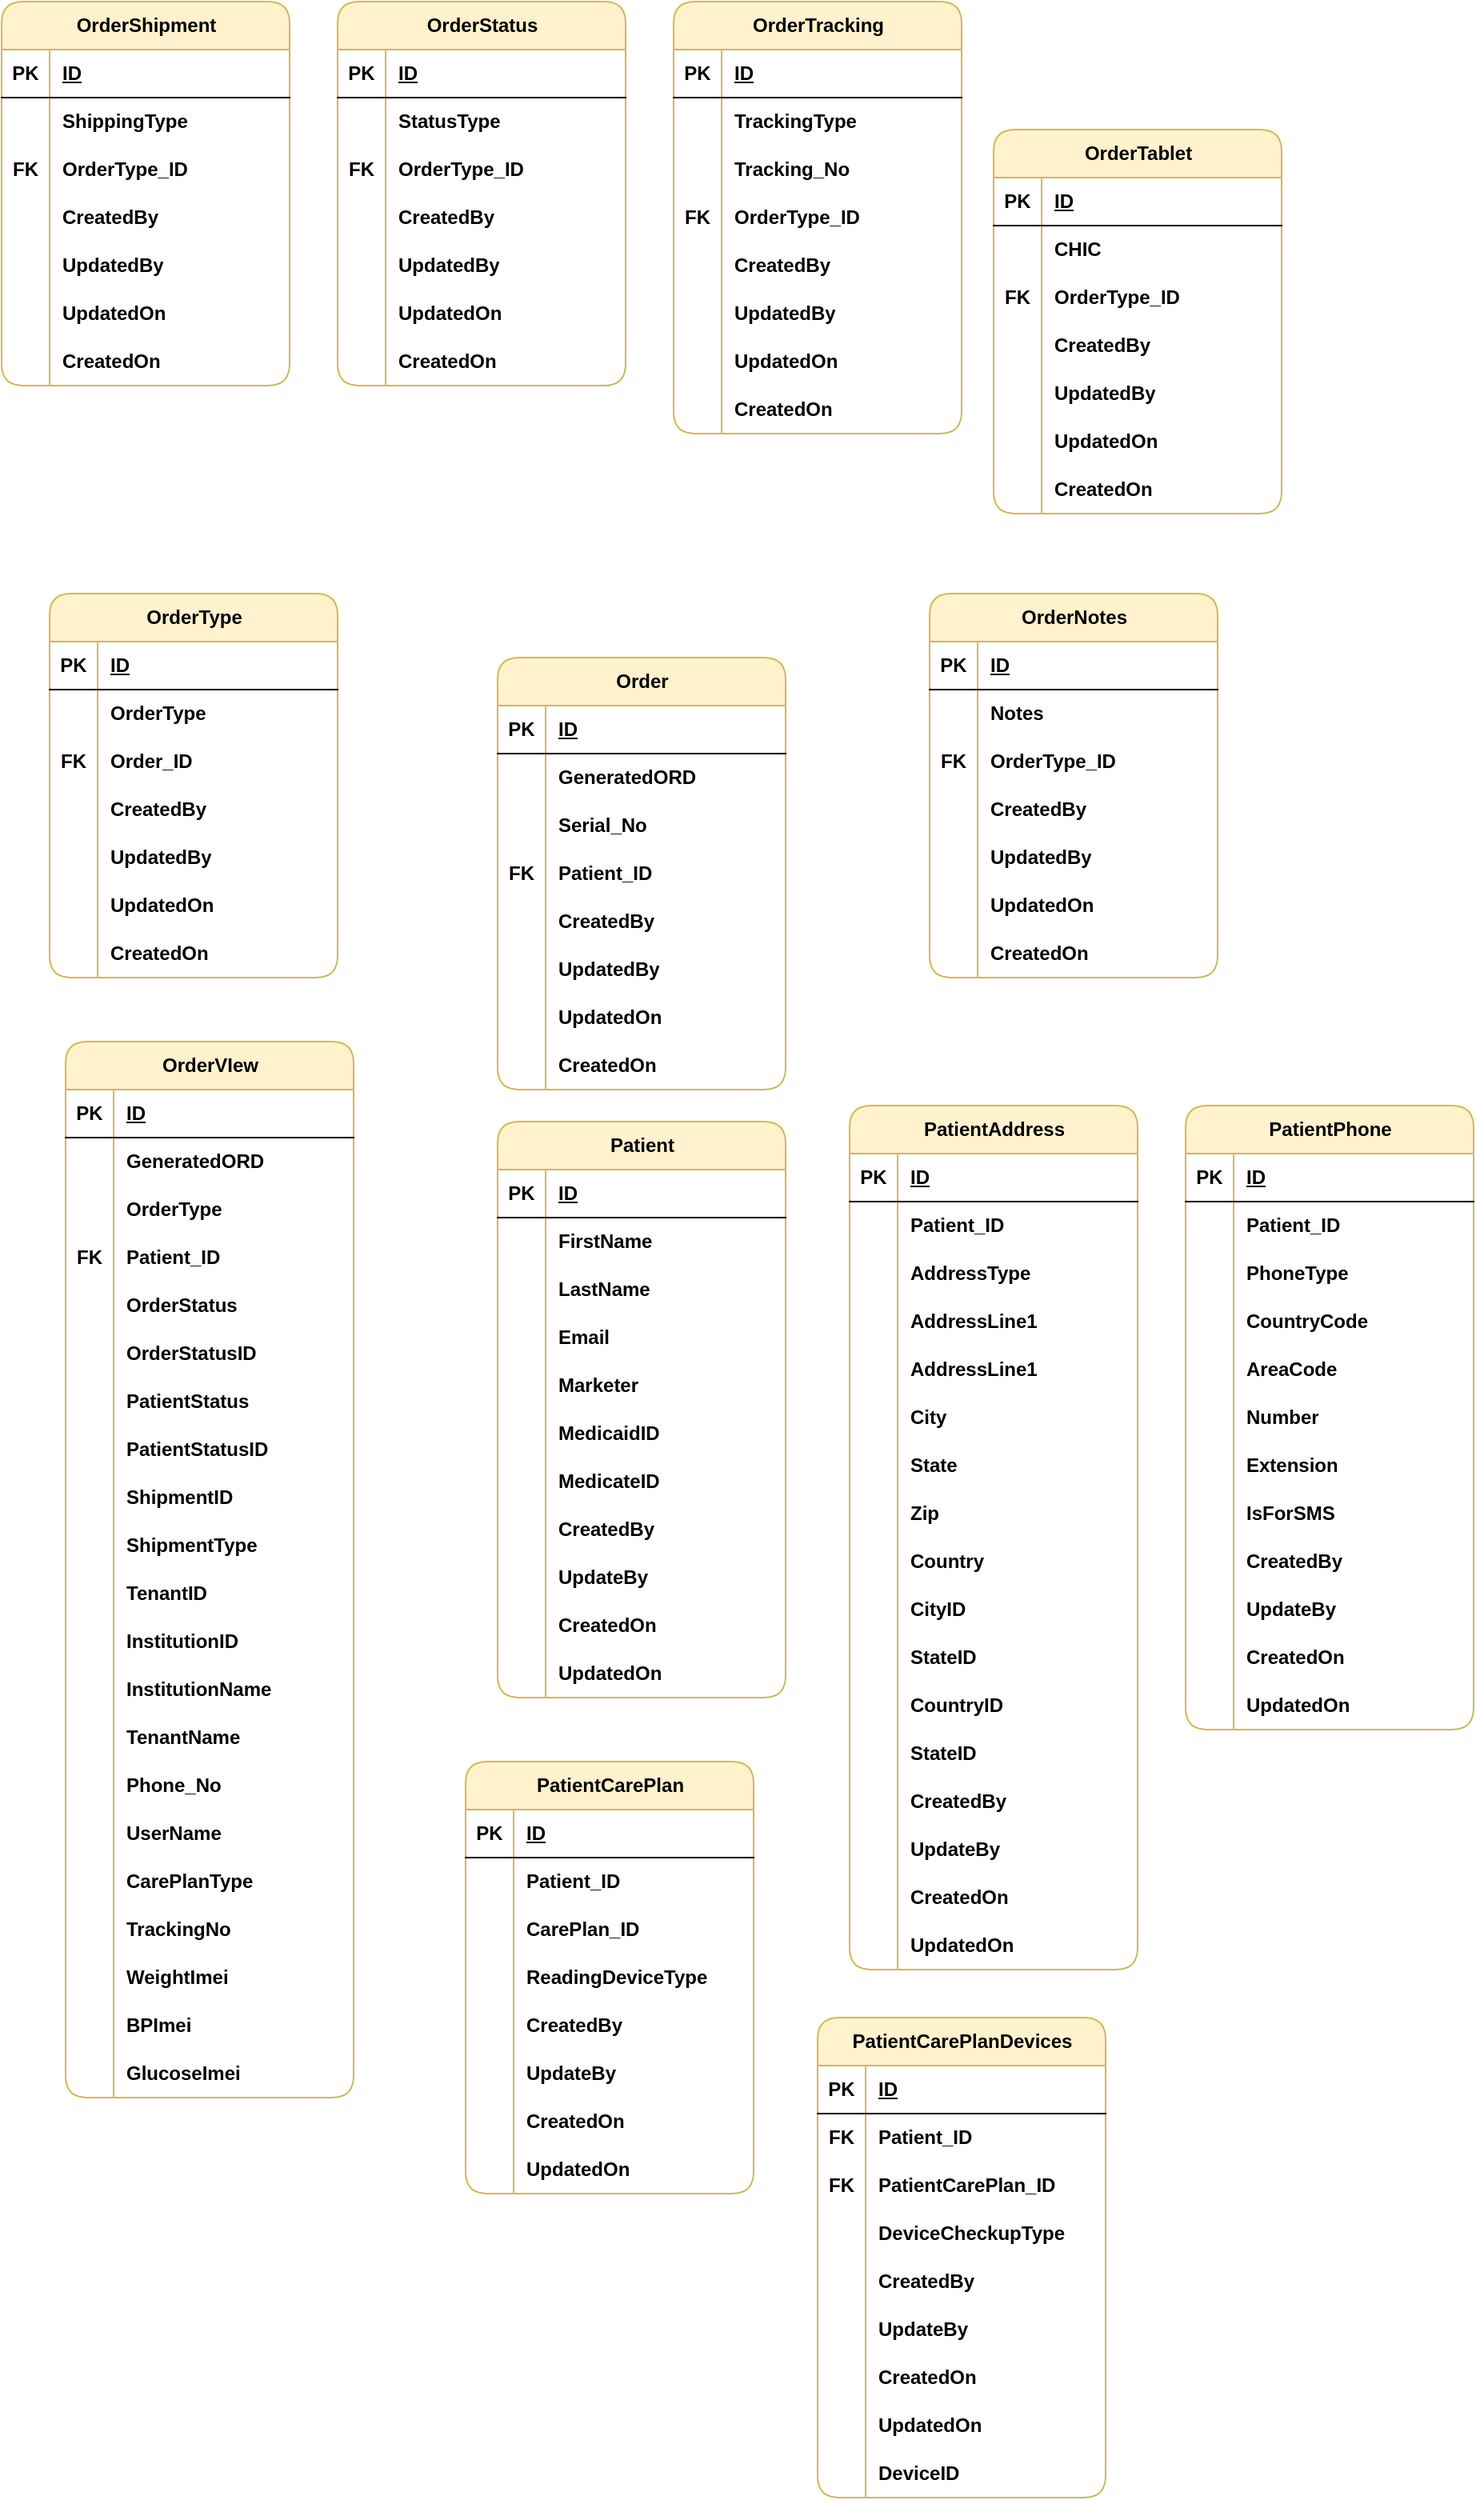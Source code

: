 <mxfile version="23.1.1" type="device">
  <diagram name="Page-1" id="McWXtwTRwKC0jon8CwsO">
    <mxGraphModel dx="794" dy="1512" grid="1" gridSize="10" guides="1" tooltips="1" connect="1" arrows="1" fold="1" page="1" pageScale="1" pageWidth="850" pageHeight="1100" math="0" shadow="0">
      <root>
        <mxCell id="0" />
        <mxCell id="1" parent="0" />
        <mxCell id="fTrE5yG9s1wFl_QdY5np-1" value="Order" style="shape=table;startSize=30;container=1;collapsible=1;childLayout=tableLayout;fixedRows=1;rowLines=0;fontStyle=1;align=center;resizeLast=1;html=1;rounded=1;swimlaneLine=1;shadow=0;fillColor=#fff2cc;strokeColor=#d6b656;" parent="1" vertex="1">
          <mxGeometry x="320" y="170" width="180" height="270" as="geometry" />
        </mxCell>
        <mxCell id="fTrE5yG9s1wFl_QdY5np-2" value="" style="shape=tableRow;horizontal=0;startSize=0;swimlaneHead=0;swimlaneBody=0;fillColor=none;collapsible=0;dropTarget=0;points=[[0,0.5],[1,0.5]];portConstraint=eastwest;top=0;left=0;right=0;bottom=1;" parent="fTrE5yG9s1wFl_QdY5np-1" vertex="1">
          <mxGeometry y="30" width="180" height="30" as="geometry" />
        </mxCell>
        <mxCell id="fTrE5yG9s1wFl_QdY5np-3" value="PK" style="shape=partialRectangle;connectable=0;fillColor=none;top=0;left=0;bottom=0;right=0;fontStyle=1;overflow=hidden;whiteSpace=wrap;html=1;" parent="fTrE5yG9s1wFl_QdY5np-2" vertex="1">
          <mxGeometry width="30" height="30" as="geometry">
            <mxRectangle width="30" height="30" as="alternateBounds" />
          </mxGeometry>
        </mxCell>
        <mxCell id="fTrE5yG9s1wFl_QdY5np-4" value="ID" style="shape=partialRectangle;connectable=0;fillColor=none;top=0;left=0;bottom=0;right=0;align=left;spacingLeft=6;fontStyle=5;overflow=hidden;whiteSpace=wrap;html=1;" parent="fTrE5yG9s1wFl_QdY5np-2" vertex="1">
          <mxGeometry x="30" width="150" height="30" as="geometry">
            <mxRectangle width="150" height="30" as="alternateBounds" />
          </mxGeometry>
        </mxCell>
        <mxCell id="fTrE5yG9s1wFl_QdY5np-5" value="" style="shape=tableRow;horizontal=0;startSize=0;swimlaneHead=0;swimlaneBody=0;fillColor=none;collapsible=0;dropTarget=0;points=[[0,0.5],[1,0.5]];portConstraint=eastwest;top=0;left=0;right=0;bottom=0;" parent="fTrE5yG9s1wFl_QdY5np-1" vertex="1">
          <mxGeometry y="60" width="180" height="30" as="geometry" />
        </mxCell>
        <mxCell id="fTrE5yG9s1wFl_QdY5np-6" value="" style="shape=partialRectangle;connectable=0;fillColor=none;top=0;left=0;bottom=0;right=0;editable=1;overflow=hidden;whiteSpace=wrap;html=1;" parent="fTrE5yG9s1wFl_QdY5np-5" vertex="1">
          <mxGeometry width="30" height="30" as="geometry">
            <mxRectangle width="30" height="30" as="alternateBounds" />
          </mxGeometry>
        </mxCell>
        <mxCell id="fTrE5yG9s1wFl_QdY5np-7" value="GeneratedORD" style="shape=partialRectangle;connectable=0;fillColor=none;top=0;left=0;bottom=0;right=0;align=left;spacingLeft=6;overflow=hidden;whiteSpace=wrap;html=1;fontStyle=1" parent="fTrE5yG9s1wFl_QdY5np-5" vertex="1">
          <mxGeometry x="30" width="150" height="30" as="geometry">
            <mxRectangle width="150" height="30" as="alternateBounds" />
          </mxGeometry>
        </mxCell>
        <mxCell id="fTrE5yG9s1wFl_QdY5np-8" value="" style="shape=tableRow;horizontal=0;startSize=0;swimlaneHead=0;swimlaneBody=0;fillColor=none;collapsible=0;dropTarget=0;points=[[0,0.5],[1,0.5]];portConstraint=eastwest;top=0;left=0;right=0;bottom=0;" parent="fTrE5yG9s1wFl_QdY5np-1" vertex="1">
          <mxGeometry y="90" width="180" height="30" as="geometry" />
        </mxCell>
        <mxCell id="fTrE5yG9s1wFl_QdY5np-9" value="" style="shape=partialRectangle;connectable=0;fillColor=none;top=0;left=0;bottom=0;right=0;editable=1;overflow=hidden;whiteSpace=wrap;html=1;" parent="fTrE5yG9s1wFl_QdY5np-8" vertex="1">
          <mxGeometry width="30" height="30" as="geometry">
            <mxRectangle width="30" height="30" as="alternateBounds" />
          </mxGeometry>
        </mxCell>
        <mxCell id="fTrE5yG9s1wFl_QdY5np-10" value="Serial_No" style="shape=partialRectangle;connectable=0;fillColor=none;top=0;left=0;bottom=0;right=0;align=left;spacingLeft=6;overflow=hidden;whiteSpace=wrap;html=1;fontStyle=1" parent="fTrE5yG9s1wFl_QdY5np-8" vertex="1">
          <mxGeometry x="30" width="150" height="30" as="geometry">
            <mxRectangle width="150" height="30" as="alternateBounds" />
          </mxGeometry>
        </mxCell>
        <mxCell id="fTrE5yG9s1wFl_QdY5np-11" value="" style="shape=tableRow;horizontal=0;startSize=0;swimlaneHead=0;swimlaneBody=0;fillColor=none;collapsible=0;dropTarget=0;points=[[0,0.5],[1,0.5]];portConstraint=eastwest;top=0;left=0;right=0;bottom=0;" parent="fTrE5yG9s1wFl_QdY5np-1" vertex="1">
          <mxGeometry y="120" width="180" height="30" as="geometry" />
        </mxCell>
        <mxCell id="fTrE5yG9s1wFl_QdY5np-12" value="&lt;b&gt;FK&lt;/b&gt;" style="shape=partialRectangle;connectable=0;fillColor=none;top=0;left=0;bottom=0;right=0;editable=1;overflow=hidden;whiteSpace=wrap;html=1;" parent="fTrE5yG9s1wFl_QdY5np-11" vertex="1">
          <mxGeometry width="30" height="30" as="geometry">
            <mxRectangle width="30" height="30" as="alternateBounds" />
          </mxGeometry>
        </mxCell>
        <mxCell id="fTrE5yG9s1wFl_QdY5np-13" value="Patient_ID" style="shape=partialRectangle;connectable=0;fillColor=none;top=0;left=0;bottom=0;right=0;align=left;spacingLeft=6;overflow=hidden;whiteSpace=wrap;html=1;fontStyle=1" parent="fTrE5yG9s1wFl_QdY5np-11" vertex="1">
          <mxGeometry x="30" width="150" height="30" as="geometry">
            <mxRectangle width="150" height="30" as="alternateBounds" />
          </mxGeometry>
        </mxCell>
        <mxCell id="fTrE5yG9s1wFl_QdY5np-14" value="" style="shape=tableRow;horizontal=0;startSize=0;swimlaneHead=0;swimlaneBody=0;fillColor=none;collapsible=0;dropTarget=0;points=[[0,0.5],[1,0.5]];portConstraint=eastwest;top=0;left=0;right=0;bottom=0;" parent="fTrE5yG9s1wFl_QdY5np-1" vertex="1">
          <mxGeometry y="150" width="180" height="30" as="geometry" />
        </mxCell>
        <mxCell id="fTrE5yG9s1wFl_QdY5np-15" value="" style="shape=partialRectangle;connectable=0;fillColor=none;top=0;left=0;bottom=0;right=0;editable=1;overflow=hidden;whiteSpace=wrap;html=1;" parent="fTrE5yG9s1wFl_QdY5np-14" vertex="1">
          <mxGeometry width="30" height="30" as="geometry">
            <mxRectangle width="30" height="30" as="alternateBounds" />
          </mxGeometry>
        </mxCell>
        <mxCell id="fTrE5yG9s1wFl_QdY5np-16" value="CreatedBy" style="shape=partialRectangle;connectable=0;fillColor=none;top=0;left=0;bottom=0;right=0;align=left;spacingLeft=6;overflow=hidden;whiteSpace=wrap;html=1;fontStyle=1" parent="fTrE5yG9s1wFl_QdY5np-14" vertex="1">
          <mxGeometry x="30" width="150" height="30" as="geometry">
            <mxRectangle width="150" height="30" as="alternateBounds" />
          </mxGeometry>
        </mxCell>
        <mxCell id="fTrE5yG9s1wFl_QdY5np-17" value="" style="shape=tableRow;horizontal=0;startSize=0;swimlaneHead=0;swimlaneBody=0;fillColor=none;collapsible=0;dropTarget=0;points=[[0,0.5],[1,0.5]];portConstraint=eastwest;top=0;left=0;right=0;bottom=0;" parent="fTrE5yG9s1wFl_QdY5np-1" vertex="1">
          <mxGeometry y="180" width="180" height="30" as="geometry" />
        </mxCell>
        <mxCell id="fTrE5yG9s1wFl_QdY5np-18" value="" style="shape=partialRectangle;connectable=0;fillColor=none;top=0;left=0;bottom=0;right=0;editable=1;overflow=hidden;whiteSpace=wrap;html=1;" parent="fTrE5yG9s1wFl_QdY5np-17" vertex="1">
          <mxGeometry width="30" height="30" as="geometry">
            <mxRectangle width="30" height="30" as="alternateBounds" />
          </mxGeometry>
        </mxCell>
        <mxCell id="fTrE5yG9s1wFl_QdY5np-19" value="UpdatedBy" style="shape=partialRectangle;connectable=0;fillColor=none;top=0;left=0;bottom=0;right=0;align=left;spacingLeft=6;overflow=hidden;whiteSpace=wrap;html=1;fontStyle=1" parent="fTrE5yG9s1wFl_QdY5np-17" vertex="1">
          <mxGeometry x="30" width="150" height="30" as="geometry">
            <mxRectangle width="150" height="30" as="alternateBounds" />
          </mxGeometry>
        </mxCell>
        <mxCell id="fTrE5yG9s1wFl_QdY5np-39" value="" style="shape=tableRow;horizontal=0;startSize=0;swimlaneHead=0;swimlaneBody=0;fillColor=none;collapsible=0;dropTarget=0;points=[[0,0.5],[1,0.5]];portConstraint=eastwest;top=0;left=0;right=0;bottom=0;" parent="fTrE5yG9s1wFl_QdY5np-1" vertex="1">
          <mxGeometry y="210" width="180" height="30" as="geometry" />
        </mxCell>
        <mxCell id="fTrE5yG9s1wFl_QdY5np-40" value="" style="shape=partialRectangle;connectable=0;fillColor=none;top=0;left=0;bottom=0;right=0;editable=1;overflow=hidden;whiteSpace=wrap;html=1;" parent="fTrE5yG9s1wFl_QdY5np-39" vertex="1">
          <mxGeometry width="30" height="30" as="geometry">
            <mxRectangle width="30" height="30" as="alternateBounds" />
          </mxGeometry>
        </mxCell>
        <mxCell id="fTrE5yG9s1wFl_QdY5np-41" value="UpdatedOn" style="shape=partialRectangle;connectable=0;fillColor=none;top=0;left=0;bottom=0;right=0;align=left;spacingLeft=6;overflow=hidden;whiteSpace=wrap;html=1;fontStyle=1" parent="fTrE5yG9s1wFl_QdY5np-39" vertex="1">
          <mxGeometry x="30" width="150" height="30" as="geometry">
            <mxRectangle width="150" height="30" as="alternateBounds" />
          </mxGeometry>
        </mxCell>
        <mxCell id="fTrE5yG9s1wFl_QdY5np-42" value="" style="shape=tableRow;horizontal=0;startSize=0;swimlaneHead=0;swimlaneBody=0;fillColor=none;collapsible=0;dropTarget=0;points=[[0,0.5],[1,0.5]];portConstraint=eastwest;top=0;left=0;right=0;bottom=0;" parent="fTrE5yG9s1wFl_QdY5np-1" vertex="1">
          <mxGeometry y="240" width="180" height="30" as="geometry" />
        </mxCell>
        <mxCell id="fTrE5yG9s1wFl_QdY5np-43" value="" style="shape=partialRectangle;connectable=0;fillColor=none;top=0;left=0;bottom=0;right=0;editable=1;overflow=hidden;whiteSpace=wrap;html=1;" parent="fTrE5yG9s1wFl_QdY5np-42" vertex="1">
          <mxGeometry width="30" height="30" as="geometry">
            <mxRectangle width="30" height="30" as="alternateBounds" />
          </mxGeometry>
        </mxCell>
        <mxCell id="fTrE5yG9s1wFl_QdY5np-44" value="CreatedOn" style="shape=partialRectangle;connectable=0;fillColor=none;top=0;left=0;bottom=0;right=0;align=left;spacingLeft=6;overflow=hidden;whiteSpace=wrap;html=1;fontStyle=1" parent="fTrE5yG9s1wFl_QdY5np-42" vertex="1">
          <mxGeometry x="30" width="150" height="30" as="geometry">
            <mxRectangle width="150" height="30" as="alternateBounds" />
          </mxGeometry>
        </mxCell>
        <mxCell id="fTrE5yG9s1wFl_QdY5np-45" value="OrderType" style="shape=table;startSize=30;container=1;collapsible=1;childLayout=tableLayout;fixedRows=1;rowLines=0;fontStyle=1;align=center;resizeLast=1;html=1;rounded=1;swimlaneLine=1;shadow=0;fillColor=#fff2cc;strokeColor=#d6b656;" parent="1" vertex="1">
          <mxGeometry x="40" y="130" width="180" height="240" as="geometry" />
        </mxCell>
        <mxCell id="fTrE5yG9s1wFl_QdY5np-46" value="" style="shape=tableRow;horizontal=0;startSize=0;swimlaneHead=0;swimlaneBody=0;fillColor=none;collapsible=0;dropTarget=0;points=[[0,0.5],[1,0.5]];portConstraint=eastwest;top=0;left=0;right=0;bottom=1;" parent="fTrE5yG9s1wFl_QdY5np-45" vertex="1">
          <mxGeometry y="30" width="180" height="30" as="geometry" />
        </mxCell>
        <mxCell id="fTrE5yG9s1wFl_QdY5np-47" value="PK" style="shape=partialRectangle;connectable=0;fillColor=none;top=0;left=0;bottom=0;right=0;fontStyle=1;overflow=hidden;whiteSpace=wrap;html=1;" parent="fTrE5yG9s1wFl_QdY5np-46" vertex="1">
          <mxGeometry width="30" height="30" as="geometry">
            <mxRectangle width="30" height="30" as="alternateBounds" />
          </mxGeometry>
        </mxCell>
        <mxCell id="fTrE5yG9s1wFl_QdY5np-48" value="ID" style="shape=partialRectangle;connectable=0;fillColor=none;top=0;left=0;bottom=0;right=0;align=left;spacingLeft=6;fontStyle=5;overflow=hidden;whiteSpace=wrap;html=1;" parent="fTrE5yG9s1wFl_QdY5np-46" vertex="1">
          <mxGeometry x="30" width="150" height="30" as="geometry">
            <mxRectangle width="150" height="30" as="alternateBounds" />
          </mxGeometry>
        </mxCell>
        <mxCell id="fTrE5yG9s1wFl_QdY5np-49" value="" style="shape=tableRow;horizontal=0;startSize=0;swimlaneHead=0;swimlaneBody=0;fillColor=none;collapsible=0;dropTarget=0;points=[[0,0.5],[1,0.5]];portConstraint=eastwest;top=0;left=0;right=0;bottom=0;" parent="fTrE5yG9s1wFl_QdY5np-45" vertex="1">
          <mxGeometry y="60" width="180" height="30" as="geometry" />
        </mxCell>
        <mxCell id="fTrE5yG9s1wFl_QdY5np-50" value="" style="shape=partialRectangle;connectable=0;fillColor=none;top=0;left=0;bottom=0;right=0;editable=1;overflow=hidden;whiteSpace=wrap;html=1;" parent="fTrE5yG9s1wFl_QdY5np-49" vertex="1">
          <mxGeometry width="30" height="30" as="geometry">
            <mxRectangle width="30" height="30" as="alternateBounds" />
          </mxGeometry>
        </mxCell>
        <mxCell id="fTrE5yG9s1wFl_QdY5np-51" value="OrderType" style="shape=partialRectangle;connectable=0;fillColor=none;top=0;left=0;bottom=0;right=0;align=left;spacingLeft=6;overflow=hidden;whiteSpace=wrap;html=1;fontStyle=1" parent="fTrE5yG9s1wFl_QdY5np-49" vertex="1">
          <mxGeometry x="30" width="150" height="30" as="geometry">
            <mxRectangle width="150" height="30" as="alternateBounds" />
          </mxGeometry>
        </mxCell>
        <mxCell id="fTrE5yG9s1wFl_QdY5np-55" value="" style="shape=tableRow;horizontal=0;startSize=0;swimlaneHead=0;swimlaneBody=0;fillColor=none;collapsible=0;dropTarget=0;points=[[0,0.5],[1,0.5]];portConstraint=eastwest;top=0;left=0;right=0;bottom=0;" parent="fTrE5yG9s1wFl_QdY5np-45" vertex="1">
          <mxGeometry y="90" width="180" height="30" as="geometry" />
        </mxCell>
        <mxCell id="fTrE5yG9s1wFl_QdY5np-56" value="&lt;b&gt;FK&lt;/b&gt;" style="shape=partialRectangle;connectable=0;fillColor=none;top=0;left=0;bottom=0;right=0;editable=1;overflow=hidden;whiteSpace=wrap;html=1;" parent="fTrE5yG9s1wFl_QdY5np-55" vertex="1">
          <mxGeometry width="30" height="30" as="geometry">
            <mxRectangle width="30" height="30" as="alternateBounds" />
          </mxGeometry>
        </mxCell>
        <mxCell id="fTrE5yG9s1wFl_QdY5np-57" value="Order_ID" style="shape=partialRectangle;connectable=0;fillColor=none;top=0;left=0;bottom=0;right=0;align=left;spacingLeft=6;overflow=hidden;whiteSpace=wrap;html=1;fontStyle=1" parent="fTrE5yG9s1wFl_QdY5np-55" vertex="1">
          <mxGeometry x="30" width="150" height="30" as="geometry">
            <mxRectangle width="150" height="30" as="alternateBounds" />
          </mxGeometry>
        </mxCell>
        <mxCell id="fTrE5yG9s1wFl_QdY5np-58" value="" style="shape=tableRow;horizontal=0;startSize=0;swimlaneHead=0;swimlaneBody=0;fillColor=none;collapsible=0;dropTarget=0;points=[[0,0.5],[1,0.5]];portConstraint=eastwest;top=0;left=0;right=0;bottom=0;" parent="fTrE5yG9s1wFl_QdY5np-45" vertex="1">
          <mxGeometry y="120" width="180" height="30" as="geometry" />
        </mxCell>
        <mxCell id="fTrE5yG9s1wFl_QdY5np-59" value="" style="shape=partialRectangle;connectable=0;fillColor=none;top=0;left=0;bottom=0;right=0;editable=1;overflow=hidden;whiteSpace=wrap;html=1;" parent="fTrE5yG9s1wFl_QdY5np-58" vertex="1">
          <mxGeometry width="30" height="30" as="geometry">
            <mxRectangle width="30" height="30" as="alternateBounds" />
          </mxGeometry>
        </mxCell>
        <mxCell id="fTrE5yG9s1wFl_QdY5np-60" value="CreatedBy" style="shape=partialRectangle;connectable=0;fillColor=none;top=0;left=0;bottom=0;right=0;align=left;spacingLeft=6;overflow=hidden;whiteSpace=wrap;html=1;fontStyle=1" parent="fTrE5yG9s1wFl_QdY5np-58" vertex="1">
          <mxGeometry x="30" width="150" height="30" as="geometry">
            <mxRectangle width="150" height="30" as="alternateBounds" />
          </mxGeometry>
        </mxCell>
        <mxCell id="fTrE5yG9s1wFl_QdY5np-61" value="" style="shape=tableRow;horizontal=0;startSize=0;swimlaneHead=0;swimlaneBody=0;fillColor=none;collapsible=0;dropTarget=0;points=[[0,0.5],[1,0.5]];portConstraint=eastwest;top=0;left=0;right=0;bottom=0;" parent="fTrE5yG9s1wFl_QdY5np-45" vertex="1">
          <mxGeometry y="150" width="180" height="30" as="geometry" />
        </mxCell>
        <mxCell id="fTrE5yG9s1wFl_QdY5np-62" value="" style="shape=partialRectangle;connectable=0;fillColor=none;top=0;left=0;bottom=0;right=0;editable=1;overflow=hidden;whiteSpace=wrap;html=1;" parent="fTrE5yG9s1wFl_QdY5np-61" vertex="1">
          <mxGeometry width="30" height="30" as="geometry">
            <mxRectangle width="30" height="30" as="alternateBounds" />
          </mxGeometry>
        </mxCell>
        <mxCell id="fTrE5yG9s1wFl_QdY5np-63" value="UpdatedBy" style="shape=partialRectangle;connectable=0;fillColor=none;top=0;left=0;bottom=0;right=0;align=left;spacingLeft=6;overflow=hidden;whiteSpace=wrap;html=1;fontStyle=1" parent="fTrE5yG9s1wFl_QdY5np-61" vertex="1">
          <mxGeometry x="30" width="150" height="30" as="geometry">
            <mxRectangle width="150" height="30" as="alternateBounds" />
          </mxGeometry>
        </mxCell>
        <mxCell id="fTrE5yG9s1wFl_QdY5np-64" value="" style="shape=tableRow;horizontal=0;startSize=0;swimlaneHead=0;swimlaneBody=0;fillColor=none;collapsible=0;dropTarget=0;points=[[0,0.5],[1,0.5]];portConstraint=eastwest;top=0;left=0;right=0;bottom=0;" parent="fTrE5yG9s1wFl_QdY5np-45" vertex="1">
          <mxGeometry y="180" width="180" height="30" as="geometry" />
        </mxCell>
        <mxCell id="fTrE5yG9s1wFl_QdY5np-65" value="" style="shape=partialRectangle;connectable=0;fillColor=none;top=0;left=0;bottom=0;right=0;editable=1;overflow=hidden;whiteSpace=wrap;html=1;" parent="fTrE5yG9s1wFl_QdY5np-64" vertex="1">
          <mxGeometry width="30" height="30" as="geometry">
            <mxRectangle width="30" height="30" as="alternateBounds" />
          </mxGeometry>
        </mxCell>
        <mxCell id="fTrE5yG9s1wFl_QdY5np-66" value="UpdatedOn" style="shape=partialRectangle;connectable=0;fillColor=none;top=0;left=0;bottom=0;right=0;align=left;spacingLeft=6;overflow=hidden;whiteSpace=wrap;html=1;fontStyle=1" parent="fTrE5yG9s1wFl_QdY5np-64" vertex="1">
          <mxGeometry x="30" width="150" height="30" as="geometry">
            <mxRectangle width="150" height="30" as="alternateBounds" />
          </mxGeometry>
        </mxCell>
        <mxCell id="fTrE5yG9s1wFl_QdY5np-67" value="" style="shape=tableRow;horizontal=0;startSize=0;swimlaneHead=0;swimlaneBody=0;fillColor=none;collapsible=0;dropTarget=0;points=[[0,0.5],[1,0.5]];portConstraint=eastwest;top=0;left=0;right=0;bottom=0;" parent="fTrE5yG9s1wFl_QdY5np-45" vertex="1">
          <mxGeometry y="210" width="180" height="30" as="geometry" />
        </mxCell>
        <mxCell id="fTrE5yG9s1wFl_QdY5np-68" value="" style="shape=partialRectangle;connectable=0;fillColor=none;top=0;left=0;bottom=0;right=0;editable=1;overflow=hidden;whiteSpace=wrap;html=1;" parent="fTrE5yG9s1wFl_QdY5np-67" vertex="1">
          <mxGeometry width="30" height="30" as="geometry">
            <mxRectangle width="30" height="30" as="alternateBounds" />
          </mxGeometry>
        </mxCell>
        <mxCell id="fTrE5yG9s1wFl_QdY5np-69" value="CreatedOn" style="shape=partialRectangle;connectable=0;fillColor=none;top=0;left=0;bottom=0;right=0;align=left;spacingLeft=6;overflow=hidden;whiteSpace=wrap;html=1;fontStyle=1" parent="fTrE5yG9s1wFl_QdY5np-67" vertex="1">
          <mxGeometry x="30" width="150" height="30" as="geometry">
            <mxRectangle width="150" height="30" as="alternateBounds" />
          </mxGeometry>
        </mxCell>
        <mxCell id="fTrE5yG9s1wFl_QdY5np-73" value="OrderStatus" style="shape=table;startSize=30;container=1;collapsible=1;childLayout=tableLayout;fixedRows=1;rowLines=0;fontStyle=1;align=center;resizeLast=1;html=1;rounded=1;swimlaneLine=1;shadow=0;fillColor=#fff2cc;strokeColor=#d6b656;" parent="1" vertex="1">
          <mxGeometry x="220" y="-240" width="180" height="240" as="geometry" />
        </mxCell>
        <mxCell id="fTrE5yG9s1wFl_QdY5np-74" value="" style="shape=tableRow;horizontal=0;startSize=0;swimlaneHead=0;swimlaneBody=0;fillColor=none;collapsible=0;dropTarget=0;points=[[0,0.5],[1,0.5]];portConstraint=eastwest;top=0;left=0;right=0;bottom=1;" parent="fTrE5yG9s1wFl_QdY5np-73" vertex="1">
          <mxGeometry y="30" width="180" height="30" as="geometry" />
        </mxCell>
        <mxCell id="fTrE5yG9s1wFl_QdY5np-75" value="PK" style="shape=partialRectangle;connectable=0;fillColor=none;top=0;left=0;bottom=0;right=0;fontStyle=1;overflow=hidden;whiteSpace=wrap;html=1;" parent="fTrE5yG9s1wFl_QdY5np-74" vertex="1">
          <mxGeometry width="30" height="30" as="geometry">
            <mxRectangle width="30" height="30" as="alternateBounds" />
          </mxGeometry>
        </mxCell>
        <mxCell id="fTrE5yG9s1wFl_QdY5np-76" value="ID" style="shape=partialRectangle;connectable=0;fillColor=none;top=0;left=0;bottom=0;right=0;align=left;spacingLeft=6;fontStyle=5;overflow=hidden;whiteSpace=wrap;html=1;" parent="fTrE5yG9s1wFl_QdY5np-74" vertex="1">
          <mxGeometry x="30" width="150" height="30" as="geometry">
            <mxRectangle width="150" height="30" as="alternateBounds" />
          </mxGeometry>
        </mxCell>
        <mxCell id="fTrE5yG9s1wFl_QdY5np-77" value="" style="shape=tableRow;horizontal=0;startSize=0;swimlaneHead=0;swimlaneBody=0;fillColor=none;collapsible=0;dropTarget=0;points=[[0,0.5],[1,0.5]];portConstraint=eastwest;top=0;left=0;right=0;bottom=0;" parent="fTrE5yG9s1wFl_QdY5np-73" vertex="1">
          <mxGeometry y="60" width="180" height="30" as="geometry" />
        </mxCell>
        <mxCell id="fTrE5yG9s1wFl_QdY5np-78" value="" style="shape=partialRectangle;connectable=0;fillColor=none;top=0;left=0;bottom=0;right=0;editable=1;overflow=hidden;whiteSpace=wrap;html=1;" parent="fTrE5yG9s1wFl_QdY5np-77" vertex="1">
          <mxGeometry width="30" height="30" as="geometry">
            <mxRectangle width="30" height="30" as="alternateBounds" />
          </mxGeometry>
        </mxCell>
        <mxCell id="fTrE5yG9s1wFl_QdY5np-79" value="StatusType" style="shape=partialRectangle;connectable=0;fillColor=none;top=0;left=0;bottom=0;right=0;align=left;spacingLeft=6;overflow=hidden;whiteSpace=wrap;html=1;fontStyle=1" parent="fTrE5yG9s1wFl_QdY5np-77" vertex="1">
          <mxGeometry x="30" width="150" height="30" as="geometry">
            <mxRectangle width="150" height="30" as="alternateBounds" />
          </mxGeometry>
        </mxCell>
        <mxCell id="fTrE5yG9s1wFl_QdY5np-83" value="" style="shape=tableRow;horizontal=0;startSize=0;swimlaneHead=0;swimlaneBody=0;fillColor=none;collapsible=0;dropTarget=0;points=[[0,0.5],[1,0.5]];portConstraint=eastwest;top=0;left=0;right=0;bottom=0;" parent="fTrE5yG9s1wFl_QdY5np-73" vertex="1">
          <mxGeometry y="90" width="180" height="30" as="geometry" />
        </mxCell>
        <mxCell id="fTrE5yG9s1wFl_QdY5np-84" value="&lt;b&gt;FK&lt;/b&gt;" style="shape=partialRectangle;connectable=0;fillColor=none;top=0;left=0;bottom=0;right=0;editable=1;overflow=hidden;whiteSpace=wrap;html=1;" parent="fTrE5yG9s1wFl_QdY5np-83" vertex="1">
          <mxGeometry width="30" height="30" as="geometry">
            <mxRectangle width="30" height="30" as="alternateBounds" />
          </mxGeometry>
        </mxCell>
        <mxCell id="fTrE5yG9s1wFl_QdY5np-85" value="OrderType_ID" style="shape=partialRectangle;connectable=0;fillColor=none;top=0;left=0;bottom=0;right=0;align=left;spacingLeft=6;overflow=hidden;whiteSpace=wrap;html=1;fontStyle=1" parent="fTrE5yG9s1wFl_QdY5np-83" vertex="1">
          <mxGeometry x="30" width="150" height="30" as="geometry">
            <mxRectangle width="150" height="30" as="alternateBounds" />
          </mxGeometry>
        </mxCell>
        <mxCell id="fTrE5yG9s1wFl_QdY5np-86" value="" style="shape=tableRow;horizontal=0;startSize=0;swimlaneHead=0;swimlaneBody=0;fillColor=none;collapsible=0;dropTarget=0;points=[[0,0.5],[1,0.5]];portConstraint=eastwest;top=0;left=0;right=0;bottom=0;" parent="fTrE5yG9s1wFl_QdY5np-73" vertex="1">
          <mxGeometry y="120" width="180" height="30" as="geometry" />
        </mxCell>
        <mxCell id="fTrE5yG9s1wFl_QdY5np-87" value="" style="shape=partialRectangle;connectable=0;fillColor=none;top=0;left=0;bottom=0;right=0;editable=1;overflow=hidden;whiteSpace=wrap;html=1;" parent="fTrE5yG9s1wFl_QdY5np-86" vertex="1">
          <mxGeometry width="30" height="30" as="geometry">
            <mxRectangle width="30" height="30" as="alternateBounds" />
          </mxGeometry>
        </mxCell>
        <mxCell id="fTrE5yG9s1wFl_QdY5np-88" value="CreatedBy" style="shape=partialRectangle;connectable=0;fillColor=none;top=0;left=0;bottom=0;right=0;align=left;spacingLeft=6;overflow=hidden;whiteSpace=wrap;html=1;fontStyle=1" parent="fTrE5yG9s1wFl_QdY5np-86" vertex="1">
          <mxGeometry x="30" width="150" height="30" as="geometry">
            <mxRectangle width="150" height="30" as="alternateBounds" />
          </mxGeometry>
        </mxCell>
        <mxCell id="fTrE5yG9s1wFl_QdY5np-89" value="" style="shape=tableRow;horizontal=0;startSize=0;swimlaneHead=0;swimlaneBody=0;fillColor=none;collapsible=0;dropTarget=0;points=[[0,0.5],[1,0.5]];portConstraint=eastwest;top=0;left=0;right=0;bottom=0;" parent="fTrE5yG9s1wFl_QdY5np-73" vertex="1">
          <mxGeometry y="150" width="180" height="30" as="geometry" />
        </mxCell>
        <mxCell id="fTrE5yG9s1wFl_QdY5np-90" value="" style="shape=partialRectangle;connectable=0;fillColor=none;top=0;left=0;bottom=0;right=0;editable=1;overflow=hidden;whiteSpace=wrap;html=1;" parent="fTrE5yG9s1wFl_QdY5np-89" vertex="1">
          <mxGeometry width="30" height="30" as="geometry">
            <mxRectangle width="30" height="30" as="alternateBounds" />
          </mxGeometry>
        </mxCell>
        <mxCell id="fTrE5yG9s1wFl_QdY5np-91" value="UpdatedBy" style="shape=partialRectangle;connectable=0;fillColor=none;top=0;left=0;bottom=0;right=0;align=left;spacingLeft=6;overflow=hidden;whiteSpace=wrap;html=1;fontStyle=1" parent="fTrE5yG9s1wFl_QdY5np-89" vertex="1">
          <mxGeometry x="30" width="150" height="30" as="geometry">
            <mxRectangle width="150" height="30" as="alternateBounds" />
          </mxGeometry>
        </mxCell>
        <mxCell id="fTrE5yG9s1wFl_QdY5np-92" value="" style="shape=tableRow;horizontal=0;startSize=0;swimlaneHead=0;swimlaneBody=0;fillColor=none;collapsible=0;dropTarget=0;points=[[0,0.5],[1,0.5]];portConstraint=eastwest;top=0;left=0;right=0;bottom=0;" parent="fTrE5yG9s1wFl_QdY5np-73" vertex="1">
          <mxGeometry y="180" width="180" height="30" as="geometry" />
        </mxCell>
        <mxCell id="fTrE5yG9s1wFl_QdY5np-93" value="" style="shape=partialRectangle;connectable=0;fillColor=none;top=0;left=0;bottom=0;right=0;editable=1;overflow=hidden;whiteSpace=wrap;html=1;" parent="fTrE5yG9s1wFl_QdY5np-92" vertex="1">
          <mxGeometry width="30" height="30" as="geometry">
            <mxRectangle width="30" height="30" as="alternateBounds" />
          </mxGeometry>
        </mxCell>
        <mxCell id="fTrE5yG9s1wFl_QdY5np-94" value="UpdatedOn" style="shape=partialRectangle;connectable=0;fillColor=none;top=0;left=0;bottom=0;right=0;align=left;spacingLeft=6;overflow=hidden;whiteSpace=wrap;html=1;fontStyle=1" parent="fTrE5yG9s1wFl_QdY5np-92" vertex="1">
          <mxGeometry x="30" width="150" height="30" as="geometry">
            <mxRectangle width="150" height="30" as="alternateBounds" />
          </mxGeometry>
        </mxCell>
        <mxCell id="fTrE5yG9s1wFl_QdY5np-95" value="" style="shape=tableRow;horizontal=0;startSize=0;swimlaneHead=0;swimlaneBody=0;fillColor=none;collapsible=0;dropTarget=0;points=[[0,0.5],[1,0.5]];portConstraint=eastwest;top=0;left=0;right=0;bottom=0;" parent="fTrE5yG9s1wFl_QdY5np-73" vertex="1">
          <mxGeometry y="210" width="180" height="30" as="geometry" />
        </mxCell>
        <mxCell id="fTrE5yG9s1wFl_QdY5np-96" value="" style="shape=partialRectangle;connectable=0;fillColor=none;top=0;left=0;bottom=0;right=0;editable=1;overflow=hidden;whiteSpace=wrap;html=1;" parent="fTrE5yG9s1wFl_QdY5np-95" vertex="1">
          <mxGeometry width="30" height="30" as="geometry">
            <mxRectangle width="30" height="30" as="alternateBounds" />
          </mxGeometry>
        </mxCell>
        <mxCell id="fTrE5yG9s1wFl_QdY5np-97" value="CreatedOn" style="shape=partialRectangle;connectable=0;fillColor=none;top=0;left=0;bottom=0;right=0;align=left;spacingLeft=6;overflow=hidden;whiteSpace=wrap;html=1;fontStyle=1" parent="fTrE5yG9s1wFl_QdY5np-95" vertex="1">
          <mxGeometry x="30" width="150" height="30" as="geometry">
            <mxRectangle width="150" height="30" as="alternateBounds" />
          </mxGeometry>
        </mxCell>
        <mxCell id="fTrE5yG9s1wFl_QdY5np-98" value="OrderShipment" style="shape=table;startSize=30;container=1;collapsible=1;childLayout=tableLayout;fixedRows=1;rowLines=0;fontStyle=1;align=center;resizeLast=1;html=1;rounded=1;swimlaneLine=1;shadow=0;fillColor=#fff2cc;strokeColor=#d6b656;" parent="1" vertex="1">
          <mxGeometry x="10" y="-240" width="180" height="240" as="geometry" />
        </mxCell>
        <mxCell id="fTrE5yG9s1wFl_QdY5np-99" value="" style="shape=tableRow;horizontal=0;startSize=0;swimlaneHead=0;swimlaneBody=0;fillColor=none;collapsible=0;dropTarget=0;points=[[0,0.5],[1,0.5]];portConstraint=eastwest;top=0;left=0;right=0;bottom=1;" parent="fTrE5yG9s1wFl_QdY5np-98" vertex="1">
          <mxGeometry y="30" width="180" height="30" as="geometry" />
        </mxCell>
        <mxCell id="fTrE5yG9s1wFl_QdY5np-100" value="PK" style="shape=partialRectangle;connectable=0;fillColor=none;top=0;left=0;bottom=0;right=0;fontStyle=1;overflow=hidden;whiteSpace=wrap;html=1;" parent="fTrE5yG9s1wFl_QdY5np-99" vertex="1">
          <mxGeometry width="30" height="30" as="geometry">
            <mxRectangle width="30" height="30" as="alternateBounds" />
          </mxGeometry>
        </mxCell>
        <mxCell id="fTrE5yG9s1wFl_QdY5np-101" value="ID" style="shape=partialRectangle;connectable=0;fillColor=none;top=0;left=0;bottom=0;right=0;align=left;spacingLeft=6;fontStyle=5;overflow=hidden;whiteSpace=wrap;html=1;" parent="fTrE5yG9s1wFl_QdY5np-99" vertex="1">
          <mxGeometry x="30" width="150" height="30" as="geometry">
            <mxRectangle width="150" height="30" as="alternateBounds" />
          </mxGeometry>
        </mxCell>
        <mxCell id="fTrE5yG9s1wFl_QdY5np-102" value="" style="shape=tableRow;horizontal=0;startSize=0;swimlaneHead=0;swimlaneBody=0;fillColor=none;collapsible=0;dropTarget=0;points=[[0,0.5],[1,0.5]];portConstraint=eastwest;top=0;left=0;right=0;bottom=0;" parent="fTrE5yG9s1wFl_QdY5np-98" vertex="1">
          <mxGeometry y="60" width="180" height="30" as="geometry" />
        </mxCell>
        <mxCell id="fTrE5yG9s1wFl_QdY5np-103" value="" style="shape=partialRectangle;connectable=0;fillColor=none;top=0;left=0;bottom=0;right=0;editable=1;overflow=hidden;whiteSpace=wrap;html=1;" parent="fTrE5yG9s1wFl_QdY5np-102" vertex="1">
          <mxGeometry width="30" height="30" as="geometry">
            <mxRectangle width="30" height="30" as="alternateBounds" />
          </mxGeometry>
        </mxCell>
        <mxCell id="fTrE5yG9s1wFl_QdY5np-104" value="ShippingType" style="shape=partialRectangle;connectable=0;fillColor=none;top=0;left=0;bottom=0;right=0;align=left;spacingLeft=6;overflow=hidden;whiteSpace=wrap;html=1;fontStyle=1" parent="fTrE5yG9s1wFl_QdY5np-102" vertex="1">
          <mxGeometry x="30" width="150" height="30" as="geometry">
            <mxRectangle width="150" height="30" as="alternateBounds" />
          </mxGeometry>
        </mxCell>
        <mxCell id="fTrE5yG9s1wFl_QdY5np-105" value="" style="shape=tableRow;horizontal=0;startSize=0;swimlaneHead=0;swimlaneBody=0;fillColor=none;collapsible=0;dropTarget=0;points=[[0,0.5],[1,0.5]];portConstraint=eastwest;top=0;left=0;right=0;bottom=0;" parent="fTrE5yG9s1wFl_QdY5np-98" vertex="1">
          <mxGeometry y="90" width="180" height="30" as="geometry" />
        </mxCell>
        <mxCell id="fTrE5yG9s1wFl_QdY5np-106" value="&lt;b&gt;FK&lt;/b&gt;" style="shape=partialRectangle;connectable=0;fillColor=none;top=0;left=0;bottom=0;right=0;editable=1;overflow=hidden;whiteSpace=wrap;html=1;" parent="fTrE5yG9s1wFl_QdY5np-105" vertex="1">
          <mxGeometry width="30" height="30" as="geometry">
            <mxRectangle width="30" height="30" as="alternateBounds" />
          </mxGeometry>
        </mxCell>
        <mxCell id="fTrE5yG9s1wFl_QdY5np-107" value="OrderType_ID" style="shape=partialRectangle;connectable=0;fillColor=none;top=0;left=0;bottom=0;right=0;align=left;spacingLeft=6;overflow=hidden;whiteSpace=wrap;html=1;fontStyle=1" parent="fTrE5yG9s1wFl_QdY5np-105" vertex="1">
          <mxGeometry x="30" width="150" height="30" as="geometry">
            <mxRectangle width="150" height="30" as="alternateBounds" />
          </mxGeometry>
        </mxCell>
        <mxCell id="fTrE5yG9s1wFl_QdY5np-108" value="" style="shape=tableRow;horizontal=0;startSize=0;swimlaneHead=0;swimlaneBody=0;fillColor=none;collapsible=0;dropTarget=0;points=[[0,0.5],[1,0.5]];portConstraint=eastwest;top=0;left=0;right=0;bottom=0;" parent="fTrE5yG9s1wFl_QdY5np-98" vertex="1">
          <mxGeometry y="120" width="180" height="30" as="geometry" />
        </mxCell>
        <mxCell id="fTrE5yG9s1wFl_QdY5np-109" value="" style="shape=partialRectangle;connectable=0;fillColor=none;top=0;left=0;bottom=0;right=0;editable=1;overflow=hidden;whiteSpace=wrap;html=1;" parent="fTrE5yG9s1wFl_QdY5np-108" vertex="1">
          <mxGeometry width="30" height="30" as="geometry">
            <mxRectangle width="30" height="30" as="alternateBounds" />
          </mxGeometry>
        </mxCell>
        <mxCell id="fTrE5yG9s1wFl_QdY5np-110" value="CreatedBy" style="shape=partialRectangle;connectable=0;fillColor=none;top=0;left=0;bottom=0;right=0;align=left;spacingLeft=6;overflow=hidden;whiteSpace=wrap;html=1;fontStyle=1" parent="fTrE5yG9s1wFl_QdY5np-108" vertex="1">
          <mxGeometry x="30" width="150" height="30" as="geometry">
            <mxRectangle width="150" height="30" as="alternateBounds" />
          </mxGeometry>
        </mxCell>
        <mxCell id="fTrE5yG9s1wFl_QdY5np-111" value="" style="shape=tableRow;horizontal=0;startSize=0;swimlaneHead=0;swimlaneBody=0;fillColor=none;collapsible=0;dropTarget=0;points=[[0,0.5],[1,0.5]];portConstraint=eastwest;top=0;left=0;right=0;bottom=0;" parent="fTrE5yG9s1wFl_QdY5np-98" vertex="1">
          <mxGeometry y="150" width="180" height="30" as="geometry" />
        </mxCell>
        <mxCell id="fTrE5yG9s1wFl_QdY5np-112" value="" style="shape=partialRectangle;connectable=0;fillColor=none;top=0;left=0;bottom=0;right=0;editable=1;overflow=hidden;whiteSpace=wrap;html=1;" parent="fTrE5yG9s1wFl_QdY5np-111" vertex="1">
          <mxGeometry width="30" height="30" as="geometry">
            <mxRectangle width="30" height="30" as="alternateBounds" />
          </mxGeometry>
        </mxCell>
        <mxCell id="fTrE5yG9s1wFl_QdY5np-113" value="UpdatedBy" style="shape=partialRectangle;connectable=0;fillColor=none;top=0;left=0;bottom=0;right=0;align=left;spacingLeft=6;overflow=hidden;whiteSpace=wrap;html=1;fontStyle=1" parent="fTrE5yG9s1wFl_QdY5np-111" vertex="1">
          <mxGeometry x="30" width="150" height="30" as="geometry">
            <mxRectangle width="150" height="30" as="alternateBounds" />
          </mxGeometry>
        </mxCell>
        <mxCell id="fTrE5yG9s1wFl_QdY5np-114" value="" style="shape=tableRow;horizontal=0;startSize=0;swimlaneHead=0;swimlaneBody=0;fillColor=none;collapsible=0;dropTarget=0;points=[[0,0.5],[1,0.5]];portConstraint=eastwest;top=0;left=0;right=0;bottom=0;" parent="fTrE5yG9s1wFl_QdY5np-98" vertex="1">
          <mxGeometry y="180" width="180" height="30" as="geometry" />
        </mxCell>
        <mxCell id="fTrE5yG9s1wFl_QdY5np-115" value="" style="shape=partialRectangle;connectable=0;fillColor=none;top=0;left=0;bottom=0;right=0;editable=1;overflow=hidden;whiteSpace=wrap;html=1;" parent="fTrE5yG9s1wFl_QdY5np-114" vertex="1">
          <mxGeometry width="30" height="30" as="geometry">
            <mxRectangle width="30" height="30" as="alternateBounds" />
          </mxGeometry>
        </mxCell>
        <mxCell id="fTrE5yG9s1wFl_QdY5np-116" value="UpdatedOn" style="shape=partialRectangle;connectable=0;fillColor=none;top=0;left=0;bottom=0;right=0;align=left;spacingLeft=6;overflow=hidden;whiteSpace=wrap;html=1;fontStyle=1" parent="fTrE5yG9s1wFl_QdY5np-114" vertex="1">
          <mxGeometry x="30" width="150" height="30" as="geometry">
            <mxRectangle width="150" height="30" as="alternateBounds" />
          </mxGeometry>
        </mxCell>
        <mxCell id="fTrE5yG9s1wFl_QdY5np-117" value="" style="shape=tableRow;horizontal=0;startSize=0;swimlaneHead=0;swimlaneBody=0;fillColor=none;collapsible=0;dropTarget=0;points=[[0,0.5],[1,0.5]];portConstraint=eastwest;top=0;left=0;right=0;bottom=0;" parent="fTrE5yG9s1wFl_QdY5np-98" vertex="1">
          <mxGeometry y="210" width="180" height="30" as="geometry" />
        </mxCell>
        <mxCell id="fTrE5yG9s1wFl_QdY5np-118" value="" style="shape=partialRectangle;connectable=0;fillColor=none;top=0;left=0;bottom=0;right=0;editable=1;overflow=hidden;whiteSpace=wrap;html=1;" parent="fTrE5yG9s1wFl_QdY5np-117" vertex="1">
          <mxGeometry width="30" height="30" as="geometry">
            <mxRectangle width="30" height="30" as="alternateBounds" />
          </mxGeometry>
        </mxCell>
        <mxCell id="fTrE5yG9s1wFl_QdY5np-119" value="CreatedOn" style="shape=partialRectangle;connectable=0;fillColor=none;top=0;left=0;bottom=0;right=0;align=left;spacingLeft=6;overflow=hidden;whiteSpace=wrap;html=1;fontStyle=1" parent="fTrE5yG9s1wFl_QdY5np-117" vertex="1">
          <mxGeometry x="30" width="150" height="30" as="geometry">
            <mxRectangle width="150" height="30" as="alternateBounds" />
          </mxGeometry>
        </mxCell>
        <mxCell id="fTrE5yG9s1wFl_QdY5np-145" value="OrderTracking" style="shape=table;startSize=30;container=1;collapsible=1;childLayout=tableLayout;fixedRows=1;rowLines=0;fontStyle=1;align=center;resizeLast=1;html=1;rounded=1;swimlaneLine=1;shadow=0;fillColor=#fff2cc;strokeColor=#d6b656;" parent="1" vertex="1">
          <mxGeometry x="430" y="-240" width="180" height="270" as="geometry" />
        </mxCell>
        <mxCell id="fTrE5yG9s1wFl_QdY5np-146" value="" style="shape=tableRow;horizontal=0;startSize=0;swimlaneHead=0;swimlaneBody=0;fillColor=none;collapsible=0;dropTarget=0;points=[[0,0.5],[1,0.5]];portConstraint=eastwest;top=0;left=0;right=0;bottom=1;" parent="fTrE5yG9s1wFl_QdY5np-145" vertex="1">
          <mxGeometry y="30" width="180" height="30" as="geometry" />
        </mxCell>
        <mxCell id="fTrE5yG9s1wFl_QdY5np-147" value="PK" style="shape=partialRectangle;connectable=0;fillColor=none;top=0;left=0;bottom=0;right=0;fontStyle=1;overflow=hidden;whiteSpace=wrap;html=1;" parent="fTrE5yG9s1wFl_QdY5np-146" vertex="1">
          <mxGeometry width="30" height="30" as="geometry">
            <mxRectangle width="30" height="30" as="alternateBounds" />
          </mxGeometry>
        </mxCell>
        <mxCell id="fTrE5yG9s1wFl_QdY5np-148" value="ID" style="shape=partialRectangle;connectable=0;fillColor=none;top=0;left=0;bottom=0;right=0;align=left;spacingLeft=6;fontStyle=5;overflow=hidden;whiteSpace=wrap;html=1;" parent="fTrE5yG9s1wFl_QdY5np-146" vertex="1">
          <mxGeometry x="30" width="150" height="30" as="geometry">
            <mxRectangle width="150" height="30" as="alternateBounds" />
          </mxGeometry>
        </mxCell>
        <mxCell id="fTrE5yG9s1wFl_QdY5np-149" value="" style="shape=tableRow;horizontal=0;startSize=0;swimlaneHead=0;swimlaneBody=0;fillColor=none;collapsible=0;dropTarget=0;points=[[0,0.5],[1,0.5]];portConstraint=eastwest;top=0;left=0;right=0;bottom=0;" parent="fTrE5yG9s1wFl_QdY5np-145" vertex="1">
          <mxGeometry y="60" width="180" height="30" as="geometry" />
        </mxCell>
        <mxCell id="fTrE5yG9s1wFl_QdY5np-150" value="" style="shape=partialRectangle;connectable=0;fillColor=none;top=0;left=0;bottom=0;right=0;editable=1;overflow=hidden;whiteSpace=wrap;html=1;" parent="fTrE5yG9s1wFl_QdY5np-149" vertex="1">
          <mxGeometry width="30" height="30" as="geometry">
            <mxRectangle width="30" height="30" as="alternateBounds" />
          </mxGeometry>
        </mxCell>
        <mxCell id="fTrE5yG9s1wFl_QdY5np-151" value="TrackingType" style="shape=partialRectangle;connectable=0;fillColor=none;top=0;left=0;bottom=0;right=0;align=left;spacingLeft=6;overflow=hidden;whiteSpace=wrap;html=1;fontStyle=1" parent="fTrE5yG9s1wFl_QdY5np-149" vertex="1">
          <mxGeometry x="30" width="150" height="30" as="geometry">
            <mxRectangle width="150" height="30" as="alternateBounds" />
          </mxGeometry>
        </mxCell>
        <mxCell id="fTrE5yG9s1wFl_QdY5np-152" value="" style="shape=tableRow;horizontal=0;startSize=0;swimlaneHead=0;swimlaneBody=0;fillColor=none;collapsible=0;dropTarget=0;points=[[0,0.5],[1,0.5]];portConstraint=eastwest;top=0;left=0;right=0;bottom=0;" parent="fTrE5yG9s1wFl_QdY5np-145" vertex="1">
          <mxGeometry y="90" width="180" height="30" as="geometry" />
        </mxCell>
        <mxCell id="fTrE5yG9s1wFl_QdY5np-153" value="" style="shape=partialRectangle;connectable=0;fillColor=none;top=0;left=0;bottom=0;right=0;editable=1;overflow=hidden;whiteSpace=wrap;html=1;" parent="fTrE5yG9s1wFl_QdY5np-152" vertex="1">
          <mxGeometry width="30" height="30" as="geometry">
            <mxRectangle width="30" height="30" as="alternateBounds" />
          </mxGeometry>
        </mxCell>
        <mxCell id="fTrE5yG9s1wFl_QdY5np-154" value="Tracking_No" style="shape=partialRectangle;connectable=0;fillColor=none;top=0;left=0;bottom=0;right=0;align=left;spacingLeft=6;overflow=hidden;whiteSpace=wrap;html=1;fontStyle=1" parent="fTrE5yG9s1wFl_QdY5np-152" vertex="1">
          <mxGeometry x="30" width="150" height="30" as="geometry">
            <mxRectangle width="150" height="30" as="alternateBounds" />
          </mxGeometry>
        </mxCell>
        <mxCell id="fTrE5yG9s1wFl_QdY5np-155" value="" style="shape=tableRow;horizontal=0;startSize=0;swimlaneHead=0;swimlaneBody=0;fillColor=none;collapsible=0;dropTarget=0;points=[[0,0.5],[1,0.5]];portConstraint=eastwest;top=0;left=0;right=0;bottom=0;" parent="fTrE5yG9s1wFl_QdY5np-145" vertex="1">
          <mxGeometry y="120" width="180" height="30" as="geometry" />
        </mxCell>
        <mxCell id="fTrE5yG9s1wFl_QdY5np-156" value="&lt;b&gt;FK&lt;/b&gt;" style="shape=partialRectangle;connectable=0;fillColor=none;top=0;left=0;bottom=0;right=0;editable=1;overflow=hidden;whiteSpace=wrap;html=1;" parent="fTrE5yG9s1wFl_QdY5np-155" vertex="1">
          <mxGeometry width="30" height="30" as="geometry">
            <mxRectangle width="30" height="30" as="alternateBounds" />
          </mxGeometry>
        </mxCell>
        <mxCell id="fTrE5yG9s1wFl_QdY5np-157" value="OrderType_ID" style="shape=partialRectangle;connectable=0;fillColor=none;top=0;left=0;bottom=0;right=0;align=left;spacingLeft=6;overflow=hidden;whiteSpace=wrap;html=1;fontStyle=1" parent="fTrE5yG9s1wFl_QdY5np-155" vertex="1">
          <mxGeometry x="30" width="150" height="30" as="geometry">
            <mxRectangle width="150" height="30" as="alternateBounds" />
          </mxGeometry>
        </mxCell>
        <mxCell id="fTrE5yG9s1wFl_QdY5np-158" value="" style="shape=tableRow;horizontal=0;startSize=0;swimlaneHead=0;swimlaneBody=0;fillColor=none;collapsible=0;dropTarget=0;points=[[0,0.5],[1,0.5]];portConstraint=eastwest;top=0;left=0;right=0;bottom=0;" parent="fTrE5yG9s1wFl_QdY5np-145" vertex="1">
          <mxGeometry y="150" width="180" height="30" as="geometry" />
        </mxCell>
        <mxCell id="fTrE5yG9s1wFl_QdY5np-159" value="" style="shape=partialRectangle;connectable=0;fillColor=none;top=0;left=0;bottom=0;right=0;editable=1;overflow=hidden;whiteSpace=wrap;html=1;" parent="fTrE5yG9s1wFl_QdY5np-158" vertex="1">
          <mxGeometry width="30" height="30" as="geometry">
            <mxRectangle width="30" height="30" as="alternateBounds" />
          </mxGeometry>
        </mxCell>
        <mxCell id="fTrE5yG9s1wFl_QdY5np-160" value="CreatedBy" style="shape=partialRectangle;connectable=0;fillColor=none;top=0;left=0;bottom=0;right=0;align=left;spacingLeft=6;overflow=hidden;whiteSpace=wrap;html=1;fontStyle=1" parent="fTrE5yG9s1wFl_QdY5np-158" vertex="1">
          <mxGeometry x="30" width="150" height="30" as="geometry">
            <mxRectangle width="150" height="30" as="alternateBounds" />
          </mxGeometry>
        </mxCell>
        <mxCell id="fTrE5yG9s1wFl_QdY5np-161" value="" style="shape=tableRow;horizontal=0;startSize=0;swimlaneHead=0;swimlaneBody=0;fillColor=none;collapsible=0;dropTarget=0;points=[[0,0.5],[1,0.5]];portConstraint=eastwest;top=0;left=0;right=0;bottom=0;" parent="fTrE5yG9s1wFl_QdY5np-145" vertex="1">
          <mxGeometry y="180" width="180" height="30" as="geometry" />
        </mxCell>
        <mxCell id="fTrE5yG9s1wFl_QdY5np-162" value="" style="shape=partialRectangle;connectable=0;fillColor=none;top=0;left=0;bottom=0;right=0;editable=1;overflow=hidden;whiteSpace=wrap;html=1;" parent="fTrE5yG9s1wFl_QdY5np-161" vertex="1">
          <mxGeometry width="30" height="30" as="geometry">
            <mxRectangle width="30" height="30" as="alternateBounds" />
          </mxGeometry>
        </mxCell>
        <mxCell id="fTrE5yG9s1wFl_QdY5np-163" value="UpdatedBy" style="shape=partialRectangle;connectable=0;fillColor=none;top=0;left=0;bottom=0;right=0;align=left;spacingLeft=6;overflow=hidden;whiteSpace=wrap;html=1;fontStyle=1" parent="fTrE5yG9s1wFl_QdY5np-161" vertex="1">
          <mxGeometry x="30" width="150" height="30" as="geometry">
            <mxRectangle width="150" height="30" as="alternateBounds" />
          </mxGeometry>
        </mxCell>
        <mxCell id="fTrE5yG9s1wFl_QdY5np-164" value="" style="shape=tableRow;horizontal=0;startSize=0;swimlaneHead=0;swimlaneBody=0;fillColor=none;collapsible=0;dropTarget=0;points=[[0,0.5],[1,0.5]];portConstraint=eastwest;top=0;left=0;right=0;bottom=0;" parent="fTrE5yG9s1wFl_QdY5np-145" vertex="1">
          <mxGeometry y="210" width="180" height="30" as="geometry" />
        </mxCell>
        <mxCell id="fTrE5yG9s1wFl_QdY5np-165" value="" style="shape=partialRectangle;connectable=0;fillColor=none;top=0;left=0;bottom=0;right=0;editable=1;overflow=hidden;whiteSpace=wrap;html=1;" parent="fTrE5yG9s1wFl_QdY5np-164" vertex="1">
          <mxGeometry width="30" height="30" as="geometry">
            <mxRectangle width="30" height="30" as="alternateBounds" />
          </mxGeometry>
        </mxCell>
        <mxCell id="fTrE5yG9s1wFl_QdY5np-166" value="UpdatedOn" style="shape=partialRectangle;connectable=0;fillColor=none;top=0;left=0;bottom=0;right=0;align=left;spacingLeft=6;overflow=hidden;whiteSpace=wrap;html=1;fontStyle=1" parent="fTrE5yG9s1wFl_QdY5np-164" vertex="1">
          <mxGeometry x="30" width="150" height="30" as="geometry">
            <mxRectangle width="150" height="30" as="alternateBounds" />
          </mxGeometry>
        </mxCell>
        <mxCell id="fTrE5yG9s1wFl_QdY5np-167" value="" style="shape=tableRow;horizontal=0;startSize=0;swimlaneHead=0;swimlaneBody=0;fillColor=none;collapsible=0;dropTarget=0;points=[[0,0.5],[1,0.5]];portConstraint=eastwest;top=0;left=0;right=0;bottom=0;" parent="fTrE5yG9s1wFl_QdY5np-145" vertex="1">
          <mxGeometry y="240" width="180" height="30" as="geometry" />
        </mxCell>
        <mxCell id="fTrE5yG9s1wFl_QdY5np-168" value="" style="shape=partialRectangle;connectable=0;fillColor=none;top=0;left=0;bottom=0;right=0;editable=1;overflow=hidden;whiteSpace=wrap;html=1;" parent="fTrE5yG9s1wFl_QdY5np-167" vertex="1">
          <mxGeometry width="30" height="30" as="geometry">
            <mxRectangle width="30" height="30" as="alternateBounds" />
          </mxGeometry>
        </mxCell>
        <mxCell id="fTrE5yG9s1wFl_QdY5np-169" value="CreatedOn" style="shape=partialRectangle;connectable=0;fillColor=none;top=0;left=0;bottom=0;right=0;align=left;spacingLeft=6;overflow=hidden;whiteSpace=wrap;html=1;fontStyle=1" parent="fTrE5yG9s1wFl_QdY5np-167" vertex="1">
          <mxGeometry x="30" width="150" height="30" as="geometry">
            <mxRectangle width="150" height="30" as="alternateBounds" />
          </mxGeometry>
        </mxCell>
        <mxCell id="fTrE5yG9s1wFl_QdY5np-170" value="OrderTablet" style="shape=table;startSize=30;container=1;collapsible=1;childLayout=tableLayout;fixedRows=1;rowLines=0;fontStyle=1;align=center;resizeLast=1;html=1;rounded=1;swimlaneLine=1;shadow=0;fillColor=#fff2cc;strokeColor=#d6b656;" parent="1" vertex="1">
          <mxGeometry x="630" y="-160" width="180" height="240" as="geometry" />
        </mxCell>
        <mxCell id="fTrE5yG9s1wFl_QdY5np-171" value="" style="shape=tableRow;horizontal=0;startSize=0;swimlaneHead=0;swimlaneBody=0;fillColor=none;collapsible=0;dropTarget=0;points=[[0,0.5],[1,0.5]];portConstraint=eastwest;top=0;left=0;right=0;bottom=1;" parent="fTrE5yG9s1wFl_QdY5np-170" vertex="1">
          <mxGeometry y="30" width="180" height="30" as="geometry" />
        </mxCell>
        <mxCell id="fTrE5yG9s1wFl_QdY5np-172" value="PK" style="shape=partialRectangle;connectable=0;fillColor=none;top=0;left=0;bottom=0;right=0;fontStyle=1;overflow=hidden;whiteSpace=wrap;html=1;" parent="fTrE5yG9s1wFl_QdY5np-171" vertex="1">
          <mxGeometry width="30" height="30" as="geometry">
            <mxRectangle width="30" height="30" as="alternateBounds" />
          </mxGeometry>
        </mxCell>
        <mxCell id="fTrE5yG9s1wFl_QdY5np-173" value="ID" style="shape=partialRectangle;connectable=0;fillColor=none;top=0;left=0;bottom=0;right=0;align=left;spacingLeft=6;fontStyle=5;overflow=hidden;whiteSpace=wrap;html=1;" parent="fTrE5yG9s1wFl_QdY5np-171" vertex="1">
          <mxGeometry x="30" width="150" height="30" as="geometry">
            <mxRectangle width="150" height="30" as="alternateBounds" />
          </mxGeometry>
        </mxCell>
        <mxCell id="fTrE5yG9s1wFl_QdY5np-174" value="" style="shape=tableRow;horizontal=0;startSize=0;swimlaneHead=0;swimlaneBody=0;fillColor=none;collapsible=0;dropTarget=0;points=[[0,0.5],[1,0.5]];portConstraint=eastwest;top=0;left=0;right=0;bottom=0;" parent="fTrE5yG9s1wFl_QdY5np-170" vertex="1">
          <mxGeometry y="60" width="180" height="30" as="geometry" />
        </mxCell>
        <mxCell id="fTrE5yG9s1wFl_QdY5np-175" value="" style="shape=partialRectangle;connectable=0;fillColor=none;top=0;left=0;bottom=0;right=0;editable=1;overflow=hidden;whiteSpace=wrap;html=1;" parent="fTrE5yG9s1wFl_QdY5np-174" vertex="1">
          <mxGeometry width="30" height="30" as="geometry">
            <mxRectangle width="30" height="30" as="alternateBounds" />
          </mxGeometry>
        </mxCell>
        <mxCell id="fTrE5yG9s1wFl_QdY5np-176" value="CHIC" style="shape=partialRectangle;connectable=0;fillColor=none;top=0;left=0;bottom=0;right=0;align=left;spacingLeft=6;overflow=hidden;whiteSpace=wrap;html=1;fontStyle=1" parent="fTrE5yG9s1wFl_QdY5np-174" vertex="1">
          <mxGeometry x="30" width="150" height="30" as="geometry">
            <mxRectangle width="150" height="30" as="alternateBounds" />
          </mxGeometry>
        </mxCell>
        <mxCell id="fTrE5yG9s1wFl_QdY5np-177" value="" style="shape=tableRow;horizontal=0;startSize=0;swimlaneHead=0;swimlaneBody=0;fillColor=none;collapsible=0;dropTarget=0;points=[[0,0.5],[1,0.5]];portConstraint=eastwest;top=0;left=0;right=0;bottom=0;" parent="fTrE5yG9s1wFl_QdY5np-170" vertex="1">
          <mxGeometry y="90" width="180" height="30" as="geometry" />
        </mxCell>
        <mxCell id="fTrE5yG9s1wFl_QdY5np-178" value="&lt;b&gt;FK&lt;/b&gt;" style="shape=partialRectangle;connectable=0;fillColor=none;top=0;left=0;bottom=0;right=0;editable=1;overflow=hidden;whiteSpace=wrap;html=1;" parent="fTrE5yG9s1wFl_QdY5np-177" vertex="1">
          <mxGeometry width="30" height="30" as="geometry">
            <mxRectangle width="30" height="30" as="alternateBounds" />
          </mxGeometry>
        </mxCell>
        <mxCell id="fTrE5yG9s1wFl_QdY5np-179" value="OrderType_ID" style="shape=partialRectangle;connectable=0;fillColor=none;top=0;left=0;bottom=0;right=0;align=left;spacingLeft=6;overflow=hidden;whiteSpace=wrap;html=1;fontStyle=1" parent="fTrE5yG9s1wFl_QdY5np-177" vertex="1">
          <mxGeometry x="30" width="150" height="30" as="geometry">
            <mxRectangle width="150" height="30" as="alternateBounds" />
          </mxGeometry>
        </mxCell>
        <mxCell id="fTrE5yG9s1wFl_QdY5np-180" value="" style="shape=tableRow;horizontal=0;startSize=0;swimlaneHead=0;swimlaneBody=0;fillColor=none;collapsible=0;dropTarget=0;points=[[0,0.5],[1,0.5]];portConstraint=eastwest;top=0;left=0;right=0;bottom=0;" parent="fTrE5yG9s1wFl_QdY5np-170" vertex="1">
          <mxGeometry y="120" width="180" height="30" as="geometry" />
        </mxCell>
        <mxCell id="fTrE5yG9s1wFl_QdY5np-181" value="" style="shape=partialRectangle;connectable=0;fillColor=none;top=0;left=0;bottom=0;right=0;editable=1;overflow=hidden;whiteSpace=wrap;html=1;" parent="fTrE5yG9s1wFl_QdY5np-180" vertex="1">
          <mxGeometry width="30" height="30" as="geometry">
            <mxRectangle width="30" height="30" as="alternateBounds" />
          </mxGeometry>
        </mxCell>
        <mxCell id="fTrE5yG9s1wFl_QdY5np-182" value="CreatedBy" style="shape=partialRectangle;connectable=0;fillColor=none;top=0;left=0;bottom=0;right=0;align=left;spacingLeft=6;overflow=hidden;whiteSpace=wrap;html=1;fontStyle=1" parent="fTrE5yG9s1wFl_QdY5np-180" vertex="1">
          <mxGeometry x="30" width="150" height="30" as="geometry">
            <mxRectangle width="150" height="30" as="alternateBounds" />
          </mxGeometry>
        </mxCell>
        <mxCell id="fTrE5yG9s1wFl_QdY5np-183" value="" style="shape=tableRow;horizontal=0;startSize=0;swimlaneHead=0;swimlaneBody=0;fillColor=none;collapsible=0;dropTarget=0;points=[[0,0.5],[1,0.5]];portConstraint=eastwest;top=0;left=0;right=0;bottom=0;" parent="fTrE5yG9s1wFl_QdY5np-170" vertex="1">
          <mxGeometry y="150" width="180" height="30" as="geometry" />
        </mxCell>
        <mxCell id="fTrE5yG9s1wFl_QdY5np-184" value="" style="shape=partialRectangle;connectable=0;fillColor=none;top=0;left=0;bottom=0;right=0;editable=1;overflow=hidden;whiteSpace=wrap;html=1;" parent="fTrE5yG9s1wFl_QdY5np-183" vertex="1">
          <mxGeometry width="30" height="30" as="geometry">
            <mxRectangle width="30" height="30" as="alternateBounds" />
          </mxGeometry>
        </mxCell>
        <mxCell id="fTrE5yG9s1wFl_QdY5np-185" value="UpdatedBy" style="shape=partialRectangle;connectable=0;fillColor=none;top=0;left=0;bottom=0;right=0;align=left;spacingLeft=6;overflow=hidden;whiteSpace=wrap;html=1;fontStyle=1" parent="fTrE5yG9s1wFl_QdY5np-183" vertex="1">
          <mxGeometry x="30" width="150" height="30" as="geometry">
            <mxRectangle width="150" height="30" as="alternateBounds" />
          </mxGeometry>
        </mxCell>
        <mxCell id="fTrE5yG9s1wFl_QdY5np-186" value="" style="shape=tableRow;horizontal=0;startSize=0;swimlaneHead=0;swimlaneBody=0;fillColor=none;collapsible=0;dropTarget=0;points=[[0,0.5],[1,0.5]];portConstraint=eastwest;top=0;left=0;right=0;bottom=0;" parent="fTrE5yG9s1wFl_QdY5np-170" vertex="1">
          <mxGeometry y="180" width="180" height="30" as="geometry" />
        </mxCell>
        <mxCell id="fTrE5yG9s1wFl_QdY5np-187" value="" style="shape=partialRectangle;connectable=0;fillColor=none;top=0;left=0;bottom=0;right=0;editable=1;overflow=hidden;whiteSpace=wrap;html=1;" parent="fTrE5yG9s1wFl_QdY5np-186" vertex="1">
          <mxGeometry width="30" height="30" as="geometry">
            <mxRectangle width="30" height="30" as="alternateBounds" />
          </mxGeometry>
        </mxCell>
        <mxCell id="fTrE5yG9s1wFl_QdY5np-188" value="UpdatedOn" style="shape=partialRectangle;connectable=0;fillColor=none;top=0;left=0;bottom=0;right=0;align=left;spacingLeft=6;overflow=hidden;whiteSpace=wrap;html=1;fontStyle=1" parent="fTrE5yG9s1wFl_QdY5np-186" vertex="1">
          <mxGeometry x="30" width="150" height="30" as="geometry">
            <mxRectangle width="150" height="30" as="alternateBounds" />
          </mxGeometry>
        </mxCell>
        <mxCell id="fTrE5yG9s1wFl_QdY5np-189" value="" style="shape=tableRow;horizontal=0;startSize=0;swimlaneHead=0;swimlaneBody=0;fillColor=none;collapsible=0;dropTarget=0;points=[[0,0.5],[1,0.5]];portConstraint=eastwest;top=0;left=0;right=0;bottom=0;" parent="fTrE5yG9s1wFl_QdY5np-170" vertex="1">
          <mxGeometry y="210" width="180" height="30" as="geometry" />
        </mxCell>
        <mxCell id="fTrE5yG9s1wFl_QdY5np-190" value="" style="shape=partialRectangle;connectable=0;fillColor=none;top=0;left=0;bottom=0;right=0;editable=1;overflow=hidden;whiteSpace=wrap;html=1;" parent="fTrE5yG9s1wFl_QdY5np-189" vertex="1">
          <mxGeometry width="30" height="30" as="geometry">
            <mxRectangle width="30" height="30" as="alternateBounds" />
          </mxGeometry>
        </mxCell>
        <mxCell id="fTrE5yG9s1wFl_QdY5np-191" value="CreatedOn" style="shape=partialRectangle;connectable=0;fillColor=none;top=0;left=0;bottom=0;right=0;align=left;spacingLeft=6;overflow=hidden;whiteSpace=wrap;html=1;fontStyle=1" parent="fTrE5yG9s1wFl_QdY5np-189" vertex="1">
          <mxGeometry x="30" width="150" height="30" as="geometry">
            <mxRectangle width="150" height="30" as="alternateBounds" />
          </mxGeometry>
        </mxCell>
        <mxCell id="fTrE5yG9s1wFl_QdY5np-192" value="OrderNotes" style="shape=table;startSize=30;container=1;collapsible=1;childLayout=tableLayout;fixedRows=1;rowLines=0;fontStyle=1;align=center;resizeLast=1;html=1;rounded=1;swimlaneLine=1;shadow=0;fillColor=#fff2cc;strokeColor=#d6b656;" parent="1" vertex="1">
          <mxGeometry x="590" y="130" width="180" height="240" as="geometry" />
        </mxCell>
        <mxCell id="fTrE5yG9s1wFl_QdY5np-193" value="" style="shape=tableRow;horizontal=0;startSize=0;swimlaneHead=0;swimlaneBody=0;fillColor=none;collapsible=0;dropTarget=0;points=[[0,0.5],[1,0.5]];portConstraint=eastwest;top=0;left=0;right=0;bottom=1;" parent="fTrE5yG9s1wFl_QdY5np-192" vertex="1">
          <mxGeometry y="30" width="180" height="30" as="geometry" />
        </mxCell>
        <mxCell id="fTrE5yG9s1wFl_QdY5np-194" value="PK" style="shape=partialRectangle;connectable=0;fillColor=none;top=0;left=0;bottom=0;right=0;fontStyle=1;overflow=hidden;whiteSpace=wrap;html=1;" parent="fTrE5yG9s1wFl_QdY5np-193" vertex="1">
          <mxGeometry width="30" height="30" as="geometry">
            <mxRectangle width="30" height="30" as="alternateBounds" />
          </mxGeometry>
        </mxCell>
        <mxCell id="fTrE5yG9s1wFl_QdY5np-195" value="ID" style="shape=partialRectangle;connectable=0;fillColor=none;top=0;left=0;bottom=0;right=0;align=left;spacingLeft=6;fontStyle=5;overflow=hidden;whiteSpace=wrap;html=1;" parent="fTrE5yG9s1wFl_QdY5np-193" vertex="1">
          <mxGeometry x="30" width="150" height="30" as="geometry">
            <mxRectangle width="150" height="30" as="alternateBounds" />
          </mxGeometry>
        </mxCell>
        <mxCell id="fTrE5yG9s1wFl_QdY5np-196" value="" style="shape=tableRow;horizontal=0;startSize=0;swimlaneHead=0;swimlaneBody=0;fillColor=none;collapsible=0;dropTarget=0;points=[[0,0.5],[1,0.5]];portConstraint=eastwest;top=0;left=0;right=0;bottom=0;" parent="fTrE5yG9s1wFl_QdY5np-192" vertex="1">
          <mxGeometry y="60" width="180" height="30" as="geometry" />
        </mxCell>
        <mxCell id="fTrE5yG9s1wFl_QdY5np-197" value="" style="shape=partialRectangle;connectable=0;fillColor=none;top=0;left=0;bottom=0;right=0;editable=1;overflow=hidden;whiteSpace=wrap;html=1;" parent="fTrE5yG9s1wFl_QdY5np-196" vertex="1">
          <mxGeometry width="30" height="30" as="geometry">
            <mxRectangle width="30" height="30" as="alternateBounds" />
          </mxGeometry>
        </mxCell>
        <mxCell id="fTrE5yG9s1wFl_QdY5np-198" value="Notes" style="shape=partialRectangle;connectable=0;fillColor=none;top=0;left=0;bottom=0;right=0;align=left;spacingLeft=6;overflow=hidden;whiteSpace=wrap;html=1;fontStyle=1" parent="fTrE5yG9s1wFl_QdY5np-196" vertex="1">
          <mxGeometry x="30" width="150" height="30" as="geometry">
            <mxRectangle width="150" height="30" as="alternateBounds" />
          </mxGeometry>
        </mxCell>
        <mxCell id="fTrE5yG9s1wFl_QdY5np-199" value="" style="shape=tableRow;horizontal=0;startSize=0;swimlaneHead=0;swimlaneBody=0;fillColor=none;collapsible=0;dropTarget=0;points=[[0,0.5],[1,0.5]];portConstraint=eastwest;top=0;left=0;right=0;bottom=0;" parent="fTrE5yG9s1wFl_QdY5np-192" vertex="1">
          <mxGeometry y="90" width="180" height="30" as="geometry" />
        </mxCell>
        <mxCell id="fTrE5yG9s1wFl_QdY5np-200" value="&lt;b&gt;FK&lt;/b&gt;" style="shape=partialRectangle;connectable=0;fillColor=none;top=0;left=0;bottom=0;right=0;editable=1;overflow=hidden;whiteSpace=wrap;html=1;" parent="fTrE5yG9s1wFl_QdY5np-199" vertex="1">
          <mxGeometry width="30" height="30" as="geometry">
            <mxRectangle width="30" height="30" as="alternateBounds" />
          </mxGeometry>
        </mxCell>
        <mxCell id="fTrE5yG9s1wFl_QdY5np-201" value="OrderType_ID" style="shape=partialRectangle;connectable=0;fillColor=none;top=0;left=0;bottom=0;right=0;align=left;spacingLeft=6;overflow=hidden;whiteSpace=wrap;html=1;fontStyle=1" parent="fTrE5yG9s1wFl_QdY5np-199" vertex="1">
          <mxGeometry x="30" width="150" height="30" as="geometry">
            <mxRectangle width="150" height="30" as="alternateBounds" />
          </mxGeometry>
        </mxCell>
        <mxCell id="fTrE5yG9s1wFl_QdY5np-202" value="" style="shape=tableRow;horizontal=0;startSize=0;swimlaneHead=0;swimlaneBody=0;fillColor=none;collapsible=0;dropTarget=0;points=[[0,0.5],[1,0.5]];portConstraint=eastwest;top=0;left=0;right=0;bottom=0;" parent="fTrE5yG9s1wFl_QdY5np-192" vertex="1">
          <mxGeometry y="120" width="180" height="30" as="geometry" />
        </mxCell>
        <mxCell id="fTrE5yG9s1wFl_QdY5np-203" value="" style="shape=partialRectangle;connectable=0;fillColor=none;top=0;left=0;bottom=0;right=0;editable=1;overflow=hidden;whiteSpace=wrap;html=1;" parent="fTrE5yG9s1wFl_QdY5np-202" vertex="1">
          <mxGeometry width="30" height="30" as="geometry">
            <mxRectangle width="30" height="30" as="alternateBounds" />
          </mxGeometry>
        </mxCell>
        <mxCell id="fTrE5yG9s1wFl_QdY5np-204" value="CreatedBy" style="shape=partialRectangle;connectable=0;fillColor=none;top=0;left=0;bottom=0;right=0;align=left;spacingLeft=6;overflow=hidden;whiteSpace=wrap;html=1;fontStyle=1" parent="fTrE5yG9s1wFl_QdY5np-202" vertex="1">
          <mxGeometry x="30" width="150" height="30" as="geometry">
            <mxRectangle width="150" height="30" as="alternateBounds" />
          </mxGeometry>
        </mxCell>
        <mxCell id="fTrE5yG9s1wFl_QdY5np-205" value="" style="shape=tableRow;horizontal=0;startSize=0;swimlaneHead=0;swimlaneBody=0;fillColor=none;collapsible=0;dropTarget=0;points=[[0,0.5],[1,0.5]];portConstraint=eastwest;top=0;left=0;right=0;bottom=0;" parent="fTrE5yG9s1wFl_QdY5np-192" vertex="1">
          <mxGeometry y="150" width="180" height="30" as="geometry" />
        </mxCell>
        <mxCell id="fTrE5yG9s1wFl_QdY5np-206" value="" style="shape=partialRectangle;connectable=0;fillColor=none;top=0;left=0;bottom=0;right=0;editable=1;overflow=hidden;whiteSpace=wrap;html=1;" parent="fTrE5yG9s1wFl_QdY5np-205" vertex="1">
          <mxGeometry width="30" height="30" as="geometry">
            <mxRectangle width="30" height="30" as="alternateBounds" />
          </mxGeometry>
        </mxCell>
        <mxCell id="fTrE5yG9s1wFl_QdY5np-207" value="UpdatedBy" style="shape=partialRectangle;connectable=0;fillColor=none;top=0;left=0;bottom=0;right=0;align=left;spacingLeft=6;overflow=hidden;whiteSpace=wrap;html=1;fontStyle=1" parent="fTrE5yG9s1wFl_QdY5np-205" vertex="1">
          <mxGeometry x="30" width="150" height="30" as="geometry">
            <mxRectangle width="150" height="30" as="alternateBounds" />
          </mxGeometry>
        </mxCell>
        <mxCell id="fTrE5yG9s1wFl_QdY5np-208" value="" style="shape=tableRow;horizontal=0;startSize=0;swimlaneHead=0;swimlaneBody=0;fillColor=none;collapsible=0;dropTarget=0;points=[[0,0.5],[1,0.5]];portConstraint=eastwest;top=0;left=0;right=0;bottom=0;" parent="fTrE5yG9s1wFl_QdY5np-192" vertex="1">
          <mxGeometry y="180" width="180" height="30" as="geometry" />
        </mxCell>
        <mxCell id="fTrE5yG9s1wFl_QdY5np-209" value="" style="shape=partialRectangle;connectable=0;fillColor=none;top=0;left=0;bottom=0;right=0;editable=1;overflow=hidden;whiteSpace=wrap;html=1;" parent="fTrE5yG9s1wFl_QdY5np-208" vertex="1">
          <mxGeometry width="30" height="30" as="geometry">
            <mxRectangle width="30" height="30" as="alternateBounds" />
          </mxGeometry>
        </mxCell>
        <mxCell id="fTrE5yG9s1wFl_QdY5np-210" value="UpdatedOn" style="shape=partialRectangle;connectable=0;fillColor=none;top=0;left=0;bottom=0;right=0;align=left;spacingLeft=6;overflow=hidden;whiteSpace=wrap;html=1;fontStyle=1" parent="fTrE5yG9s1wFl_QdY5np-208" vertex="1">
          <mxGeometry x="30" width="150" height="30" as="geometry">
            <mxRectangle width="150" height="30" as="alternateBounds" />
          </mxGeometry>
        </mxCell>
        <mxCell id="fTrE5yG9s1wFl_QdY5np-211" value="" style="shape=tableRow;horizontal=0;startSize=0;swimlaneHead=0;swimlaneBody=0;fillColor=none;collapsible=0;dropTarget=0;points=[[0,0.5],[1,0.5]];portConstraint=eastwest;top=0;left=0;right=0;bottom=0;" parent="fTrE5yG9s1wFl_QdY5np-192" vertex="1">
          <mxGeometry y="210" width="180" height="30" as="geometry" />
        </mxCell>
        <mxCell id="fTrE5yG9s1wFl_QdY5np-212" value="" style="shape=partialRectangle;connectable=0;fillColor=none;top=0;left=0;bottom=0;right=0;editable=1;overflow=hidden;whiteSpace=wrap;html=1;" parent="fTrE5yG9s1wFl_QdY5np-211" vertex="1">
          <mxGeometry width="30" height="30" as="geometry">
            <mxRectangle width="30" height="30" as="alternateBounds" />
          </mxGeometry>
        </mxCell>
        <mxCell id="fTrE5yG9s1wFl_QdY5np-213" value="CreatedOn" style="shape=partialRectangle;connectable=0;fillColor=none;top=0;left=0;bottom=0;right=0;align=left;spacingLeft=6;overflow=hidden;whiteSpace=wrap;html=1;fontStyle=1" parent="fTrE5yG9s1wFl_QdY5np-211" vertex="1">
          <mxGeometry x="30" width="150" height="30" as="geometry">
            <mxRectangle width="150" height="30" as="alternateBounds" />
          </mxGeometry>
        </mxCell>
        <mxCell id="fTrE5yG9s1wFl_QdY5np-214" value="OrderVIew" style="shape=table;startSize=30;container=1;collapsible=1;childLayout=tableLayout;fixedRows=1;rowLines=0;fontStyle=1;align=center;resizeLast=1;html=1;rounded=1;swimlaneLine=1;shadow=0;fillColor=#fff2cc;strokeColor=#d6b656;" parent="1" vertex="1">
          <mxGeometry x="50" y="410" width="180" height="660" as="geometry" />
        </mxCell>
        <mxCell id="fTrE5yG9s1wFl_QdY5np-215" value="" style="shape=tableRow;horizontal=0;startSize=0;swimlaneHead=0;swimlaneBody=0;fillColor=none;collapsible=0;dropTarget=0;points=[[0,0.5],[1,0.5]];portConstraint=eastwest;top=0;left=0;right=0;bottom=1;" parent="fTrE5yG9s1wFl_QdY5np-214" vertex="1">
          <mxGeometry y="30" width="180" height="30" as="geometry" />
        </mxCell>
        <mxCell id="fTrE5yG9s1wFl_QdY5np-216" value="PK" style="shape=partialRectangle;connectable=0;fillColor=none;top=0;left=0;bottom=0;right=0;fontStyle=1;overflow=hidden;whiteSpace=wrap;html=1;" parent="fTrE5yG9s1wFl_QdY5np-215" vertex="1">
          <mxGeometry width="30" height="30" as="geometry">
            <mxRectangle width="30" height="30" as="alternateBounds" />
          </mxGeometry>
        </mxCell>
        <mxCell id="fTrE5yG9s1wFl_QdY5np-217" value="ID" style="shape=partialRectangle;connectable=0;fillColor=none;top=0;left=0;bottom=0;right=0;align=left;spacingLeft=6;fontStyle=5;overflow=hidden;whiteSpace=wrap;html=1;" parent="fTrE5yG9s1wFl_QdY5np-215" vertex="1">
          <mxGeometry x="30" width="150" height="30" as="geometry">
            <mxRectangle width="150" height="30" as="alternateBounds" />
          </mxGeometry>
        </mxCell>
        <mxCell id="fTrE5yG9s1wFl_QdY5np-218" value="" style="shape=tableRow;horizontal=0;startSize=0;swimlaneHead=0;swimlaneBody=0;fillColor=none;collapsible=0;dropTarget=0;points=[[0,0.5],[1,0.5]];portConstraint=eastwest;top=0;left=0;right=0;bottom=0;" parent="fTrE5yG9s1wFl_QdY5np-214" vertex="1">
          <mxGeometry y="60" width="180" height="30" as="geometry" />
        </mxCell>
        <mxCell id="fTrE5yG9s1wFl_QdY5np-219" value="" style="shape=partialRectangle;connectable=0;fillColor=none;top=0;left=0;bottom=0;right=0;editable=1;overflow=hidden;whiteSpace=wrap;html=1;" parent="fTrE5yG9s1wFl_QdY5np-218" vertex="1">
          <mxGeometry width="30" height="30" as="geometry">
            <mxRectangle width="30" height="30" as="alternateBounds" />
          </mxGeometry>
        </mxCell>
        <mxCell id="fTrE5yG9s1wFl_QdY5np-220" value="GeneratedORD" style="shape=partialRectangle;connectable=0;fillColor=none;top=0;left=0;bottom=0;right=0;align=left;spacingLeft=6;overflow=hidden;whiteSpace=wrap;html=1;fontStyle=1" parent="fTrE5yG9s1wFl_QdY5np-218" vertex="1">
          <mxGeometry x="30" width="150" height="30" as="geometry">
            <mxRectangle width="150" height="30" as="alternateBounds" />
          </mxGeometry>
        </mxCell>
        <mxCell id="fTrE5yG9s1wFl_QdY5np-221" value="" style="shape=tableRow;horizontal=0;startSize=0;swimlaneHead=0;swimlaneBody=0;fillColor=none;collapsible=0;dropTarget=0;points=[[0,0.5],[1,0.5]];portConstraint=eastwest;top=0;left=0;right=0;bottom=0;" parent="fTrE5yG9s1wFl_QdY5np-214" vertex="1">
          <mxGeometry y="90" width="180" height="30" as="geometry" />
        </mxCell>
        <mxCell id="fTrE5yG9s1wFl_QdY5np-222" value="" style="shape=partialRectangle;connectable=0;fillColor=none;top=0;left=0;bottom=0;right=0;editable=1;overflow=hidden;whiteSpace=wrap;html=1;" parent="fTrE5yG9s1wFl_QdY5np-221" vertex="1">
          <mxGeometry width="30" height="30" as="geometry">
            <mxRectangle width="30" height="30" as="alternateBounds" />
          </mxGeometry>
        </mxCell>
        <mxCell id="fTrE5yG9s1wFl_QdY5np-223" value="OrderType" style="shape=partialRectangle;connectable=0;fillColor=none;top=0;left=0;bottom=0;right=0;align=left;spacingLeft=6;overflow=hidden;whiteSpace=wrap;html=1;fontStyle=1" parent="fTrE5yG9s1wFl_QdY5np-221" vertex="1">
          <mxGeometry x="30" width="150" height="30" as="geometry">
            <mxRectangle width="150" height="30" as="alternateBounds" />
          </mxGeometry>
        </mxCell>
        <mxCell id="fTrE5yG9s1wFl_QdY5np-224" value="" style="shape=tableRow;horizontal=0;startSize=0;swimlaneHead=0;swimlaneBody=0;fillColor=none;collapsible=0;dropTarget=0;points=[[0,0.5],[1,0.5]];portConstraint=eastwest;top=0;left=0;right=0;bottom=0;" parent="fTrE5yG9s1wFl_QdY5np-214" vertex="1">
          <mxGeometry y="120" width="180" height="30" as="geometry" />
        </mxCell>
        <mxCell id="fTrE5yG9s1wFl_QdY5np-225" value="&lt;b&gt;FK&lt;/b&gt;" style="shape=partialRectangle;connectable=0;fillColor=none;top=0;left=0;bottom=0;right=0;editable=1;overflow=hidden;whiteSpace=wrap;html=1;" parent="fTrE5yG9s1wFl_QdY5np-224" vertex="1">
          <mxGeometry width="30" height="30" as="geometry">
            <mxRectangle width="30" height="30" as="alternateBounds" />
          </mxGeometry>
        </mxCell>
        <mxCell id="fTrE5yG9s1wFl_QdY5np-226" value="Patient_ID" style="shape=partialRectangle;connectable=0;fillColor=none;top=0;left=0;bottom=0;right=0;align=left;spacingLeft=6;overflow=hidden;whiteSpace=wrap;html=1;fontStyle=1" parent="fTrE5yG9s1wFl_QdY5np-224" vertex="1">
          <mxGeometry x="30" width="150" height="30" as="geometry">
            <mxRectangle width="150" height="30" as="alternateBounds" />
          </mxGeometry>
        </mxCell>
        <mxCell id="fTrE5yG9s1wFl_QdY5np-227" value="" style="shape=tableRow;horizontal=0;startSize=0;swimlaneHead=0;swimlaneBody=0;fillColor=none;collapsible=0;dropTarget=0;points=[[0,0.5],[1,0.5]];portConstraint=eastwest;top=0;left=0;right=0;bottom=0;" parent="fTrE5yG9s1wFl_QdY5np-214" vertex="1">
          <mxGeometry y="150" width="180" height="30" as="geometry" />
        </mxCell>
        <mxCell id="fTrE5yG9s1wFl_QdY5np-228" value="" style="shape=partialRectangle;connectable=0;fillColor=none;top=0;left=0;bottom=0;right=0;editable=1;overflow=hidden;whiteSpace=wrap;html=1;" parent="fTrE5yG9s1wFl_QdY5np-227" vertex="1">
          <mxGeometry width="30" height="30" as="geometry">
            <mxRectangle width="30" height="30" as="alternateBounds" />
          </mxGeometry>
        </mxCell>
        <mxCell id="fTrE5yG9s1wFl_QdY5np-229" value="OrderStatus" style="shape=partialRectangle;connectable=0;fillColor=none;top=0;left=0;bottom=0;right=0;align=left;spacingLeft=6;overflow=hidden;whiteSpace=wrap;html=1;fontStyle=1" parent="fTrE5yG9s1wFl_QdY5np-227" vertex="1">
          <mxGeometry x="30" width="150" height="30" as="geometry">
            <mxRectangle width="150" height="30" as="alternateBounds" />
          </mxGeometry>
        </mxCell>
        <mxCell id="fTrE5yG9s1wFl_QdY5np-230" value="" style="shape=tableRow;horizontal=0;startSize=0;swimlaneHead=0;swimlaneBody=0;fillColor=none;collapsible=0;dropTarget=0;points=[[0,0.5],[1,0.5]];portConstraint=eastwest;top=0;left=0;right=0;bottom=0;" parent="fTrE5yG9s1wFl_QdY5np-214" vertex="1">
          <mxGeometry y="180" width="180" height="30" as="geometry" />
        </mxCell>
        <mxCell id="fTrE5yG9s1wFl_QdY5np-231" value="" style="shape=partialRectangle;connectable=0;fillColor=none;top=0;left=0;bottom=0;right=0;editable=1;overflow=hidden;whiteSpace=wrap;html=1;" parent="fTrE5yG9s1wFl_QdY5np-230" vertex="1">
          <mxGeometry width="30" height="30" as="geometry">
            <mxRectangle width="30" height="30" as="alternateBounds" />
          </mxGeometry>
        </mxCell>
        <mxCell id="fTrE5yG9s1wFl_QdY5np-232" value="OrderStatusID" style="shape=partialRectangle;connectable=0;fillColor=none;top=0;left=0;bottom=0;right=0;align=left;spacingLeft=6;overflow=hidden;whiteSpace=wrap;html=1;fontStyle=1" parent="fTrE5yG9s1wFl_QdY5np-230" vertex="1">
          <mxGeometry x="30" width="150" height="30" as="geometry">
            <mxRectangle width="150" height="30" as="alternateBounds" />
          </mxGeometry>
        </mxCell>
        <mxCell id="fTrE5yG9s1wFl_QdY5np-233" value="" style="shape=tableRow;horizontal=0;startSize=0;swimlaneHead=0;swimlaneBody=0;fillColor=none;collapsible=0;dropTarget=0;points=[[0,0.5],[1,0.5]];portConstraint=eastwest;top=0;left=0;right=0;bottom=0;" parent="fTrE5yG9s1wFl_QdY5np-214" vertex="1">
          <mxGeometry y="210" width="180" height="30" as="geometry" />
        </mxCell>
        <mxCell id="fTrE5yG9s1wFl_QdY5np-234" value="" style="shape=partialRectangle;connectable=0;fillColor=none;top=0;left=0;bottom=0;right=0;editable=1;overflow=hidden;whiteSpace=wrap;html=1;" parent="fTrE5yG9s1wFl_QdY5np-233" vertex="1">
          <mxGeometry width="30" height="30" as="geometry">
            <mxRectangle width="30" height="30" as="alternateBounds" />
          </mxGeometry>
        </mxCell>
        <mxCell id="fTrE5yG9s1wFl_QdY5np-235" value="PatientStatus" style="shape=partialRectangle;connectable=0;fillColor=none;top=0;left=0;bottom=0;right=0;align=left;spacingLeft=6;overflow=hidden;whiteSpace=wrap;html=1;fontStyle=1" parent="fTrE5yG9s1wFl_QdY5np-233" vertex="1">
          <mxGeometry x="30" width="150" height="30" as="geometry">
            <mxRectangle width="150" height="30" as="alternateBounds" />
          </mxGeometry>
        </mxCell>
        <mxCell id="fTrE5yG9s1wFl_QdY5np-236" value="" style="shape=tableRow;horizontal=0;startSize=0;swimlaneHead=0;swimlaneBody=0;fillColor=none;collapsible=0;dropTarget=0;points=[[0,0.5],[1,0.5]];portConstraint=eastwest;top=0;left=0;right=0;bottom=0;" parent="fTrE5yG9s1wFl_QdY5np-214" vertex="1">
          <mxGeometry y="240" width="180" height="30" as="geometry" />
        </mxCell>
        <mxCell id="fTrE5yG9s1wFl_QdY5np-237" value="" style="shape=partialRectangle;connectable=0;fillColor=none;top=0;left=0;bottom=0;right=0;editable=1;overflow=hidden;whiteSpace=wrap;html=1;" parent="fTrE5yG9s1wFl_QdY5np-236" vertex="1">
          <mxGeometry width="30" height="30" as="geometry">
            <mxRectangle width="30" height="30" as="alternateBounds" />
          </mxGeometry>
        </mxCell>
        <mxCell id="fTrE5yG9s1wFl_QdY5np-238" value="PatientStatusID" style="shape=partialRectangle;connectable=0;fillColor=none;top=0;left=0;bottom=0;right=0;align=left;spacingLeft=6;overflow=hidden;whiteSpace=wrap;html=1;fontStyle=1" parent="fTrE5yG9s1wFl_QdY5np-236" vertex="1">
          <mxGeometry x="30" width="150" height="30" as="geometry">
            <mxRectangle width="150" height="30" as="alternateBounds" />
          </mxGeometry>
        </mxCell>
        <mxCell id="fTrE5yG9s1wFl_QdY5np-239" value="" style="shape=tableRow;horizontal=0;startSize=0;swimlaneHead=0;swimlaneBody=0;fillColor=none;collapsible=0;dropTarget=0;points=[[0,0.5],[1,0.5]];portConstraint=eastwest;top=0;left=0;right=0;bottom=0;" parent="fTrE5yG9s1wFl_QdY5np-214" vertex="1">
          <mxGeometry y="270" width="180" height="30" as="geometry" />
        </mxCell>
        <mxCell id="fTrE5yG9s1wFl_QdY5np-240" value="" style="shape=partialRectangle;connectable=0;fillColor=none;top=0;left=0;bottom=0;right=0;editable=1;overflow=hidden;whiteSpace=wrap;html=1;" parent="fTrE5yG9s1wFl_QdY5np-239" vertex="1">
          <mxGeometry width="30" height="30" as="geometry">
            <mxRectangle width="30" height="30" as="alternateBounds" />
          </mxGeometry>
        </mxCell>
        <mxCell id="fTrE5yG9s1wFl_QdY5np-241" value="ShipmentID" style="shape=partialRectangle;connectable=0;fillColor=none;top=0;left=0;bottom=0;right=0;align=left;spacingLeft=6;overflow=hidden;whiteSpace=wrap;html=1;fontStyle=1" parent="fTrE5yG9s1wFl_QdY5np-239" vertex="1">
          <mxGeometry x="30" width="150" height="30" as="geometry">
            <mxRectangle width="150" height="30" as="alternateBounds" />
          </mxGeometry>
        </mxCell>
        <mxCell id="fTrE5yG9s1wFl_QdY5np-242" value="" style="shape=tableRow;horizontal=0;startSize=0;swimlaneHead=0;swimlaneBody=0;fillColor=none;collapsible=0;dropTarget=0;points=[[0,0.5],[1,0.5]];portConstraint=eastwest;top=0;left=0;right=0;bottom=0;" parent="fTrE5yG9s1wFl_QdY5np-214" vertex="1">
          <mxGeometry y="300" width="180" height="30" as="geometry" />
        </mxCell>
        <mxCell id="fTrE5yG9s1wFl_QdY5np-243" value="" style="shape=partialRectangle;connectable=0;fillColor=none;top=0;left=0;bottom=0;right=0;editable=1;overflow=hidden;whiteSpace=wrap;html=1;" parent="fTrE5yG9s1wFl_QdY5np-242" vertex="1">
          <mxGeometry width="30" height="30" as="geometry">
            <mxRectangle width="30" height="30" as="alternateBounds" />
          </mxGeometry>
        </mxCell>
        <mxCell id="fTrE5yG9s1wFl_QdY5np-244" value="ShipmentType" style="shape=partialRectangle;connectable=0;fillColor=none;top=0;left=0;bottom=0;right=0;align=left;spacingLeft=6;overflow=hidden;whiteSpace=wrap;html=1;fontStyle=1" parent="fTrE5yG9s1wFl_QdY5np-242" vertex="1">
          <mxGeometry x="30" width="150" height="30" as="geometry">
            <mxRectangle width="150" height="30" as="alternateBounds" />
          </mxGeometry>
        </mxCell>
        <mxCell id="fTrE5yG9s1wFl_QdY5np-245" value="" style="shape=tableRow;horizontal=0;startSize=0;swimlaneHead=0;swimlaneBody=0;fillColor=none;collapsible=0;dropTarget=0;points=[[0,0.5],[1,0.5]];portConstraint=eastwest;top=0;left=0;right=0;bottom=0;" parent="fTrE5yG9s1wFl_QdY5np-214" vertex="1">
          <mxGeometry y="330" width="180" height="30" as="geometry" />
        </mxCell>
        <mxCell id="fTrE5yG9s1wFl_QdY5np-246" value="" style="shape=partialRectangle;connectable=0;fillColor=none;top=0;left=0;bottom=0;right=0;editable=1;overflow=hidden;whiteSpace=wrap;html=1;" parent="fTrE5yG9s1wFl_QdY5np-245" vertex="1">
          <mxGeometry width="30" height="30" as="geometry">
            <mxRectangle width="30" height="30" as="alternateBounds" />
          </mxGeometry>
        </mxCell>
        <mxCell id="fTrE5yG9s1wFl_QdY5np-247" value="TenantID" style="shape=partialRectangle;connectable=0;fillColor=none;top=0;left=0;bottom=0;right=0;align=left;spacingLeft=6;overflow=hidden;whiteSpace=wrap;html=1;fontStyle=1" parent="fTrE5yG9s1wFl_QdY5np-245" vertex="1">
          <mxGeometry x="30" width="150" height="30" as="geometry">
            <mxRectangle width="150" height="30" as="alternateBounds" />
          </mxGeometry>
        </mxCell>
        <mxCell id="fTrE5yG9s1wFl_QdY5np-248" value="" style="shape=tableRow;horizontal=0;startSize=0;swimlaneHead=0;swimlaneBody=0;fillColor=none;collapsible=0;dropTarget=0;points=[[0,0.5],[1,0.5]];portConstraint=eastwest;top=0;left=0;right=0;bottom=0;" parent="fTrE5yG9s1wFl_QdY5np-214" vertex="1">
          <mxGeometry y="360" width="180" height="30" as="geometry" />
        </mxCell>
        <mxCell id="fTrE5yG9s1wFl_QdY5np-249" value="" style="shape=partialRectangle;connectable=0;fillColor=none;top=0;left=0;bottom=0;right=0;editable=1;overflow=hidden;whiteSpace=wrap;html=1;" parent="fTrE5yG9s1wFl_QdY5np-248" vertex="1">
          <mxGeometry width="30" height="30" as="geometry">
            <mxRectangle width="30" height="30" as="alternateBounds" />
          </mxGeometry>
        </mxCell>
        <mxCell id="fTrE5yG9s1wFl_QdY5np-250" value="InstitutionID" style="shape=partialRectangle;connectable=0;fillColor=none;top=0;left=0;bottom=0;right=0;align=left;spacingLeft=6;overflow=hidden;whiteSpace=wrap;html=1;fontStyle=1" parent="fTrE5yG9s1wFl_QdY5np-248" vertex="1">
          <mxGeometry x="30" width="150" height="30" as="geometry">
            <mxRectangle width="150" height="30" as="alternateBounds" />
          </mxGeometry>
        </mxCell>
        <mxCell id="fTrE5yG9s1wFl_QdY5np-251" value="" style="shape=tableRow;horizontal=0;startSize=0;swimlaneHead=0;swimlaneBody=0;fillColor=none;collapsible=0;dropTarget=0;points=[[0,0.5],[1,0.5]];portConstraint=eastwest;top=0;left=0;right=0;bottom=0;" parent="fTrE5yG9s1wFl_QdY5np-214" vertex="1">
          <mxGeometry y="390" width="180" height="30" as="geometry" />
        </mxCell>
        <mxCell id="fTrE5yG9s1wFl_QdY5np-252" value="" style="shape=partialRectangle;connectable=0;fillColor=none;top=0;left=0;bottom=0;right=0;editable=1;overflow=hidden;whiteSpace=wrap;html=1;" parent="fTrE5yG9s1wFl_QdY5np-251" vertex="1">
          <mxGeometry width="30" height="30" as="geometry">
            <mxRectangle width="30" height="30" as="alternateBounds" />
          </mxGeometry>
        </mxCell>
        <mxCell id="fTrE5yG9s1wFl_QdY5np-253" value="InstitutionName" style="shape=partialRectangle;connectable=0;fillColor=none;top=0;left=0;bottom=0;right=0;align=left;spacingLeft=6;overflow=hidden;whiteSpace=wrap;html=1;fontStyle=1" parent="fTrE5yG9s1wFl_QdY5np-251" vertex="1">
          <mxGeometry x="30" width="150" height="30" as="geometry">
            <mxRectangle width="150" height="30" as="alternateBounds" />
          </mxGeometry>
        </mxCell>
        <mxCell id="fTrE5yG9s1wFl_QdY5np-254" value="" style="shape=tableRow;horizontal=0;startSize=0;swimlaneHead=0;swimlaneBody=0;fillColor=none;collapsible=0;dropTarget=0;points=[[0,0.5],[1,0.5]];portConstraint=eastwest;top=0;left=0;right=0;bottom=0;" parent="fTrE5yG9s1wFl_QdY5np-214" vertex="1">
          <mxGeometry y="420" width="180" height="30" as="geometry" />
        </mxCell>
        <mxCell id="fTrE5yG9s1wFl_QdY5np-255" value="" style="shape=partialRectangle;connectable=0;fillColor=none;top=0;left=0;bottom=0;right=0;editable=1;overflow=hidden;whiteSpace=wrap;html=1;" parent="fTrE5yG9s1wFl_QdY5np-254" vertex="1">
          <mxGeometry width="30" height="30" as="geometry">
            <mxRectangle width="30" height="30" as="alternateBounds" />
          </mxGeometry>
        </mxCell>
        <mxCell id="fTrE5yG9s1wFl_QdY5np-256" value="TenantName" style="shape=partialRectangle;connectable=0;fillColor=none;top=0;left=0;bottom=0;right=0;align=left;spacingLeft=6;overflow=hidden;whiteSpace=wrap;html=1;fontStyle=1" parent="fTrE5yG9s1wFl_QdY5np-254" vertex="1">
          <mxGeometry x="30" width="150" height="30" as="geometry">
            <mxRectangle width="150" height="30" as="alternateBounds" />
          </mxGeometry>
        </mxCell>
        <mxCell id="fTrE5yG9s1wFl_QdY5np-257" value="" style="shape=tableRow;horizontal=0;startSize=0;swimlaneHead=0;swimlaneBody=0;fillColor=none;collapsible=0;dropTarget=0;points=[[0,0.5],[1,0.5]];portConstraint=eastwest;top=0;left=0;right=0;bottom=0;" parent="fTrE5yG9s1wFl_QdY5np-214" vertex="1">
          <mxGeometry y="450" width="180" height="30" as="geometry" />
        </mxCell>
        <mxCell id="fTrE5yG9s1wFl_QdY5np-258" value="" style="shape=partialRectangle;connectable=0;fillColor=none;top=0;left=0;bottom=0;right=0;editable=1;overflow=hidden;whiteSpace=wrap;html=1;" parent="fTrE5yG9s1wFl_QdY5np-257" vertex="1">
          <mxGeometry width="30" height="30" as="geometry">
            <mxRectangle width="30" height="30" as="alternateBounds" />
          </mxGeometry>
        </mxCell>
        <mxCell id="fTrE5yG9s1wFl_QdY5np-259" value="Phone_No" style="shape=partialRectangle;connectable=0;fillColor=none;top=0;left=0;bottom=0;right=0;align=left;spacingLeft=6;overflow=hidden;whiteSpace=wrap;html=1;fontStyle=1" parent="fTrE5yG9s1wFl_QdY5np-257" vertex="1">
          <mxGeometry x="30" width="150" height="30" as="geometry">
            <mxRectangle width="150" height="30" as="alternateBounds" />
          </mxGeometry>
        </mxCell>
        <mxCell id="fTrE5yG9s1wFl_QdY5np-260" value="" style="shape=tableRow;horizontal=0;startSize=0;swimlaneHead=0;swimlaneBody=0;fillColor=none;collapsible=0;dropTarget=0;points=[[0,0.5],[1,0.5]];portConstraint=eastwest;top=0;left=0;right=0;bottom=0;" parent="fTrE5yG9s1wFl_QdY5np-214" vertex="1">
          <mxGeometry y="480" width="180" height="30" as="geometry" />
        </mxCell>
        <mxCell id="fTrE5yG9s1wFl_QdY5np-261" value="" style="shape=partialRectangle;connectable=0;fillColor=none;top=0;left=0;bottom=0;right=0;editable=1;overflow=hidden;whiteSpace=wrap;html=1;" parent="fTrE5yG9s1wFl_QdY5np-260" vertex="1">
          <mxGeometry width="30" height="30" as="geometry">
            <mxRectangle width="30" height="30" as="alternateBounds" />
          </mxGeometry>
        </mxCell>
        <mxCell id="fTrE5yG9s1wFl_QdY5np-262" value="UserName" style="shape=partialRectangle;connectable=0;fillColor=none;top=0;left=0;bottom=0;right=0;align=left;spacingLeft=6;overflow=hidden;whiteSpace=wrap;html=1;fontStyle=1" parent="fTrE5yG9s1wFl_QdY5np-260" vertex="1">
          <mxGeometry x="30" width="150" height="30" as="geometry">
            <mxRectangle width="150" height="30" as="alternateBounds" />
          </mxGeometry>
        </mxCell>
        <mxCell id="fTrE5yG9s1wFl_QdY5np-263" value="" style="shape=tableRow;horizontal=0;startSize=0;swimlaneHead=0;swimlaneBody=0;fillColor=none;collapsible=0;dropTarget=0;points=[[0,0.5],[1,0.5]];portConstraint=eastwest;top=0;left=0;right=0;bottom=0;" parent="fTrE5yG9s1wFl_QdY5np-214" vertex="1">
          <mxGeometry y="510" width="180" height="30" as="geometry" />
        </mxCell>
        <mxCell id="fTrE5yG9s1wFl_QdY5np-264" value="" style="shape=partialRectangle;connectable=0;fillColor=none;top=0;left=0;bottom=0;right=0;editable=1;overflow=hidden;whiteSpace=wrap;html=1;" parent="fTrE5yG9s1wFl_QdY5np-263" vertex="1">
          <mxGeometry width="30" height="30" as="geometry">
            <mxRectangle width="30" height="30" as="alternateBounds" />
          </mxGeometry>
        </mxCell>
        <mxCell id="fTrE5yG9s1wFl_QdY5np-265" value="CarePlanType" style="shape=partialRectangle;connectable=0;fillColor=none;top=0;left=0;bottom=0;right=0;align=left;spacingLeft=6;overflow=hidden;whiteSpace=wrap;html=1;fontStyle=1" parent="fTrE5yG9s1wFl_QdY5np-263" vertex="1">
          <mxGeometry x="30" width="150" height="30" as="geometry">
            <mxRectangle width="150" height="30" as="alternateBounds" />
          </mxGeometry>
        </mxCell>
        <mxCell id="fTrE5yG9s1wFl_QdY5np-266" value="" style="shape=tableRow;horizontal=0;startSize=0;swimlaneHead=0;swimlaneBody=0;fillColor=none;collapsible=0;dropTarget=0;points=[[0,0.5],[1,0.5]];portConstraint=eastwest;top=0;left=0;right=0;bottom=0;" parent="fTrE5yG9s1wFl_QdY5np-214" vertex="1">
          <mxGeometry y="540" width="180" height="30" as="geometry" />
        </mxCell>
        <mxCell id="fTrE5yG9s1wFl_QdY5np-267" value="" style="shape=partialRectangle;connectable=0;fillColor=none;top=0;left=0;bottom=0;right=0;editable=1;overflow=hidden;whiteSpace=wrap;html=1;" parent="fTrE5yG9s1wFl_QdY5np-266" vertex="1">
          <mxGeometry width="30" height="30" as="geometry">
            <mxRectangle width="30" height="30" as="alternateBounds" />
          </mxGeometry>
        </mxCell>
        <mxCell id="fTrE5yG9s1wFl_QdY5np-268" value="TrackingNo" style="shape=partialRectangle;connectable=0;fillColor=none;top=0;left=0;bottom=0;right=0;align=left;spacingLeft=6;overflow=hidden;whiteSpace=wrap;html=1;fontStyle=1" parent="fTrE5yG9s1wFl_QdY5np-266" vertex="1">
          <mxGeometry x="30" width="150" height="30" as="geometry">
            <mxRectangle width="150" height="30" as="alternateBounds" />
          </mxGeometry>
        </mxCell>
        <mxCell id="fTrE5yG9s1wFl_QdY5np-269" value="" style="shape=tableRow;horizontal=0;startSize=0;swimlaneHead=0;swimlaneBody=0;fillColor=none;collapsible=0;dropTarget=0;points=[[0,0.5],[1,0.5]];portConstraint=eastwest;top=0;left=0;right=0;bottom=0;" parent="fTrE5yG9s1wFl_QdY5np-214" vertex="1">
          <mxGeometry y="570" width="180" height="30" as="geometry" />
        </mxCell>
        <mxCell id="fTrE5yG9s1wFl_QdY5np-270" value="" style="shape=partialRectangle;connectable=0;fillColor=none;top=0;left=0;bottom=0;right=0;editable=1;overflow=hidden;whiteSpace=wrap;html=1;" parent="fTrE5yG9s1wFl_QdY5np-269" vertex="1">
          <mxGeometry width="30" height="30" as="geometry">
            <mxRectangle width="30" height="30" as="alternateBounds" />
          </mxGeometry>
        </mxCell>
        <mxCell id="fTrE5yG9s1wFl_QdY5np-271" value="WeightImei" style="shape=partialRectangle;connectable=0;fillColor=none;top=0;left=0;bottom=0;right=0;align=left;spacingLeft=6;overflow=hidden;whiteSpace=wrap;html=1;fontStyle=1" parent="fTrE5yG9s1wFl_QdY5np-269" vertex="1">
          <mxGeometry x="30" width="150" height="30" as="geometry">
            <mxRectangle width="150" height="30" as="alternateBounds" />
          </mxGeometry>
        </mxCell>
        <mxCell id="fTrE5yG9s1wFl_QdY5np-272" value="" style="shape=tableRow;horizontal=0;startSize=0;swimlaneHead=0;swimlaneBody=0;fillColor=none;collapsible=0;dropTarget=0;points=[[0,0.5],[1,0.5]];portConstraint=eastwest;top=0;left=0;right=0;bottom=0;" parent="fTrE5yG9s1wFl_QdY5np-214" vertex="1">
          <mxGeometry y="600" width="180" height="30" as="geometry" />
        </mxCell>
        <mxCell id="fTrE5yG9s1wFl_QdY5np-273" value="" style="shape=partialRectangle;connectable=0;fillColor=none;top=0;left=0;bottom=0;right=0;editable=1;overflow=hidden;whiteSpace=wrap;html=1;" parent="fTrE5yG9s1wFl_QdY5np-272" vertex="1">
          <mxGeometry width="30" height="30" as="geometry">
            <mxRectangle width="30" height="30" as="alternateBounds" />
          </mxGeometry>
        </mxCell>
        <mxCell id="fTrE5yG9s1wFl_QdY5np-274" value="BPImei" style="shape=partialRectangle;connectable=0;fillColor=none;top=0;left=0;bottom=0;right=0;align=left;spacingLeft=6;overflow=hidden;whiteSpace=wrap;html=1;fontStyle=1" parent="fTrE5yG9s1wFl_QdY5np-272" vertex="1">
          <mxGeometry x="30" width="150" height="30" as="geometry">
            <mxRectangle width="150" height="30" as="alternateBounds" />
          </mxGeometry>
        </mxCell>
        <mxCell id="fTrE5yG9s1wFl_QdY5np-275" value="" style="shape=tableRow;horizontal=0;startSize=0;swimlaneHead=0;swimlaneBody=0;fillColor=none;collapsible=0;dropTarget=0;points=[[0,0.5],[1,0.5]];portConstraint=eastwest;top=0;left=0;right=0;bottom=0;" parent="fTrE5yG9s1wFl_QdY5np-214" vertex="1">
          <mxGeometry y="630" width="180" height="30" as="geometry" />
        </mxCell>
        <mxCell id="fTrE5yG9s1wFl_QdY5np-276" value="" style="shape=partialRectangle;connectable=0;fillColor=none;top=0;left=0;bottom=0;right=0;editable=1;overflow=hidden;whiteSpace=wrap;html=1;" parent="fTrE5yG9s1wFl_QdY5np-275" vertex="1">
          <mxGeometry width="30" height="30" as="geometry">
            <mxRectangle width="30" height="30" as="alternateBounds" />
          </mxGeometry>
        </mxCell>
        <mxCell id="fTrE5yG9s1wFl_QdY5np-277" value="GlucoseImei" style="shape=partialRectangle;connectable=0;fillColor=none;top=0;left=0;bottom=0;right=0;align=left;spacingLeft=6;overflow=hidden;whiteSpace=wrap;html=1;fontStyle=1" parent="fTrE5yG9s1wFl_QdY5np-275" vertex="1">
          <mxGeometry x="30" width="150" height="30" as="geometry">
            <mxRectangle width="150" height="30" as="alternateBounds" />
          </mxGeometry>
        </mxCell>
        <mxCell id="fTrE5yG9s1wFl_QdY5np-342" value="Patient" style="shape=table;startSize=30;container=1;collapsible=1;childLayout=tableLayout;fixedRows=1;rowLines=0;fontStyle=1;align=center;resizeLast=1;html=1;rounded=1;swimlaneLine=1;shadow=0;fillColor=#fff2cc;strokeColor=#d6b656;" parent="1" vertex="1">
          <mxGeometry x="320" y="460" width="180" height="360" as="geometry" />
        </mxCell>
        <mxCell id="fTrE5yG9s1wFl_QdY5np-343" value="" style="shape=tableRow;horizontal=0;startSize=0;swimlaneHead=0;swimlaneBody=0;fillColor=none;collapsible=0;dropTarget=0;points=[[0,0.5],[1,0.5]];portConstraint=eastwest;top=0;left=0;right=0;bottom=1;" parent="fTrE5yG9s1wFl_QdY5np-342" vertex="1">
          <mxGeometry y="30" width="180" height="30" as="geometry" />
        </mxCell>
        <mxCell id="fTrE5yG9s1wFl_QdY5np-344" value="PK" style="shape=partialRectangle;connectable=0;fillColor=none;top=0;left=0;bottom=0;right=0;fontStyle=1;overflow=hidden;whiteSpace=wrap;html=1;" parent="fTrE5yG9s1wFl_QdY5np-343" vertex="1">
          <mxGeometry width="30" height="30" as="geometry">
            <mxRectangle width="30" height="30" as="alternateBounds" />
          </mxGeometry>
        </mxCell>
        <mxCell id="fTrE5yG9s1wFl_QdY5np-345" value="ID" style="shape=partialRectangle;connectable=0;fillColor=none;top=0;left=0;bottom=0;right=0;align=left;spacingLeft=6;fontStyle=5;overflow=hidden;whiteSpace=wrap;html=1;" parent="fTrE5yG9s1wFl_QdY5np-343" vertex="1">
          <mxGeometry x="30" width="150" height="30" as="geometry">
            <mxRectangle width="150" height="30" as="alternateBounds" />
          </mxGeometry>
        </mxCell>
        <mxCell id="fTrE5yG9s1wFl_QdY5np-346" value="" style="shape=tableRow;horizontal=0;startSize=0;swimlaneHead=0;swimlaneBody=0;fillColor=none;collapsible=0;dropTarget=0;points=[[0,0.5],[1,0.5]];portConstraint=eastwest;top=0;left=0;right=0;bottom=0;" parent="fTrE5yG9s1wFl_QdY5np-342" vertex="1">
          <mxGeometry y="60" width="180" height="30" as="geometry" />
        </mxCell>
        <mxCell id="fTrE5yG9s1wFl_QdY5np-347" value="" style="shape=partialRectangle;connectable=0;fillColor=none;top=0;left=0;bottom=0;right=0;editable=1;overflow=hidden;whiteSpace=wrap;html=1;" parent="fTrE5yG9s1wFl_QdY5np-346" vertex="1">
          <mxGeometry width="30" height="30" as="geometry">
            <mxRectangle width="30" height="30" as="alternateBounds" />
          </mxGeometry>
        </mxCell>
        <mxCell id="fTrE5yG9s1wFl_QdY5np-348" value="FirstName" style="shape=partialRectangle;connectable=0;fillColor=none;top=0;left=0;bottom=0;right=0;align=left;spacingLeft=6;overflow=hidden;whiteSpace=wrap;html=1;fontStyle=1" parent="fTrE5yG9s1wFl_QdY5np-346" vertex="1">
          <mxGeometry x="30" width="150" height="30" as="geometry">
            <mxRectangle width="150" height="30" as="alternateBounds" />
          </mxGeometry>
        </mxCell>
        <mxCell id="fTrE5yG9s1wFl_QdY5np-349" value="" style="shape=tableRow;horizontal=0;startSize=0;swimlaneHead=0;swimlaneBody=0;fillColor=none;collapsible=0;dropTarget=0;points=[[0,0.5],[1,0.5]];portConstraint=eastwest;top=0;left=0;right=0;bottom=0;" parent="fTrE5yG9s1wFl_QdY5np-342" vertex="1">
          <mxGeometry y="90" width="180" height="30" as="geometry" />
        </mxCell>
        <mxCell id="fTrE5yG9s1wFl_QdY5np-350" value="" style="shape=partialRectangle;connectable=0;fillColor=none;top=0;left=0;bottom=0;right=0;editable=1;overflow=hidden;whiteSpace=wrap;html=1;" parent="fTrE5yG9s1wFl_QdY5np-349" vertex="1">
          <mxGeometry width="30" height="30" as="geometry">
            <mxRectangle width="30" height="30" as="alternateBounds" />
          </mxGeometry>
        </mxCell>
        <mxCell id="fTrE5yG9s1wFl_QdY5np-351" value="LastName" style="shape=partialRectangle;connectable=0;fillColor=none;top=0;left=0;bottom=0;right=0;align=left;spacingLeft=6;overflow=hidden;whiteSpace=wrap;html=1;fontStyle=1" parent="fTrE5yG9s1wFl_QdY5np-349" vertex="1">
          <mxGeometry x="30" width="150" height="30" as="geometry">
            <mxRectangle width="150" height="30" as="alternateBounds" />
          </mxGeometry>
        </mxCell>
        <mxCell id="fTrE5yG9s1wFl_QdY5np-352" value="" style="shape=tableRow;horizontal=0;startSize=0;swimlaneHead=0;swimlaneBody=0;fillColor=none;collapsible=0;dropTarget=0;points=[[0,0.5],[1,0.5]];portConstraint=eastwest;top=0;left=0;right=0;bottom=0;" parent="fTrE5yG9s1wFl_QdY5np-342" vertex="1">
          <mxGeometry y="120" width="180" height="30" as="geometry" />
        </mxCell>
        <mxCell id="fTrE5yG9s1wFl_QdY5np-353" value="" style="shape=partialRectangle;connectable=0;fillColor=none;top=0;left=0;bottom=0;right=0;editable=1;overflow=hidden;whiteSpace=wrap;html=1;" parent="fTrE5yG9s1wFl_QdY5np-352" vertex="1">
          <mxGeometry width="30" height="30" as="geometry">
            <mxRectangle width="30" height="30" as="alternateBounds" />
          </mxGeometry>
        </mxCell>
        <mxCell id="fTrE5yG9s1wFl_QdY5np-354" value="Email" style="shape=partialRectangle;connectable=0;fillColor=none;top=0;left=0;bottom=0;right=0;align=left;spacingLeft=6;overflow=hidden;whiteSpace=wrap;html=1;fontStyle=1" parent="fTrE5yG9s1wFl_QdY5np-352" vertex="1">
          <mxGeometry x="30" width="150" height="30" as="geometry">
            <mxRectangle width="150" height="30" as="alternateBounds" />
          </mxGeometry>
        </mxCell>
        <mxCell id="fTrE5yG9s1wFl_QdY5np-355" value="" style="shape=tableRow;horizontal=0;startSize=0;swimlaneHead=0;swimlaneBody=0;fillColor=none;collapsible=0;dropTarget=0;points=[[0,0.5],[1,0.5]];portConstraint=eastwest;top=0;left=0;right=0;bottom=0;" parent="fTrE5yG9s1wFl_QdY5np-342" vertex="1">
          <mxGeometry y="150" width="180" height="30" as="geometry" />
        </mxCell>
        <mxCell id="fTrE5yG9s1wFl_QdY5np-356" value="" style="shape=partialRectangle;connectable=0;fillColor=none;top=0;left=0;bottom=0;right=0;editable=1;overflow=hidden;whiteSpace=wrap;html=1;" parent="fTrE5yG9s1wFl_QdY5np-355" vertex="1">
          <mxGeometry width="30" height="30" as="geometry">
            <mxRectangle width="30" height="30" as="alternateBounds" />
          </mxGeometry>
        </mxCell>
        <mxCell id="fTrE5yG9s1wFl_QdY5np-357" value="Marketer" style="shape=partialRectangle;connectable=0;fillColor=none;top=0;left=0;bottom=0;right=0;align=left;spacingLeft=6;overflow=hidden;whiteSpace=wrap;html=1;fontStyle=1" parent="fTrE5yG9s1wFl_QdY5np-355" vertex="1">
          <mxGeometry x="30" width="150" height="30" as="geometry">
            <mxRectangle width="150" height="30" as="alternateBounds" />
          </mxGeometry>
        </mxCell>
        <mxCell id="fTrE5yG9s1wFl_QdY5np-358" value="" style="shape=tableRow;horizontal=0;startSize=0;swimlaneHead=0;swimlaneBody=0;fillColor=none;collapsible=0;dropTarget=0;points=[[0,0.5],[1,0.5]];portConstraint=eastwest;top=0;left=0;right=0;bottom=0;" parent="fTrE5yG9s1wFl_QdY5np-342" vertex="1">
          <mxGeometry y="180" width="180" height="30" as="geometry" />
        </mxCell>
        <mxCell id="fTrE5yG9s1wFl_QdY5np-359" value="" style="shape=partialRectangle;connectable=0;fillColor=none;top=0;left=0;bottom=0;right=0;editable=1;overflow=hidden;whiteSpace=wrap;html=1;" parent="fTrE5yG9s1wFl_QdY5np-358" vertex="1">
          <mxGeometry width="30" height="30" as="geometry">
            <mxRectangle width="30" height="30" as="alternateBounds" />
          </mxGeometry>
        </mxCell>
        <mxCell id="fTrE5yG9s1wFl_QdY5np-360" value="MedicaidID" style="shape=partialRectangle;connectable=0;fillColor=none;top=0;left=0;bottom=0;right=0;align=left;spacingLeft=6;overflow=hidden;whiteSpace=wrap;html=1;fontStyle=1" parent="fTrE5yG9s1wFl_QdY5np-358" vertex="1">
          <mxGeometry x="30" width="150" height="30" as="geometry">
            <mxRectangle width="150" height="30" as="alternateBounds" />
          </mxGeometry>
        </mxCell>
        <mxCell id="fTrE5yG9s1wFl_QdY5np-361" value="" style="shape=tableRow;horizontal=0;startSize=0;swimlaneHead=0;swimlaneBody=0;fillColor=none;collapsible=0;dropTarget=0;points=[[0,0.5],[1,0.5]];portConstraint=eastwest;top=0;left=0;right=0;bottom=0;" parent="fTrE5yG9s1wFl_QdY5np-342" vertex="1">
          <mxGeometry y="210" width="180" height="30" as="geometry" />
        </mxCell>
        <mxCell id="fTrE5yG9s1wFl_QdY5np-362" value="" style="shape=partialRectangle;connectable=0;fillColor=none;top=0;left=0;bottom=0;right=0;editable=1;overflow=hidden;whiteSpace=wrap;html=1;" parent="fTrE5yG9s1wFl_QdY5np-361" vertex="1">
          <mxGeometry width="30" height="30" as="geometry">
            <mxRectangle width="30" height="30" as="alternateBounds" />
          </mxGeometry>
        </mxCell>
        <mxCell id="fTrE5yG9s1wFl_QdY5np-363" value="MedicateID" style="shape=partialRectangle;connectable=0;fillColor=none;top=0;left=0;bottom=0;right=0;align=left;spacingLeft=6;overflow=hidden;whiteSpace=wrap;html=1;fontStyle=1" parent="fTrE5yG9s1wFl_QdY5np-361" vertex="1">
          <mxGeometry x="30" width="150" height="30" as="geometry">
            <mxRectangle width="150" height="30" as="alternateBounds" />
          </mxGeometry>
        </mxCell>
        <mxCell id="fTrE5yG9s1wFl_QdY5np-364" value="" style="shape=tableRow;horizontal=0;startSize=0;swimlaneHead=0;swimlaneBody=0;fillColor=none;collapsible=0;dropTarget=0;points=[[0,0.5],[1,0.5]];portConstraint=eastwest;top=0;left=0;right=0;bottom=0;" parent="fTrE5yG9s1wFl_QdY5np-342" vertex="1">
          <mxGeometry y="240" width="180" height="30" as="geometry" />
        </mxCell>
        <mxCell id="fTrE5yG9s1wFl_QdY5np-365" value="" style="shape=partialRectangle;connectable=0;fillColor=none;top=0;left=0;bottom=0;right=0;editable=1;overflow=hidden;whiteSpace=wrap;html=1;" parent="fTrE5yG9s1wFl_QdY5np-364" vertex="1">
          <mxGeometry width="30" height="30" as="geometry">
            <mxRectangle width="30" height="30" as="alternateBounds" />
          </mxGeometry>
        </mxCell>
        <mxCell id="fTrE5yG9s1wFl_QdY5np-366" value="CreatedBy" style="shape=partialRectangle;connectable=0;fillColor=none;top=0;left=0;bottom=0;right=0;align=left;spacingLeft=6;overflow=hidden;whiteSpace=wrap;html=1;fontStyle=1" parent="fTrE5yG9s1wFl_QdY5np-364" vertex="1">
          <mxGeometry x="30" width="150" height="30" as="geometry">
            <mxRectangle width="150" height="30" as="alternateBounds" />
          </mxGeometry>
        </mxCell>
        <mxCell id="fTrE5yG9s1wFl_QdY5np-367" value="" style="shape=tableRow;horizontal=0;startSize=0;swimlaneHead=0;swimlaneBody=0;fillColor=none;collapsible=0;dropTarget=0;points=[[0,0.5],[1,0.5]];portConstraint=eastwest;top=0;left=0;right=0;bottom=0;" parent="fTrE5yG9s1wFl_QdY5np-342" vertex="1">
          <mxGeometry y="270" width="180" height="30" as="geometry" />
        </mxCell>
        <mxCell id="fTrE5yG9s1wFl_QdY5np-368" value="" style="shape=partialRectangle;connectable=0;fillColor=none;top=0;left=0;bottom=0;right=0;editable=1;overflow=hidden;whiteSpace=wrap;html=1;" parent="fTrE5yG9s1wFl_QdY5np-367" vertex="1">
          <mxGeometry width="30" height="30" as="geometry">
            <mxRectangle width="30" height="30" as="alternateBounds" />
          </mxGeometry>
        </mxCell>
        <mxCell id="fTrE5yG9s1wFl_QdY5np-369" value="UpdateBy" style="shape=partialRectangle;connectable=0;fillColor=none;top=0;left=0;bottom=0;right=0;align=left;spacingLeft=6;overflow=hidden;whiteSpace=wrap;html=1;fontStyle=1" parent="fTrE5yG9s1wFl_QdY5np-367" vertex="1">
          <mxGeometry x="30" width="150" height="30" as="geometry">
            <mxRectangle width="150" height="30" as="alternateBounds" />
          </mxGeometry>
        </mxCell>
        <mxCell id="fTrE5yG9s1wFl_QdY5np-370" value="" style="shape=tableRow;horizontal=0;startSize=0;swimlaneHead=0;swimlaneBody=0;fillColor=none;collapsible=0;dropTarget=0;points=[[0,0.5],[1,0.5]];portConstraint=eastwest;top=0;left=0;right=0;bottom=0;" parent="fTrE5yG9s1wFl_QdY5np-342" vertex="1">
          <mxGeometry y="300" width="180" height="30" as="geometry" />
        </mxCell>
        <mxCell id="fTrE5yG9s1wFl_QdY5np-371" value="" style="shape=partialRectangle;connectable=0;fillColor=none;top=0;left=0;bottom=0;right=0;editable=1;overflow=hidden;whiteSpace=wrap;html=1;" parent="fTrE5yG9s1wFl_QdY5np-370" vertex="1">
          <mxGeometry width="30" height="30" as="geometry">
            <mxRectangle width="30" height="30" as="alternateBounds" />
          </mxGeometry>
        </mxCell>
        <mxCell id="fTrE5yG9s1wFl_QdY5np-372" value="CreatedOn" style="shape=partialRectangle;connectable=0;fillColor=none;top=0;left=0;bottom=0;right=0;align=left;spacingLeft=6;overflow=hidden;whiteSpace=wrap;html=1;fontStyle=1" parent="fTrE5yG9s1wFl_QdY5np-370" vertex="1">
          <mxGeometry x="30" width="150" height="30" as="geometry">
            <mxRectangle width="150" height="30" as="alternateBounds" />
          </mxGeometry>
        </mxCell>
        <mxCell id="fTrE5yG9s1wFl_QdY5np-373" value="" style="shape=tableRow;horizontal=0;startSize=0;swimlaneHead=0;swimlaneBody=0;fillColor=none;collapsible=0;dropTarget=0;points=[[0,0.5],[1,0.5]];portConstraint=eastwest;top=0;left=0;right=0;bottom=0;" parent="fTrE5yG9s1wFl_QdY5np-342" vertex="1">
          <mxGeometry y="330" width="180" height="30" as="geometry" />
        </mxCell>
        <mxCell id="fTrE5yG9s1wFl_QdY5np-374" value="" style="shape=partialRectangle;connectable=0;fillColor=none;top=0;left=0;bottom=0;right=0;editable=1;overflow=hidden;whiteSpace=wrap;html=1;" parent="fTrE5yG9s1wFl_QdY5np-373" vertex="1">
          <mxGeometry width="30" height="30" as="geometry">
            <mxRectangle width="30" height="30" as="alternateBounds" />
          </mxGeometry>
        </mxCell>
        <mxCell id="fTrE5yG9s1wFl_QdY5np-375" value="UpdatedOn" style="shape=partialRectangle;connectable=0;fillColor=none;top=0;left=0;bottom=0;right=0;align=left;spacingLeft=6;overflow=hidden;whiteSpace=wrap;html=1;fontStyle=1" parent="fTrE5yG9s1wFl_QdY5np-373" vertex="1">
          <mxGeometry x="30" width="150" height="30" as="geometry">
            <mxRectangle width="150" height="30" as="alternateBounds" />
          </mxGeometry>
        </mxCell>
        <mxCell id="fTrE5yG9s1wFl_QdY5np-376" value="PatientAddress" style="shape=table;startSize=30;container=1;collapsible=1;childLayout=tableLayout;fixedRows=1;rowLines=0;fontStyle=1;align=center;resizeLast=1;html=1;rounded=1;swimlaneLine=1;shadow=0;fillColor=#fff2cc;strokeColor=#d6b656;" parent="1" vertex="1">
          <mxGeometry x="540" y="450" width="180" height="540" as="geometry" />
        </mxCell>
        <mxCell id="fTrE5yG9s1wFl_QdY5np-377" value="" style="shape=tableRow;horizontal=0;startSize=0;swimlaneHead=0;swimlaneBody=0;fillColor=none;collapsible=0;dropTarget=0;points=[[0,0.5],[1,0.5]];portConstraint=eastwest;top=0;left=0;right=0;bottom=1;" parent="fTrE5yG9s1wFl_QdY5np-376" vertex="1">
          <mxGeometry y="30" width="180" height="30" as="geometry" />
        </mxCell>
        <mxCell id="fTrE5yG9s1wFl_QdY5np-378" value="PK" style="shape=partialRectangle;connectable=0;fillColor=none;top=0;left=0;bottom=0;right=0;fontStyle=1;overflow=hidden;whiteSpace=wrap;html=1;" parent="fTrE5yG9s1wFl_QdY5np-377" vertex="1">
          <mxGeometry width="30" height="30" as="geometry">
            <mxRectangle width="30" height="30" as="alternateBounds" />
          </mxGeometry>
        </mxCell>
        <mxCell id="fTrE5yG9s1wFl_QdY5np-379" value="ID" style="shape=partialRectangle;connectable=0;fillColor=none;top=0;left=0;bottom=0;right=0;align=left;spacingLeft=6;fontStyle=5;overflow=hidden;whiteSpace=wrap;html=1;" parent="fTrE5yG9s1wFl_QdY5np-377" vertex="1">
          <mxGeometry x="30" width="150" height="30" as="geometry">
            <mxRectangle width="150" height="30" as="alternateBounds" />
          </mxGeometry>
        </mxCell>
        <mxCell id="fTrE5yG9s1wFl_QdY5np-380" value="" style="shape=tableRow;horizontal=0;startSize=0;swimlaneHead=0;swimlaneBody=0;fillColor=none;collapsible=0;dropTarget=0;points=[[0,0.5],[1,0.5]];portConstraint=eastwest;top=0;left=0;right=0;bottom=0;" parent="fTrE5yG9s1wFl_QdY5np-376" vertex="1">
          <mxGeometry y="60" width="180" height="30" as="geometry" />
        </mxCell>
        <mxCell id="fTrE5yG9s1wFl_QdY5np-381" value="" style="shape=partialRectangle;connectable=0;fillColor=none;top=0;left=0;bottom=0;right=0;editable=1;overflow=hidden;whiteSpace=wrap;html=1;" parent="fTrE5yG9s1wFl_QdY5np-380" vertex="1">
          <mxGeometry width="30" height="30" as="geometry">
            <mxRectangle width="30" height="30" as="alternateBounds" />
          </mxGeometry>
        </mxCell>
        <mxCell id="fTrE5yG9s1wFl_QdY5np-382" value="Patient_ID" style="shape=partialRectangle;connectable=0;fillColor=none;top=0;left=0;bottom=0;right=0;align=left;spacingLeft=6;overflow=hidden;whiteSpace=wrap;html=1;fontStyle=1" parent="fTrE5yG9s1wFl_QdY5np-380" vertex="1">
          <mxGeometry x="30" width="150" height="30" as="geometry">
            <mxRectangle width="150" height="30" as="alternateBounds" />
          </mxGeometry>
        </mxCell>
        <mxCell id="fTrE5yG9s1wFl_QdY5np-383" value="" style="shape=tableRow;horizontal=0;startSize=0;swimlaneHead=0;swimlaneBody=0;fillColor=none;collapsible=0;dropTarget=0;points=[[0,0.5],[1,0.5]];portConstraint=eastwest;top=0;left=0;right=0;bottom=0;" parent="fTrE5yG9s1wFl_QdY5np-376" vertex="1">
          <mxGeometry y="90" width="180" height="30" as="geometry" />
        </mxCell>
        <mxCell id="fTrE5yG9s1wFl_QdY5np-384" value="" style="shape=partialRectangle;connectable=0;fillColor=none;top=0;left=0;bottom=0;right=0;editable=1;overflow=hidden;whiteSpace=wrap;html=1;" parent="fTrE5yG9s1wFl_QdY5np-383" vertex="1">
          <mxGeometry width="30" height="30" as="geometry">
            <mxRectangle width="30" height="30" as="alternateBounds" />
          </mxGeometry>
        </mxCell>
        <mxCell id="fTrE5yG9s1wFl_QdY5np-385" value="AddressType" style="shape=partialRectangle;connectable=0;fillColor=none;top=0;left=0;bottom=0;right=0;align=left;spacingLeft=6;overflow=hidden;whiteSpace=wrap;html=1;fontStyle=1" parent="fTrE5yG9s1wFl_QdY5np-383" vertex="1">
          <mxGeometry x="30" width="150" height="30" as="geometry">
            <mxRectangle width="150" height="30" as="alternateBounds" />
          </mxGeometry>
        </mxCell>
        <mxCell id="fTrE5yG9s1wFl_QdY5np-386" value="" style="shape=tableRow;horizontal=0;startSize=0;swimlaneHead=0;swimlaneBody=0;fillColor=none;collapsible=0;dropTarget=0;points=[[0,0.5],[1,0.5]];portConstraint=eastwest;top=0;left=0;right=0;bottom=0;" parent="fTrE5yG9s1wFl_QdY5np-376" vertex="1">
          <mxGeometry y="120" width="180" height="30" as="geometry" />
        </mxCell>
        <mxCell id="fTrE5yG9s1wFl_QdY5np-387" value="" style="shape=partialRectangle;connectable=0;fillColor=none;top=0;left=0;bottom=0;right=0;editable=1;overflow=hidden;whiteSpace=wrap;html=1;" parent="fTrE5yG9s1wFl_QdY5np-386" vertex="1">
          <mxGeometry width="30" height="30" as="geometry">
            <mxRectangle width="30" height="30" as="alternateBounds" />
          </mxGeometry>
        </mxCell>
        <mxCell id="fTrE5yG9s1wFl_QdY5np-388" value="AddressLine1" style="shape=partialRectangle;connectable=0;fillColor=none;top=0;left=0;bottom=0;right=0;align=left;spacingLeft=6;overflow=hidden;whiteSpace=wrap;html=1;fontStyle=1" parent="fTrE5yG9s1wFl_QdY5np-386" vertex="1">
          <mxGeometry x="30" width="150" height="30" as="geometry">
            <mxRectangle width="150" height="30" as="alternateBounds" />
          </mxGeometry>
        </mxCell>
        <mxCell id="fTrE5yG9s1wFl_QdY5np-389" value="" style="shape=tableRow;horizontal=0;startSize=0;swimlaneHead=0;swimlaneBody=0;fillColor=none;collapsible=0;dropTarget=0;points=[[0,0.5],[1,0.5]];portConstraint=eastwest;top=0;left=0;right=0;bottom=0;" parent="fTrE5yG9s1wFl_QdY5np-376" vertex="1">
          <mxGeometry y="150" width="180" height="30" as="geometry" />
        </mxCell>
        <mxCell id="fTrE5yG9s1wFl_QdY5np-390" value="" style="shape=partialRectangle;connectable=0;fillColor=none;top=0;left=0;bottom=0;right=0;editable=1;overflow=hidden;whiteSpace=wrap;html=1;" parent="fTrE5yG9s1wFl_QdY5np-389" vertex="1">
          <mxGeometry width="30" height="30" as="geometry">
            <mxRectangle width="30" height="30" as="alternateBounds" />
          </mxGeometry>
        </mxCell>
        <mxCell id="fTrE5yG9s1wFl_QdY5np-391" value="AddressLine1" style="shape=partialRectangle;connectable=0;fillColor=none;top=0;left=0;bottom=0;right=0;align=left;spacingLeft=6;overflow=hidden;whiteSpace=wrap;html=1;fontStyle=1" parent="fTrE5yG9s1wFl_QdY5np-389" vertex="1">
          <mxGeometry x="30" width="150" height="30" as="geometry">
            <mxRectangle width="150" height="30" as="alternateBounds" />
          </mxGeometry>
        </mxCell>
        <mxCell id="fTrE5yG9s1wFl_QdY5np-392" value="" style="shape=tableRow;horizontal=0;startSize=0;swimlaneHead=0;swimlaneBody=0;fillColor=none;collapsible=0;dropTarget=0;points=[[0,0.5],[1,0.5]];portConstraint=eastwest;top=0;left=0;right=0;bottom=0;" parent="fTrE5yG9s1wFl_QdY5np-376" vertex="1">
          <mxGeometry y="180" width="180" height="30" as="geometry" />
        </mxCell>
        <mxCell id="fTrE5yG9s1wFl_QdY5np-393" value="" style="shape=partialRectangle;connectable=0;fillColor=none;top=0;left=0;bottom=0;right=0;editable=1;overflow=hidden;whiteSpace=wrap;html=1;" parent="fTrE5yG9s1wFl_QdY5np-392" vertex="1">
          <mxGeometry width="30" height="30" as="geometry">
            <mxRectangle width="30" height="30" as="alternateBounds" />
          </mxGeometry>
        </mxCell>
        <mxCell id="fTrE5yG9s1wFl_QdY5np-394" value="City" style="shape=partialRectangle;connectable=0;fillColor=none;top=0;left=0;bottom=0;right=0;align=left;spacingLeft=6;overflow=hidden;whiteSpace=wrap;html=1;fontStyle=1" parent="fTrE5yG9s1wFl_QdY5np-392" vertex="1">
          <mxGeometry x="30" width="150" height="30" as="geometry">
            <mxRectangle width="150" height="30" as="alternateBounds" />
          </mxGeometry>
        </mxCell>
        <mxCell id="fTrE5yG9s1wFl_QdY5np-395" value="" style="shape=tableRow;horizontal=0;startSize=0;swimlaneHead=0;swimlaneBody=0;fillColor=none;collapsible=0;dropTarget=0;points=[[0,0.5],[1,0.5]];portConstraint=eastwest;top=0;left=0;right=0;bottom=0;" parent="fTrE5yG9s1wFl_QdY5np-376" vertex="1">
          <mxGeometry y="210" width="180" height="30" as="geometry" />
        </mxCell>
        <mxCell id="fTrE5yG9s1wFl_QdY5np-396" value="" style="shape=partialRectangle;connectable=0;fillColor=none;top=0;left=0;bottom=0;right=0;editable=1;overflow=hidden;whiteSpace=wrap;html=1;" parent="fTrE5yG9s1wFl_QdY5np-395" vertex="1">
          <mxGeometry width="30" height="30" as="geometry">
            <mxRectangle width="30" height="30" as="alternateBounds" />
          </mxGeometry>
        </mxCell>
        <mxCell id="fTrE5yG9s1wFl_QdY5np-397" value="State" style="shape=partialRectangle;connectable=0;fillColor=none;top=0;left=0;bottom=0;right=0;align=left;spacingLeft=6;overflow=hidden;whiteSpace=wrap;html=1;fontStyle=1" parent="fTrE5yG9s1wFl_QdY5np-395" vertex="1">
          <mxGeometry x="30" width="150" height="30" as="geometry">
            <mxRectangle width="150" height="30" as="alternateBounds" />
          </mxGeometry>
        </mxCell>
        <mxCell id="fTrE5yG9s1wFl_QdY5np-398" value="" style="shape=tableRow;horizontal=0;startSize=0;swimlaneHead=0;swimlaneBody=0;fillColor=none;collapsible=0;dropTarget=0;points=[[0,0.5],[1,0.5]];portConstraint=eastwest;top=0;left=0;right=0;bottom=0;" parent="fTrE5yG9s1wFl_QdY5np-376" vertex="1">
          <mxGeometry y="240" width="180" height="30" as="geometry" />
        </mxCell>
        <mxCell id="fTrE5yG9s1wFl_QdY5np-399" value="" style="shape=partialRectangle;connectable=0;fillColor=none;top=0;left=0;bottom=0;right=0;editable=1;overflow=hidden;whiteSpace=wrap;html=1;" parent="fTrE5yG9s1wFl_QdY5np-398" vertex="1">
          <mxGeometry width="30" height="30" as="geometry">
            <mxRectangle width="30" height="30" as="alternateBounds" />
          </mxGeometry>
        </mxCell>
        <mxCell id="fTrE5yG9s1wFl_QdY5np-400" value="Zip" style="shape=partialRectangle;connectable=0;fillColor=none;top=0;left=0;bottom=0;right=0;align=left;spacingLeft=6;overflow=hidden;whiteSpace=wrap;html=1;fontStyle=1" parent="fTrE5yG9s1wFl_QdY5np-398" vertex="1">
          <mxGeometry x="30" width="150" height="30" as="geometry">
            <mxRectangle width="150" height="30" as="alternateBounds" />
          </mxGeometry>
        </mxCell>
        <mxCell id="fTrE5yG9s1wFl_QdY5np-401" value="" style="shape=tableRow;horizontal=0;startSize=0;swimlaneHead=0;swimlaneBody=0;fillColor=none;collapsible=0;dropTarget=0;points=[[0,0.5],[1,0.5]];portConstraint=eastwest;top=0;left=0;right=0;bottom=0;" parent="fTrE5yG9s1wFl_QdY5np-376" vertex="1">
          <mxGeometry y="270" width="180" height="30" as="geometry" />
        </mxCell>
        <mxCell id="fTrE5yG9s1wFl_QdY5np-402" value="" style="shape=partialRectangle;connectable=0;fillColor=none;top=0;left=0;bottom=0;right=0;editable=1;overflow=hidden;whiteSpace=wrap;html=1;" parent="fTrE5yG9s1wFl_QdY5np-401" vertex="1">
          <mxGeometry width="30" height="30" as="geometry">
            <mxRectangle width="30" height="30" as="alternateBounds" />
          </mxGeometry>
        </mxCell>
        <mxCell id="fTrE5yG9s1wFl_QdY5np-403" value="Country" style="shape=partialRectangle;connectable=0;fillColor=none;top=0;left=0;bottom=0;right=0;align=left;spacingLeft=6;overflow=hidden;whiteSpace=wrap;html=1;fontStyle=1" parent="fTrE5yG9s1wFl_QdY5np-401" vertex="1">
          <mxGeometry x="30" width="150" height="30" as="geometry">
            <mxRectangle width="150" height="30" as="alternateBounds" />
          </mxGeometry>
        </mxCell>
        <mxCell id="fTrE5yG9s1wFl_QdY5np-404" value="" style="shape=tableRow;horizontal=0;startSize=0;swimlaneHead=0;swimlaneBody=0;fillColor=none;collapsible=0;dropTarget=0;points=[[0,0.5],[1,0.5]];portConstraint=eastwest;top=0;left=0;right=0;bottom=0;" parent="fTrE5yG9s1wFl_QdY5np-376" vertex="1">
          <mxGeometry y="300" width="180" height="30" as="geometry" />
        </mxCell>
        <mxCell id="fTrE5yG9s1wFl_QdY5np-405" value="" style="shape=partialRectangle;connectable=0;fillColor=none;top=0;left=0;bottom=0;right=0;editable=1;overflow=hidden;whiteSpace=wrap;html=1;" parent="fTrE5yG9s1wFl_QdY5np-404" vertex="1">
          <mxGeometry width="30" height="30" as="geometry">
            <mxRectangle width="30" height="30" as="alternateBounds" />
          </mxGeometry>
        </mxCell>
        <mxCell id="fTrE5yG9s1wFl_QdY5np-406" value="CityID" style="shape=partialRectangle;connectable=0;fillColor=none;top=0;left=0;bottom=0;right=0;align=left;spacingLeft=6;overflow=hidden;whiteSpace=wrap;html=1;fontStyle=1" parent="fTrE5yG9s1wFl_QdY5np-404" vertex="1">
          <mxGeometry x="30" width="150" height="30" as="geometry">
            <mxRectangle width="150" height="30" as="alternateBounds" />
          </mxGeometry>
        </mxCell>
        <mxCell id="fTrE5yG9s1wFl_QdY5np-407" value="" style="shape=tableRow;horizontal=0;startSize=0;swimlaneHead=0;swimlaneBody=0;fillColor=none;collapsible=0;dropTarget=0;points=[[0,0.5],[1,0.5]];portConstraint=eastwest;top=0;left=0;right=0;bottom=0;" parent="fTrE5yG9s1wFl_QdY5np-376" vertex="1">
          <mxGeometry y="330" width="180" height="30" as="geometry" />
        </mxCell>
        <mxCell id="fTrE5yG9s1wFl_QdY5np-408" value="" style="shape=partialRectangle;connectable=0;fillColor=none;top=0;left=0;bottom=0;right=0;editable=1;overflow=hidden;whiteSpace=wrap;html=1;" parent="fTrE5yG9s1wFl_QdY5np-407" vertex="1">
          <mxGeometry width="30" height="30" as="geometry">
            <mxRectangle width="30" height="30" as="alternateBounds" />
          </mxGeometry>
        </mxCell>
        <mxCell id="fTrE5yG9s1wFl_QdY5np-409" value="StateID" style="shape=partialRectangle;connectable=0;fillColor=none;top=0;left=0;bottom=0;right=0;align=left;spacingLeft=6;overflow=hidden;whiteSpace=wrap;html=1;fontStyle=1" parent="fTrE5yG9s1wFl_QdY5np-407" vertex="1">
          <mxGeometry x="30" width="150" height="30" as="geometry">
            <mxRectangle width="150" height="30" as="alternateBounds" />
          </mxGeometry>
        </mxCell>
        <mxCell id="fTrE5yG9s1wFl_QdY5np-410" value="" style="shape=tableRow;horizontal=0;startSize=0;swimlaneHead=0;swimlaneBody=0;fillColor=none;collapsible=0;dropTarget=0;points=[[0,0.5],[1,0.5]];portConstraint=eastwest;top=0;left=0;right=0;bottom=0;" parent="fTrE5yG9s1wFl_QdY5np-376" vertex="1">
          <mxGeometry y="360" width="180" height="30" as="geometry" />
        </mxCell>
        <mxCell id="fTrE5yG9s1wFl_QdY5np-411" value="" style="shape=partialRectangle;connectable=0;fillColor=none;top=0;left=0;bottom=0;right=0;editable=1;overflow=hidden;whiteSpace=wrap;html=1;" parent="fTrE5yG9s1wFl_QdY5np-410" vertex="1">
          <mxGeometry width="30" height="30" as="geometry">
            <mxRectangle width="30" height="30" as="alternateBounds" />
          </mxGeometry>
        </mxCell>
        <mxCell id="fTrE5yG9s1wFl_QdY5np-412" value="CountryID" style="shape=partialRectangle;connectable=0;fillColor=none;top=0;left=0;bottom=0;right=0;align=left;spacingLeft=6;overflow=hidden;whiteSpace=wrap;html=1;fontStyle=1" parent="fTrE5yG9s1wFl_QdY5np-410" vertex="1">
          <mxGeometry x="30" width="150" height="30" as="geometry">
            <mxRectangle width="150" height="30" as="alternateBounds" />
          </mxGeometry>
        </mxCell>
        <mxCell id="fTrE5yG9s1wFl_QdY5np-413" value="" style="shape=tableRow;horizontal=0;startSize=0;swimlaneHead=0;swimlaneBody=0;fillColor=none;collapsible=0;dropTarget=0;points=[[0,0.5],[1,0.5]];portConstraint=eastwest;top=0;left=0;right=0;bottom=0;" parent="fTrE5yG9s1wFl_QdY5np-376" vertex="1">
          <mxGeometry y="390" width="180" height="30" as="geometry" />
        </mxCell>
        <mxCell id="fTrE5yG9s1wFl_QdY5np-414" value="" style="shape=partialRectangle;connectable=0;fillColor=none;top=0;left=0;bottom=0;right=0;editable=1;overflow=hidden;whiteSpace=wrap;html=1;" parent="fTrE5yG9s1wFl_QdY5np-413" vertex="1">
          <mxGeometry width="30" height="30" as="geometry">
            <mxRectangle width="30" height="30" as="alternateBounds" />
          </mxGeometry>
        </mxCell>
        <mxCell id="fTrE5yG9s1wFl_QdY5np-415" value="StateID" style="shape=partialRectangle;connectable=0;fillColor=none;top=0;left=0;bottom=0;right=0;align=left;spacingLeft=6;overflow=hidden;whiteSpace=wrap;html=1;fontStyle=1" parent="fTrE5yG9s1wFl_QdY5np-413" vertex="1">
          <mxGeometry x="30" width="150" height="30" as="geometry">
            <mxRectangle width="150" height="30" as="alternateBounds" />
          </mxGeometry>
        </mxCell>
        <mxCell id="fTrE5yG9s1wFl_QdY5np-416" value="" style="shape=tableRow;horizontal=0;startSize=0;swimlaneHead=0;swimlaneBody=0;fillColor=none;collapsible=0;dropTarget=0;points=[[0,0.5],[1,0.5]];portConstraint=eastwest;top=0;left=0;right=0;bottom=0;" parent="fTrE5yG9s1wFl_QdY5np-376" vertex="1">
          <mxGeometry y="420" width="180" height="30" as="geometry" />
        </mxCell>
        <mxCell id="fTrE5yG9s1wFl_QdY5np-417" value="" style="shape=partialRectangle;connectable=0;fillColor=none;top=0;left=0;bottom=0;right=0;editable=1;overflow=hidden;whiteSpace=wrap;html=1;" parent="fTrE5yG9s1wFl_QdY5np-416" vertex="1">
          <mxGeometry width="30" height="30" as="geometry">
            <mxRectangle width="30" height="30" as="alternateBounds" />
          </mxGeometry>
        </mxCell>
        <mxCell id="fTrE5yG9s1wFl_QdY5np-418" value="CreatedBy" style="shape=partialRectangle;connectable=0;fillColor=none;top=0;left=0;bottom=0;right=0;align=left;spacingLeft=6;overflow=hidden;whiteSpace=wrap;html=1;fontStyle=1" parent="fTrE5yG9s1wFl_QdY5np-416" vertex="1">
          <mxGeometry x="30" width="150" height="30" as="geometry">
            <mxRectangle width="150" height="30" as="alternateBounds" />
          </mxGeometry>
        </mxCell>
        <mxCell id="fTrE5yG9s1wFl_QdY5np-419" value="" style="shape=tableRow;horizontal=0;startSize=0;swimlaneHead=0;swimlaneBody=0;fillColor=none;collapsible=0;dropTarget=0;points=[[0,0.5],[1,0.5]];portConstraint=eastwest;top=0;left=0;right=0;bottom=0;" parent="fTrE5yG9s1wFl_QdY5np-376" vertex="1">
          <mxGeometry y="450" width="180" height="30" as="geometry" />
        </mxCell>
        <mxCell id="fTrE5yG9s1wFl_QdY5np-420" value="" style="shape=partialRectangle;connectable=0;fillColor=none;top=0;left=0;bottom=0;right=0;editable=1;overflow=hidden;whiteSpace=wrap;html=1;" parent="fTrE5yG9s1wFl_QdY5np-419" vertex="1">
          <mxGeometry width="30" height="30" as="geometry">
            <mxRectangle width="30" height="30" as="alternateBounds" />
          </mxGeometry>
        </mxCell>
        <mxCell id="fTrE5yG9s1wFl_QdY5np-421" value="UpdateBy" style="shape=partialRectangle;connectable=0;fillColor=none;top=0;left=0;bottom=0;right=0;align=left;spacingLeft=6;overflow=hidden;whiteSpace=wrap;html=1;fontStyle=1" parent="fTrE5yG9s1wFl_QdY5np-419" vertex="1">
          <mxGeometry x="30" width="150" height="30" as="geometry">
            <mxRectangle width="150" height="30" as="alternateBounds" />
          </mxGeometry>
        </mxCell>
        <mxCell id="fTrE5yG9s1wFl_QdY5np-468" value="" style="shape=tableRow;horizontal=0;startSize=0;swimlaneHead=0;swimlaneBody=0;fillColor=none;collapsible=0;dropTarget=0;points=[[0,0.5],[1,0.5]];portConstraint=eastwest;top=0;left=0;right=0;bottom=0;" parent="fTrE5yG9s1wFl_QdY5np-376" vertex="1">
          <mxGeometry y="480" width="180" height="30" as="geometry" />
        </mxCell>
        <mxCell id="fTrE5yG9s1wFl_QdY5np-469" value="" style="shape=partialRectangle;connectable=0;fillColor=none;top=0;left=0;bottom=0;right=0;editable=1;overflow=hidden;whiteSpace=wrap;html=1;" parent="fTrE5yG9s1wFl_QdY5np-468" vertex="1">
          <mxGeometry width="30" height="30" as="geometry">
            <mxRectangle width="30" height="30" as="alternateBounds" />
          </mxGeometry>
        </mxCell>
        <mxCell id="fTrE5yG9s1wFl_QdY5np-470" value="CreatedOn" style="shape=partialRectangle;connectable=0;fillColor=none;top=0;left=0;bottom=0;right=0;align=left;spacingLeft=6;overflow=hidden;whiteSpace=wrap;html=1;fontStyle=1" parent="fTrE5yG9s1wFl_QdY5np-468" vertex="1">
          <mxGeometry x="30" width="150" height="30" as="geometry">
            <mxRectangle width="150" height="30" as="alternateBounds" />
          </mxGeometry>
        </mxCell>
        <mxCell id="fTrE5yG9s1wFl_QdY5np-471" value="" style="shape=tableRow;horizontal=0;startSize=0;swimlaneHead=0;swimlaneBody=0;fillColor=none;collapsible=0;dropTarget=0;points=[[0,0.5],[1,0.5]];portConstraint=eastwest;top=0;left=0;right=0;bottom=0;" parent="fTrE5yG9s1wFl_QdY5np-376" vertex="1">
          <mxGeometry y="510" width="180" height="30" as="geometry" />
        </mxCell>
        <mxCell id="fTrE5yG9s1wFl_QdY5np-472" value="" style="shape=partialRectangle;connectable=0;fillColor=none;top=0;left=0;bottom=0;right=0;editable=1;overflow=hidden;whiteSpace=wrap;html=1;" parent="fTrE5yG9s1wFl_QdY5np-471" vertex="1">
          <mxGeometry width="30" height="30" as="geometry">
            <mxRectangle width="30" height="30" as="alternateBounds" />
          </mxGeometry>
        </mxCell>
        <mxCell id="fTrE5yG9s1wFl_QdY5np-473" value="UpdatedOn" style="shape=partialRectangle;connectable=0;fillColor=none;top=0;left=0;bottom=0;right=0;align=left;spacingLeft=6;overflow=hidden;whiteSpace=wrap;html=1;fontStyle=1" parent="fTrE5yG9s1wFl_QdY5np-471" vertex="1">
          <mxGeometry x="30" width="150" height="30" as="geometry">
            <mxRectangle width="150" height="30" as="alternateBounds" />
          </mxGeometry>
        </mxCell>
        <mxCell id="fTrE5yG9s1wFl_QdY5np-474" value="PatientPhone" style="shape=table;startSize=30;container=1;collapsible=1;childLayout=tableLayout;fixedRows=1;rowLines=0;fontStyle=1;align=center;resizeLast=1;html=1;rounded=1;swimlaneLine=1;shadow=0;fillColor=#fff2cc;strokeColor=#d6b656;" parent="1" vertex="1">
          <mxGeometry x="750" y="450" width="180" height="390" as="geometry" />
        </mxCell>
        <mxCell id="fTrE5yG9s1wFl_QdY5np-475" value="" style="shape=tableRow;horizontal=0;startSize=0;swimlaneHead=0;swimlaneBody=0;fillColor=none;collapsible=0;dropTarget=0;points=[[0,0.5],[1,0.5]];portConstraint=eastwest;top=0;left=0;right=0;bottom=1;" parent="fTrE5yG9s1wFl_QdY5np-474" vertex="1">
          <mxGeometry y="30" width="180" height="30" as="geometry" />
        </mxCell>
        <mxCell id="fTrE5yG9s1wFl_QdY5np-476" value="PK" style="shape=partialRectangle;connectable=0;fillColor=none;top=0;left=0;bottom=0;right=0;fontStyle=1;overflow=hidden;whiteSpace=wrap;html=1;" parent="fTrE5yG9s1wFl_QdY5np-475" vertex="1">
          <mxGeometry width="30" height="30" as="geometry">
            <mxRectangle width="30" height="30" as="alternateBounds" />
          </mxGeometry>
        </mxCell>
        <mxCell id="fTrE5yG9s1wFl_QdY5np-477" value="ID" style="shape=partialRectangle;connectable=0;fillColor=none;top=0;left=0;bottom=0;right=0;align=left;spacingLeft=6;fontStyle=5;overflow=hidden;whiteSpace=wrap;html=1;" parent="fTrE5yG9s1wFl_QdY5np-475" vertex="1">
          <mxGeometry x="30" width="150" height="30" as="geometry">
            <mxRectangle width="150" height="30" as="alternateBounds" />
          </mxGeometry>
        </mxCell>
        <mxCell id="fTrE5yG9s1wFl_QdY5np-478" value="" style="shape=tableRow;horizontal=0;startSize=0;swimlaneHead=0;swimlaneBody=0;fillColor=none;collapsible=0;dropTarget=0;points=[[0,0.5],[1,0.5]];portConstraint=eastwest;top=0;left=0;right=0;bottom=0;" parent="fTrE5yG9s1wFl_QdY5np-474" vertex="1">
          <mxGeometry y="60" width="180" height="30" as="geometry" />
        </mxCell>
        <mxCell id="fTrE5yG9s1wFl_QdY5np-479" value="" style="shape=partialRectangle;connectable=0;fillColor=none;top=0;left=0;bottom=0;right=0;editable=1;overflow=hidden;whiteSpace=wrap;html=1;" parent="fTrE5yG9s1wFl_QdY5np-478" vertex="1">
          <mxGeometry width="30" height="30" as="geometry">
            <mxRectangle width="30" height="30" as="alternateBounds" />
          </mxGeometry>
        </mxCell>
        <mxCell id="fTrE5yG9s1wFl_QdY5np-480" value="Patient_ID" style="shape=partialRectangle;connectable=0;fillColor=none;top=0;left=0;bottom=0;right=0;align=left;spacingLeft=6;overflow=hidden;whiteSpace=wrap;html=1;fontStyle=1" parent="fTrE5yG9s1wFl_QdY5np-478" vertex="1">
          <mxGeometry x="30" width="150" height="30" as="geometry">
            <mxRectangle width="150" height="30" as="alternateBounds" />
          </mxGeometry>
        </mxCell>
        <mxCell id="fTrE5yG9s1wFl_QdY5np-481" value="" style="shape=tableRow;horizontal=0;startSize=0;swimlaneHead=0;swimlaneBody=0;fillColor=none;collapsible=0;dropTarget=0;points=[[0,0.5],[1,0.5]];portConstraint=eastwest;top=0;left=0;right=0;bottom=0;" parent="fTrE5yG9s1wFl_QdY5np-474" vertex="1">
          <mxGeometry y="90" width="180" height="30" as="geometry" />
        </mxCell>
        <mxCell id="fTrE5yG9s1wFl_QdY5np-482" value="" style="shape=partialRectangle;connectable=0;fillColor=none;top=0;left=0;bottom=0;right=0;editable=1;overflow=hidden;whiteSpace=wrap;html=1;" parent="fTrE5yG9s1wFl_QdY5np-481" vertex="1">
          <mxGeometry width="30" height="30" as="geometry">
            <mxRectangle width="30" height="30" as="alternateBounds" />
          </mxGeometry>
        </mxCell>
        <mxCell id="fTrE5yG9s1wFl_QdY5np-483" value="PhoneType" style="shape=partialRectangle;connectable=0;fillColor=none;top=0;left=0;bottom=0;right=0;align=left;spacingLeft=6;overflow=hidden;whiteSpace=wrap;html=1;fontStyle=1" parent="fTrE5yG9s1wFl_QdY5np-481" vertex="1">
          <mxGeometry x="30" width="150" height="30" as="geometry">
            <mxRectangle width="150" height="30" as="alternateBounds" />
          </mxGeometry>
        </mxCell>
        <mxCell id="fTrE5yG9s1wFl_QdY5np-484" value="" style="shape=tableRow;horizontal=0;startSize=0;swimlaneHead=0;swimlaneBody=0;fillColor=none;collapsible=0;dropTarget=0;points=[[0,0.5],[1,0.5]];portConstraint=eastwest;top=0;left=0;right=0;bottom=0;" parent="fTrE5yG9s1wFl_QdY5np-474" vertex="1">
          <mxGeometry y="120" width="180" height="30" as="geometry" />
        </mxCell>
        <mxCell id="fTrE5yG9s1wFl_QdY5np-485" value="" style="shape=partialRectangle;connectable=0;fillColor=none;top=0;left=0;bottom=0;right=0;editable=1;overflow=hidden;whiteSpace=wrap;html=1;" parent="fTrE5yG9s1wFl_QdY5np-484" vertex="1">
          <mxGeometry width="30" height="30" as="geometry">
            <mxRectangle width="30" height="30" as="alternateBounds" />
          </mxGeometry>
        </mxCell>
        <mxCell id="fTrE5yG9s1wFl_QdY5np-486" value="CountryCode" style="shape=partialRectangle;connectable=0;fillColor=none;top=0;left=0;bottom=0;right=0;align=left;spacingLeft=6;overflow=hidden;whiteSpace=wrap;html=1;fontStyle=1" parent="fTrE5yG9s1wFl_QdY5np-484" vertex="1">
          <mxGeometry x="30" width="150" height="30" as="geometry">
            <mxRectangle width="150" height="30" as="alternateBounds" />
          </mxGeometry>
        </mxCell>
        <mxCell id="fTrE5yG9s1wFl_QdY5np-487" value="" style="shape=tableRow;horizontal=0;startSize=0;swimlaneHead=0;swimlaneBody=0;fillColor=none;collapsible=0;dropTarget=0;points=[[0,0.5],[1,0.5]];portConstraint=eastwest;top=0;left=0;right=0;bottom=0;" parent="fTrE5yG9s1wFl_QdY5np-474" vertex="1">
          <mxGeometry y="150" width="180" height="30" as="geometry" />
        </mxCell>
        <mxCell id="fTrE5yG9s1wFl_QdY5np-488" value="" style="shape=partialRectangle;connectable=0;fillColor=none;top=0;left=0;bottom=0;right=0;editable=1;overflow=hidden;whiteSpace=wrap;html=1;" parent="fTrE5yG9s1wFl_QdY5np-487" vertex="1">
          <mxGeometry width="30" height="30" as="geometry">
            <mxRectangle width="30" height="30" as="alternateBounds" />
          </mxGeometry>
        </mxCell>
        <mxCell id="fTrE5yG9s1wFl_QdY5np-489" value="AreaCode" style="shape=partialRectangle;connectable=0;fillColor=none;top=0;left=0;bottom=0;right=0;align=left;spacingLeft=6;overflow=hidden;whiteSpace=wrap;html=1;fontStyle=1" parent="fTrE5yG9s1wFl_QdY5np-487" vertex="1">
          <mxGeometry x="30" width="150" height="30" as="geometry">
            <mxRectangle width="150" height="30" as="alternateBounds" />
          </mxGeometry>
        </mxCell>
        <mxCell id="fTrE5yG9s1wFl_QdY5np-490" value="" style="shape=tableRow;horizontal=0;startSize=0;swimlaneHead=0;swimlaneBody=0;fillColor=none;collapsible=0;dropTarget=0;points=[[0,0.5],[1,0.5]];portConstraint=eastwest;top=0;left=0;right=0;bottom=0;" parent="fTrE5yG9s1wFl_QdY5np-474" vertex="1">
          <mxGeometry y="180" width="180" height="30" as="geometry" />
        </mxCell>
        <mxCell id="fTrE5yG9s1wFl_QdY5np-491" value="" style="shape=partialRectangle;connectable=0;fillColor=none;top=0;left=0;bottom=0;right=0;editable=1;overflow=hidden;whiteSpace=wrap;html=1;" parent="fTrE5yG9s1wFl_QdY5np-490" vertex="1">
          <mxGeometry width="30" height="30" as="geometry">
            <mxRectangle width="30" height="30" as="alternateBounds" />
          </mxGeometry>
        </mxCell>
        <mxCell id="fTrE5yG9s1wFl_QdY5np-492" value="Number" style="shape=partialRectangle;connectable=0;fillColor=none;top=0;left=0;bottom=0;right=0;align=left;spacingLeft=6;overflow=hidden;whiteSpace=wrap;html=1;fontStyle=1" parent="fTrE5yG9s1wFl_QdY5np-490" vertex="1">
          <mxGeometry x="30" width="150" height="30" as="geometry">
            <mxRectangle width="150" height="30" as="alternateBounds" />
          </mxGeometry>
        </mxCell>
        <mxCell id="fTrE5yG9s1wFl_QdY5np-493" value="" style="shape=tableRow;horizontal=0;startSize=0;swimlaneHead=0;swimlaneBody=0;fillColor=none;collapsible=0;dropTarget=0;points=[[0,0.5],[1,0.5]];portConstraint=eastwest;top=0;left=0;right=0;bottom=0;" parent="fTrE5yG9s1wFl_QdY5np-474" vertex="1">
          <mxGeometry y="210" width="180" height="30" as="geometry" />
        </mxCell>
        <mxCell id="fTrE5yG9s1wFl_QdY5np-494" value="" style="shape=partialRectangle;connectable=0;fillColor=none;top=0;left=0;bottom=0;right=0;editable=1;overflow=hidden;whiteSpace=wrap;html=1;" parent="fTrE5yG9s1wFl_QdY5np-493" vertex="1">
          <mxGeometry width="30" height="30" as="geometry">
            <mxRectangle width="30" height="30" as="alternateBounds" />
          </mxGeometry>
        </mxCell>
        <mxCell id="fTrE5yG9s1wFl_QdY5np-495" value="Extension" style="shape=partialRectangle;connectable=0;fillColor=none;top=0;left=0;bottom=0;right=0;align=left;spacingLeft=6;overflow=hidden;whiteSpace=wrap;html=1;fontStyle=1" parent="fTrE5yG9s1wFl_QdY5np-493" vertex="1">
          <mxGeometry x="30" width="150" height="30" as="geometry">
            <mxRectangle width="150" height="30" as="alternateBounds" />
          </mxGeometry>
        </mxCell>
        <mxCell id="fTrE5yG9s1wFl_QdY5np-496" value="" style="shape=tableRow;horizontal=0;startSize=0;swimlaneHead=0;swimlaneBody=0;fillColor=none;collapsible=0;dropTarget=0;points=[[0,0.5],[1,0.5]];portConstraint=eastwest;top=0;left=0;right=0;bottom=0;" parent="fTrE5yG9s1wFl_QdY5np-474" vertex="1">
          <mxGeometry y="240" width="180" height="30" as="geometry" />
        </mxCell>
        <mxCell id="fTrE5yG9s1wFl_QdY5np-497" value="" style="shape=partialRectangle;connectable=0;fillColor=none;top=0;left=0;bottom=0;right=0;editable=1;overflow=hidden;whiteSpace=wrap;html=1;" parent="fTrE5yG9s1wFl_QdY5np-496" vertex="1">
          <mxGeometry width="30" height="30" as="geometry">
            <mxRectangle width="30" height="30" as="alternateBounds" />
          </mxGeometry>
        </mxCell>
        <mxCell id="fTrE5yG9s1wFl_QdY5np-498" value="IsForSMS" style="shape=partialRectangle;connectable=0;fillColor=none;top=0;left=0;bottom=0;right=0;align=left;spacingLeft=6;overflow=hidden;whiteSpace=wrap;html=1;fontStyle=1" parent="fTrE5yG9s1wFl_QdY5np-496" vertex="1">
          <mxGeometry x="30" width="150" height="30" as="geometry">
            <mxRectangle width="150" height="30" as="alternateBounds" />
          </mxGeometry>
        </mxCell>
        <mxCell id="fTrE5yG9s1wFl_QdY5np-514" value="" style="shape=tableRow;horizontal=0;startSize=0;swimlaneHead=0;swimlaneBody=0;fillColor=none;collapsible=0;dropTarget=0;points=[[0,0.5],[1,0.5]];portConstraint=eastwest;top=0;left=0;right=0;bottom=0;" parent="fTrE5yG9s1wFl_QdY5np-474" vertex="1">
          <mxGeometry y="270" width="180" height="30" as="geometry" />
        </mxCell>
        <mxCell id="fTrE5yG9s1wFl_QdY5np-515" value="" style="shape=partialRectangle;connectable=0;fillColor=none;top=0;left=0;bottom=0;right=0;editable=1;overflow=hidden;whiteSpace=wrap;html=1;" parent="fTrE5yG9s1wFl_QdY5np-514" vertex="1">
          <mxGeometry width="30" height="30" as="geometry">
            <mxRectangle width="30" height="30" as="alternateBounds" />
          </mxGeometry>
        </mxCell>
        <mxCell id="fTrE5yG9s1wFl_QdY5np-516" value="CreatedBy" style="shape=partialRectangle;connectable=0;fillColor=none;top=0;left=0;bottom=0;right=0;align=left;spacingLeft=6;overflow=hidden;whiteSpace=wrap;html=1;fontStyle=1" parent="fTrE5yG9s1wFl_QdY5np-514" vertex="1">
          <mxGeometry x="30" width="150" height="30" as="geometry">
            <mxRectangle width="150" height="30" as="alternateBounds" />
          </mxGeometry>
        </mxCell>
        <mxCell id="fTrE5yG9s1wFl_QdY5np-517" value="" style="shape=tableRow;horizontal=0;startSize=0;swimlaneHead=0;swimlaneBody=0;fillColor=none;collapsible=0;dropTarget=0;points=[[0,0.5],[1,0.5]];portConstraint=eastwest;top=0;left=0;right=0;bottom=0;" parent="fTrE5yG9s1wFl_QdY5np-474" vertex="1">
          <mxGeometry y="300" width="180" height="30" as="geometry" />
        </mxCell>
        <mxCell id="fTrE5yG9s1wFl_QdY5np-518" value="" style="shape=partialRectangle;connectable=0;fillColor=none;top=0;left=0;bottom=0;right=0;editable=1;overflow=hidden;whiteSpace=wrap;html=1;" parent="fTrE5yG9s1wFl_QdY5np-517" vertex="1">
          <mxGeometry width="30" height="30" as="geometry">
            <mxRectangle width="30" height="30" as="alternateBounds" />
          </mxGeometry>
        </mxCell>
        <mxCell id="fTrE5yG9s1wFl_QdY5np-519" value="UpdateBy" style="shape=partialRectangle;connectable=0;fillColor=none;top=0;left=0;bottom=0;right=0;align=left;spacingLeft=6;overflow=hidden;whiteSpace=wrap;html=1;fontStyle=1" parent="fTrE5yG9s1wFl_QdY5np-517" vertex="1">
          <mxGeometry x="30" width="150" height="30" as="geometry">
            <mxRectangle width="150" height="30" as="alternateBounds" />
          </mxGeometry>
        </mxCell>
        <mxCell id="fTrE5yG9s1wFl_QdY5np-520" value="" style="shape=tableRow;horizontal=0;startSize=0;swimlaneHead=0;swimlaneBody=0;fillColor=none;collapsible=0;dropTarget=0;points=[[0,0.5],[1,0.5]];portConstraint=eastwest;top=0;left=0;right=0;bottom=0;" parent="fTrE5yG9s1wFl_QdY5np-474" vertex="1">
          <mxGeometry y="330" width="180" height="30" as="geometry" />
        </mxCell>
        <mxCell id="fTrE5yG9s1wFl_QdY5np-521" value="" style="shape=partialRectangle;connectable=0;fillColor=none;top=0;left=0;bottom=0;right=0;editable=1;overflow=hidden;whiteSpace=wrap;html=1;" parent="fTrE5yG9s1wFl_QdY5np-520" vertex="1">
          <mxGeometry width="30" height="30" as="geometry">
            <mxRectangle width="30" height="30" as="alternateBounds" />
          </mxGeometry>
        </mxCell>
        <mxCell id="fTrE5yG9s1wFl_QdY5np-522" value="CreatedOn" style="shape=partialRectangle;connectable=0;fillColor=none;top=0;left=0;bottom=0;right=0;align=left;spacingLeft=6;overflow=hidden;whiteSpace=wrap;html=1;fontStyle=1" parent="fTrE5yG9s1wFl_QdY5np-520" vertex="1">
          <mxGeometry x="30" width="150" height="30" as="geometry">
            <mxRectangle width="150" height="30" as="alternateBounds" />
          </mxGeometry>
        </mxCell>
        <mxCell id="fTrE5yG9s1wFl_QdY5np-523" value="" style="shape=tableRow;horizontal=0;startSize=0;swimlaneHead=0;swimlaneBody=0;fillColor=none;collapsible=0;dropTarget=0;points=[[0,0.5],[1,0.5]];portConstraint=eastwest;top=0;left=0;right=0;bottom=0;" parent="fTrE5yG9s1wFl_QdY5np-474" vertex="1">
          <mxGeometry y="360" width="180" height="30" as="geometry" />
        </mxCell>
        <mxCell id="fTrE5yG9s1wFl_QdY5np-524" value="" style="shape=partialRectangle;connectable=0;fillColor=none;top=0;left=0;bottom=0;right=0;editable=1;overflow=hidden;whiteSpace=wrap;html=1;" parent="fTrE5yG9s1wFl_QdY5np-523" vertex="1">
          <mxGeometry width="30" height="30" as="geometry">
            <mxRectangle width="30" height="30" as="alternateBounds" />
          </mxGeometry>
        </mxCell>
        <mxCell id="fTrE5yG9s1wFl_QdY5np-525" value="UpdatedOn" style="shape=partialRectangle;connectable=0;fillColor=none;top=0;left=0;bottom=0;right=0;align=left;spacingLeft=6;overflow=hidden;whiteSpace=wrap;html=1;fontStyle=1" parent="fTrE5yG9s1wFl_QdY5np-523" vertex="1">
          <mxGeometry x="30" width="150" height="30" as="geometry">
            <mxRectangle width="150" height="30" as="alternateBounds" />
          </mxGeometry>
        </mxCell>
        <mxCell id="fTrE5yG9s1wFl_QdY5np-526" value="PatientCarePlan" style="shape=table;startSize=30;container=1;collapsible=1;childLayout=tableLayout;fixedRows=1;rowLines=0;fontStyle=1;align=center;resizeLast=1;html=1;rounded=1;swimlaneLine=1;shadow=0;fillColor=#fff2cc;strokeColor=#d6b656;" parent="1" vertex="1">
          <mxGeometry x="300" y="860" width="180" height="270" as="geometry" />
        </mxCell>
        <mxCell id="fTrE5yG9s1wFl_QdY5np-527" value="" style="shape=tableRow;horizontal=0;startSize=0;swimlaneHead=0;swimlaneBody=0;fillColor=none;collapsible=0;dropTarget=0;points=[[0,0.5],[1,0.5]];portConstraint=eastwest;top=0;left=0;right=0;bottom=1;" parent="fTrE5yG9s1wFl_QdY5np-526" vertex="1">
          <mxGeometry y="30" width="180" height="30" as="geometry" />
        </mxCell>
        <mxCell id="fTrE5yG9s1wFl_QdY5np-528" value="PK" style="shape=partialRectangle;connectable=0;fillColor=none;top=0;left=0;bottom=0;right=0;fontStyle=1;overflow=hidden;whiteSpace=wrap;html=1;" parent="fTrE5yG9s1wFl_QdY5np-527" vertex="1">
          <mxGeometry width="30" height="30" as="geometry">
            <mxRectangle width="30" height="30" as="alternateBounds" />
          </mxGeometry>
        </mxCell>
        <mxCell id="fTrE5yG9s1wFl_QdY5np-529" value="ID" style="shape=partialRectangle;connectable=0;fillColor=none;top=0;left=0;bottom=0;right=0;align=left;spacingLeft=6;fontStyle=5;overflow=hidden;whiteSpace=wrap;html=1;" parent="fTrE5yG9s1wFl_QdY5np-527" vertex="1">
          <mxGeometry x="30" width="150" height="30" as="geometry">
            <mxRectangle width="150" height="30" as="alternateBounds" />
          </mxGeometry>
        </mxCell>
        <mxCell id="fTrE5yG9s1wFl_QdY5np-530" value="" style="shape=tableRow;horizontal=0;startSize=0;swimlaneHead=0;swimlaneBody=0;fillColor=none;collapsible=0;dropTarget=0;points=[[0,0.5],[1,0.5]];portConstraint=eastwest;top=0;left=0;right=0;bottom=0;" parent="fTrE5yG9s1wFl_QdY5np-526" vertex="1">
          <mxGeometry y="60" width="180" height="30" as="geometry" />
        </mxCell>
        <mxCell id="fTrE5yG9s1wFl_QdY5np-531" value="" style="shape=partialRectangle;connectable=0;fillColor=none;top=0;left=0;bottom=0;right=0;editable=1;overflow=hidden;whiteSpace=wrap;html=1;" parent="fTrE5yG9s1wFl_QdY5np-530" vertex="1">
          <mxGeometry width="30" height="30" as="geometry">
            <mxRectangle width="30" height="30" as="alternateBounds" />
          </mxGeometry>
        </mxCell>
        <mxCell id="fTrE5yG9s1wFl_QdY5np-532" value="Patient_ID" style="shape=partialRectangle;connectable=0;fillColor=none;top=0;left=0;bottom=0;right=0;align=left;spacingLeft=6;overflow=hidden;whiteSpace=wrap;html=1;fontStyle=1" parent="fTrE5yG9s1wFl_QdY5np-530" vertex="1">
          <mxGeometry x="30" width="150" height="30" as="geometry">
            <mxRectangle width="150" height="30" as="alternateBounds" />
          </mxGeometry>
        </mxCell>
        <mxCell id="fTrE5yG9s1wFl_QdY5np-533" value="" style="shape=tableRow;horizontal=0;startSize=0;swimlaneHead=0;swimlaneBody=0;fillColor=none;collapsible=0;dropTarget=0;points=[[0,0.5],[1,0.5]];portConstraint=eastwest;top=0;left=0;right=0;bottom=0;" parent="fTrE5yG9s1wFl_QdY5np-526" vertex="1">
          <mxGeometry y="90" width="180" height="30" as="geometry" />
        </mxCell>
        <mxCell id="fTrE5yG9s1wFl_QdY5np-534" value="" style="shape=partialRectangle;connectable=0;fillColor=none;top=0;left=0;bottom=0;right=0;editable=1;overflow=hidden;whiteSpace=wrap;html=1;" parent="fTrE5yG9s1wFl_QdY5np-533" vertex="1">
          <mxGeometry width="30" height="30" as="geometry">
            <mxRectangle width="30" height="30" as="alternateBounds" />
          </mxGeometry>
        </mxCell>
        <mxCell id="fTrE5yG9s1wFl_QdY5np-535" value="CarePlan_ID" style="shape=partialRectangle;connectable=0;fillColor=none;top=0;left=0;bottom=0;right=0;align=left;spacingLeft=6;overflow=hidden;whiteSpace=wrap;html=1;fontStyle=1" parent="fTrE5yG9s1wFl_QdY5np-533" vertex="1">
          <mxGeometry x="30" width="150" height="30" as="geometry">
            <mxRectangle width="150" height="30" as="alternateBounds" />
          </mxGeometry>
        </mxCell>
        <mxCell id="fTrE5yG9s1wFl_QdY5np-536" value="" style="shape=tableRow;horizontal=0;startSize=0;swimlaneHead=0;swimlaneBody=0;fillColor=none;collapsible=0;dropTarget=0;points=[[0,0.5],[1,0.5]];portConstraint=eastwest;top=0;left=0;right=0;bottom=0;" parent="fTrE5yG9s1wFl_QdY5np-526" vertex="1">
          <mxGeometry y="120" width="180" height="30" as="geometry" />
        </mxCell>
        <mxCell id="fTrE5yG9s1wFl_QdY5np-537" value="" style="shape=partialRectangle;connectable=0;fillColor=none;top=0;left=0;bottom=0;right=0;editable=1;overflow=hidden;whiteSpace=wrap;html=1;" parent="fTrE5yG9s1wFl_QdY5np-536" vertex="1">
          <mxGeometry width="30" height="30" as="geometry">
            <mxRectangle width="30" height="30" as="alternateBounds" />
          </mxGeometry>
        </mxCell>
        <mxCell id="fTrE5yG9s1wFl_QdY5np-538" value="ReadingDeviceType" style="shape=partialRectangle;connectable=0;fillColor=none;top=0;left=0;bottom=0;right=0;align=left;spacingLeft=6;overflow=hidden;whiteSpace=wrap;html=1;fontStyle=1" parent="fTrE5yG9s1wFl_QdY5np-536" vertex="1">
          <mxGeometry x="30" width="150" height="30" as="geometry">
            <mxRectangle width="150" height="30" as="alternateBounds" />
          </mxGeometry>
        </mxCell>
        <mxCell id="fTrE5yG9s1wFl_QdY5np-548" value="" style="shape=tableRow;horizontal=0;startSize=0;swimlaneHead=0;swimlaneBody=0;fillColor=none;collapsible=0;dropTarget=0;points=[[0,0.5],[1,0.5]];portConstraint=eastwest;top=0;left=0;right=0;bottom=0;" parent="fTrE5yG9s1wFl_QdY5np-526" vertex="1">
          <mxGeometry y="150" width="180" height="30" as="geometry" />
        </mxCell>
        <mxCell id="fTrE5yG9s1wFl_QdY5np-549" value="" style="shape=partialRectangle;connectable=0;fillColor=none;top=0;left=0;bottom=0;right=0;editable=1;overflow=hidden;whiteSpace=wrap;html=1;" parent="fTrE5yG9s1wFl_QdY5np-548" vertex="1">
          <mxGeometry width="30" height="30" as="geometry">
            <mxRectangle width="30" height="30" as="alternateBounds" />
          </mxGeometry>
        </mxCell>
        <mxCell id="fTrE5yG9s1wFl_QdY5np-550" value="CreatedBy" style="shape=partialRectangle;connectable=0;fillColor=none;top=0;left=0;bottom=0;right=0;align=left;spacingLeft=6;overflow=hidden;whiteSpace=wrap;html=1;fontStyle=1" parent="fTrE5yG9s1wFl_QdY5np-548" vertex="1">
          <mxGeometry x="30" width="150" height="30" as="geometry">
            <mxRectangle width="150" height="30" as="alternateBounds" />
          </mxGeometry>
        </mxCell>
        <mxCell id="fTrE5yG9s1wFl_QdY5np-551" value="" style="shape=tableRow;horizontal=0;startSize=0;swimlaneHead=0;swimlaneBody=0;fillColor=none;collapsible=0;dropTarget=0;points=[[0,0.5],[1,0.5]];portConstraint=eastwest;top=0;left=0;right=0;bottom=0;" parent="fTrE5yG9s1wFl_QdY5np-526" vertex="1">
          <mxGeometry y="180" width="180" height="30" as="geometry" />
        </mxCell>
        <mxCell id="fTrE5yG9s1wFl_QdY5np-552" value="" style="shape=partialRectangle;connectable=0;fillColor=none;top=0;left=0;bottom=0;right=0;editable=1;overflow=hidden;whiteSpace=wrap;html=1;" parent="fTrE5yG9s1wFl_QdY5np-551" vertex="1">
          <mxGeometry width="30" height="30" as="geometry">
            <mxRectangle width="30" height="30" as="alternateBounds" />
          </mxGeometry>
        </mxCell>
        <mxCell id="fTrE5yG9s1wFl_QdY5np-553" value="UpdateBy" style="shape=partialRectangle;connectable=0;fillColor=none;top=0;left=0;bottom=0;right=0;align=left;spacingLeft=6;overflow=hidden;whiteSpace=wrap;html=1;fontStyle=1" parent="fTrE5yG9s1wFl_QdY5np-551" vertex="1">
          <mxGeometry x="30" width="150" height="30" as="geometry">
            <mxRectangle width="150" height="30" as="alternateBounds" />
          </mxGeometry>
        </mxCell>
        <mxCell id="fTrE5yG9s1wFl_QdY5np-554" value="" style="shape=tableRow;horizontal=0;startSize=0;swimlaneHead=0;swimlaneBody=0;fillColor=none;collapsible=0;dropTarget=0;points=[[0,0.5],[1,0.5]];portConstraint=eastwest;top=0;left=0;right=0;bottom=0;" parent="fTrE5yG9s1wFl_QdY5np-526" vertex="1">
          <mxGeometry y="210" width="180" height="30" as="geometry" />
        </mxCell>
        <mxCell id="fTrE5yG9s1wFl_QdY5np-555" value="" style="shape=partialRectangle;connectable=0;fillColor=none;top=0;left=0;bottom=0;right=0;editable=1;overflow=hidden;whiteSpace=wrap;html=1;" parent="fTrE5yG9s1wFl_QdY5np-554" vertex="1">
          <mxGeometry width="30" height="30" as="geometry">
            <mxRectangle width="30" height="30" as="alternateBounds" />
          </mxGeometry>
        </mxCell>
        <mxCell id="fTrE5yG9s1wFl_QdY5np-556" value="CreatedOn" style="shape=partialRectangle;connectable=0;fillColor=none;top=0;left=0;bottom=0;right=0;align=left;spacingLeft=6;overflow=hidden;whiteSpace=wrap;html=1;fontStyle=1" parent="fTrE5yG9s1wFl_QdY5np-554" vertex="1">
          <mxGeometry x="30" width="150" height="30" as="geometry">
            <mxRectangle width="150" height="30" as="alternateBounds" />
          </mxGeometry>
        </mxCell>
        <mxCell id="fTrE5yG9s1wFl_QdY5np-557" value="" style="shape=tableRow;horizontal=0;startSize=0;swimlaneHead=0;swimlaneBody=0;fillColor=none;collapsible=0;dropTarget=0;points=[[0,0.5],[1,0.5]];portConstraint=eastwest;top=0;left=0;right=0;bottom=0;" parent="fTrE5yG9s1wFl_QdY5np-526" vertex="1">
          <mxGeometry y="240" width="180" height="30" as="geometry" />
        </mxCell>
        <mxCell id="fTrE5yG9s1wFl_QdY5np-558" value="" style="shape=partialRectangle;connectable=0;fillColor=none;top=0;left=0;bottom=0;right=0;editable=1;overflow=hidden;whiteSpace=wrap;html=1;" parent="fTrE5yG9s1wFl_QdY5np-557" vertex="1">
          <mxGeometry width="30" height="30" as="geometry">
            <mxRectangle width="30" height="30" as="alternateBounds" />
          </mxGeometry>
        </mxCell>
        <mxCell id="fTrE5yG9s1wFl_QdY5np-559" value="UpdatedOn" style="shape=partialRectangle;connectable=0;fillColor=none;top=0;left=0;bottom=0;right=0;align=left;spacingLeft=6;overflow=hidden;whiteSpace=wrap;html=1;fontStyle=1" parent="fTrE5yG9s1wFl_QdY5np-557" vertex="1">
          <mxGeometry x="30" width="150" height="30" as="geometry">
            <mxRectangle width="150" height="30" as="alternateBounds" />
          </mxGeometry>
        </mxCell>
        <mxCell id="fTrE5yG9s1wFl_QdY5np-560" value="PatientCarePlanDevices" style="shape=table;startSize=30;container=1;collapsible=1;childLayout=tableLayout;fixedRows=1;rowLines=0;fontStyle=1;align=center;resizeLast=1;html=1;rounded=1;swimlaneLine=1;shadow=0;fillColor=#fff2cc;strokeColor=#d6b656;" parent="1" vertex="1">
          <mxGeometry x="520" y="1020" width="180" height="300" as="geometry" />
        </mxCell>
        <mxCell id="fTrE5yG9s1wFl_QdY5np-561" value="" style="shape=tableRow;horizontal=0;startSize=0;swimlaneHead=0;swimlaneBody=0;fillColor=none;collapsible=0;dropTarget=0;points=[[0,0.5],[1,0.5]];portConstraint=eastwest;top=0;left=0;right=0;bottom=1;" parent="fTrE5yG9s1wFl_QdY5np-560" vertex="1">
          <mxGeometry y="30" width="180" height="30" as="geometry" />
        </mxCell>
        <mxCell id="fTrE5yG9s1wFl_QdY5np-562" value="PK" style="shape=partialRectangle;connectable=0;fillColor=none;top=0;left=0;bottom=0;right=0;fontStyle=1;overflow=hidden;whiteSpace=wrap;html=1;" parent="fTrE5yG9s1wFl_QdY5np-561" vertex="1">
          <mxGeometry width="30" height="30" as="geometry">
            <mxRectangle width="30" height="30" as="alternateBounds" />
          </mxGeometry>
        </mxCell>
        <mxCell id="fTrE5yG9s1wFl_QdY5np-563" value="ID" style="shape=partialRectangle;connectable=0;fillColor=none;top=0;left=0;bottom=0;right=0;align=left;spacingLeft=6;fontStyle=5;overflow=hidden;whiteSpace=wrap;html=1;" parent="fTrE5yG9s1wFl_QdY5np-561" vertex="1">
          <mxGeometry x="30" width="150" height="30" as="geometry">
            <mxRectangle width="150" height="30" as="alternateBounds" />
          </mxGeometry>
        </mxCell>
        <mxCell id="fTrE5yG9s1wFl_QdY5np-564" value="" style="shape=tableRow;horizontal=0;startSize=0;swimlaneHead=0;swimlaneBody=0;fillColor=none;collapsible=0;dropTarget=0;points=[[0,0.5],[1,0.5]];portConstraint=eastwest;top=0;left=0;right=0;bottom=0;" parent="fTrE5yG9s1wFl_QdY5np-560" vertex="1">
          <mxGeometry y="60" width="180" height="30" as="geometry" />
        </mxCell>
        <mxCell id="fTrE5yG9s1wFl_QdY5np-565" value="&lt;b&gt;FK&lt;/b&gt;" style="shape=partialRectangle;connectable=0;fillColor=none;top=0;left=0;bottom=0;right=0;editable=1;overflow=hidden;whiteSpace=wrap;html=1;" parent="fTrE5yG9s1wFl_QdY5np-564" vertex="1">
          <mxGeometry width="30" height="30" as="geometry">
            <mxRectangle width="30" height="30" as="alternateBounds" />
          </mxGeometry>
        </mxCell>
        <mxCell id="fTrE5yG9s1wFl_QdY5np-566" value="Patient_ID" style="shape=partialRectangle;connectable=0;fillColor=none;top=0;left=0;bottom=0;right=0;align=left;spacingLeft=6;overflow=hidden;whiteSpace=wrap;html=1;fontStyle=1" parent="fTrE5yG9s1wFl_QdY5np-564" vertex="1">
          <mxGeometry x="30" width="150" height="30" as="geometry">
            <mxRectangle width="150" height="30" as="alternateBounds" />
          </mxGeometry>
        </mxCell>
        <mxCell id="fTrE5yG9s1wFl_QdY5np-567" value="" style="shape=tableRow;horizontal=0;startSize=0;swimlaneHead=0;swimlaneBody=0;fillColor=none;collapsible=0;dropTarget=0;points=[[0,0.5],[1,0.5]];portConstraint=eastwest;top=0;left=0;right=0;bottom=0;" parent="fTrE5yG9s1wFl_QdY5np-560" vertex="1">
          <mxGeometry y="90" width="180" height="30" as="geometry" />
        </mxCell>
        <mxCell id="fTrE5yG9s1wFl_QdY5np-568" value="&lt;b&gt;FK&lt;/b&gt;" style="shape=partialRectangle;connectable=0;fillColor=none;top=0;left=0;bottom=0;right=0;editable=1;overflow=hidden;whiteSpace=wrap;html=1;" parent="fTrE5yG9s1wFl_QdY5np-567" vertex="1">
          <mxGeometry width="30" height="30" as="geometry">
            <mxRectangle width="30" height="30" as="alternateBounds" />
          </mxGeometry>
        </mxCell>
        <mxCell id="fTrE5yG9s1wFl_QdY5np-569" value="PatientCarePlan_ID" style="shape=partialRectangle;connectable=0;fillColor=none;top=0;left=0;bottom=0;right=0;align=left;spacingLeft=6;overflow=hidden;whiteSpace=wrap;html=1;fontStyle=1" parent="fTrE5yG9s1wFl_QdY5np-567" vertex="1">
          <mxGeometry x="30" width="150" height="30" as="geometry">
            <mxRectangle width="150" height="30" as="alternateBounds" />
          </mxGeometry>
        </mxCell>
        <mxCell id="fTrE5yG9s1wFl_QdY5np-570" value="" style="shape=tableRow;horizontal=0;startSize=0;swimlaneHead=0;swimlaneBody=0;fillColor=none;collapsible=0;dropTarget=0;points=[[0,0.5],[1,0.5]];portConstraint=eastwest;top=0;left=0;right=0;bottom=0;" parent="fTrE5yG9s1wFl_QdY5np-560" vertex="1">
          <mxGeometry y="120" width="180" height="30" as="geometry" />
        </mxCell>
        <mxCell id="fTrE5yG9s1wFl_QdY5np-571" value="" style="shape=partialRectangle;connectable=0;fillColor=none;top=0;left=0;bottom=0;right=0;editable=1;overflow=hidden;whiteSpace=wrap;html=1;" parent="fTrE5yG9s1wFl_QdY5np-570" vertex="1">
          <mxGeometry width="30" height="30" as="geometry">
            <mxRectangle width="30" height="30" as="alternateBounds" />
          </mxGeometry>
        </mxCell>
        <mxCell id="fTrE5yG9s1wFl_QdY5np-572" value="DeviceCheckupType" style="shape=partialRectangle;connectable=0;fillColor=none;top=0;left=0;bottom=0;right=0;align=left;spacingLeft=6;overflow=hidden;whiteSpace=wrap;html=1;fontStyle=1" parent="fTrE5yG9s1wFl_QdY5np-570" vertex="1">
          <mxGeometry x="30" width="150" height="30" as="geometry">
            <mxRectangle width="150" height="30" as="alternateBounds" />
          </mxGeometry>
        </mxCell>
        <mxCell id="fTrE5yG9s1wFl_QdY5np-573" value="" style="shape=tableRow;horizontal=0;startSize=0;swimlaneHead=0;swimlaneBody=0;fillColor=none;collapsible=0;dropTarget=0;points=[[0,0.5],[1,0.5]];portConstraint=eastwest;top=0;left=0;right=0;bottom=0;" parent="fTrE5yG9s1wFl_QdY5np-560" vertex="1">
          <mxGeometry y="150" width="180" height="30" as="geometry" />
        </mxCell>
        <mxCell id="fTrE5yG9s1wFl_QdY5np-574" value="" style="shape=partialRectangle;connectable=0;fillColor=none;top=0;left=0;bottom=0;right=0;editable=1;overflow=hidden;whiteSpace=wrap;html=1;" parent="fTrE5yG9s1wFl_QdY5np-573" vertex="1">
          <mxGeometry width="30" height="30" as="geometry">
            <mxRectangle width="30" height="30" as="alternateBounds" />
          </mxGeometry>
        </mxCell>
        <mxCell id="fTrE5yG9s1wFl_QdY5np-575" value="CreatedBy" style="shape=partialRectangle;connectable=0;fillColor=none;top=0;left=0;bottom=0;right=0;align=left;spacingLeft=6;overflow=hidden;whiteSpace=wrap;html=1;fontStyle=1" parent="fTrE5yG9s1wFl_QdY5np-573" vertex="1">
          <mxGeometry x="30" width="150" height="30" as="geometry">
            <mxRectangle width="150" height="30" as="alternateBounds" />
          </mxGeometry>
        </mxCell>
        <mxCell id="fTrE5yG9s1wFl_QdY5np-576" value="" style="shape=tableRow;horizontal=0;startSize=0;swimlaneHead=0;swimlaneBody=0;fillColor=none;collapsible=0;dropTarget=0;points=[[0,0.5],[1,0.5]];portConstraint=eastwest;top=0;left=0;right=0;bottom=0;" parent="fTrE5yG9s1wFl_QdY5np-560" vertex="1">
          <mxGeometry y="180" width="180" height="30" as="geometry" />
        </mxCell>
        <mxCell id="fTrE5yG9s1wFl_QdY5np-577" value="" style="shape=partialRectangle;connectable=0;fillColor=none;top=0;left=0;bottom=0;right=0;editable=1;overflow=hidden;whiteSpace=wrap;html=1;" parent="fTrE5yG9s1wFl_QdY5np-576" vertex="1">
          <mxGeometry width="30" height="30" as="geometry">
            <mxRectangle width="30" height="30" as="alternateBounds" />
          </mxGeometry>
        </mxCell>
        <mxCell id="fTrE5yG9s1wFl_QdY5np-578" value="UpdateBy" style="shape=partialRectangle;connectable=0;fillColor=none;top=0;left=0;bottom=0;right=0;align=left;spacingLeft=6;overflow=hidden;whiteSpace=wrap;html=1;fontStyle=1" parent="fTrE5yG9s1wFl_QdY5np-576" vertex="1">
          <mxGeometry x="30" width="150" height="30" as="geometry">
            <mxRectangle width="150" height="30" as="alternateBounds" />
          </mxGeometry>
        </mxCell>
        <mxCell id="fTrE5yG9s1wFl_QdY5np-579" value="" style="shape=tableRow;horizontal=0;startSize=0;swimlaneHead=0;swimlaneBody=0;fillColor=none;collapsible=0;dropTarget=0;points=[[0,0.5],[1,0.5]];portConstraint=eastwest;top=0;left=0;right=0;bottom=0;" parent="fTrE5yG9s1wFl_QdY5np-560" vertex="1">
          <mxGeometry y="210" width="180" height="30" as="geometry" />
        </mxCell>
        <mxCell id="fTrE5yG9s1wFl_QdY5np-580" value="" style="shape=partialRectangle;connectable=0;fillColor=none;top=0;left=0;bottom=0;right=0;editable=1;overflow=hidden;whiteSpace=wrap;html=1;" parent="fTrE5yG9s1wFl_QdY5np-579" vertex="1">
          <mxGeometry width="30" height="30" as="geometry">
            <mxRectangle width="30" height="30" as="alternateBounds" />
          </mxGeometry>
        </mxCell>
        <mxCell id="fTrE5yG9s1wFl_QdY5np-581" value="CreatedOn" style="shape=partialRectangle;connectable=0;fillColor=none;top=0;left=0;bottom=0;right=0;align=left;spacingLeft=6;overflow=hidden;whiteSpace=wrap;html=1;fontStyle=1" parent="fTrE5yG9s1wFl_QdY5np-579" vertex="1">
          <mxGeometry x="30" width="150" height="30" as="geometry">
            <mxRectangle width="150" height="30" as="alternateBounds" />
          </mxGeometry>
        </mxCell>
        <mxCell id="fTrE5yG9s1wFl_QdY5np-582" value="" style="shape=tableRow;horizontal=0;startSize=0;swimlaneHead=0;swimlaneBody=0;fillColor=none;collapsible=0;dropTarget=0;points=[[0,0.5],[1,0.5]];portConstraint=eastwest;top=0;left=0;right=0;bottom=0;" parent="fTrE5yG9s1wFl_QdY5np-560" vertex="1">
          <mxGeometry y="240" width="180" height="30" as="geometry" />
        </mxCell>
        <mxCell id="fTrE5yG9s1wFl_QdY5np-583" value="" style="shape=partialRectangle;connectable=0;fillColor=none;top=0;left=0;bottom=0;right=0;editable=1;overflow=hidden;whiteSpace=wrap;html=1;" parent="fTrE5yG9s1wFl_QdY5np-582" vertex="1">
          <mxGeometry width="30" height="30" as="geometry">
            <mxRectangle width="30" height="30" as="alternateBounds" />
          </mxGeometry>
        </mxCell>
        <mxCell id="fTrE5yG9s1wFl_QdY5np-584" value="UpdatedOn" style="shape=partialRectangle;connectable=0;fillColor=none;top=0;left=0;bottom=0;right=0;align=left;spacingLeft=6;overflow=hidden;whiteSpace=wrap;html=1;fontStyle=1" parent="fTrE5yG9s1wFl_QdY5np-582" vertex="1">
          <mxGeometry x="30" width="150" height="30" as="geometry">
            <mxRectangle width="150" height="30" as="alternateBounds" />
          </mxGeometry>
        </mxCell>
        <mxCell id="fTrE5yG9s1wFl_QdY5np-585" value="" style="shape=tableRow;horizontal=0;startSize=0;swimlaneHead=0;swimlaneBody=0;fillColor=none;collapsible=0;dropTarget=0;points=[[0,0.5],[1,0.5]];portConstraint=eastwest;top=0;left=0;right=0;bottom=0;" parent="fTrE5yG9s1wFl_QdY5np-560" vertex="1">
          <mxGeometry y="270" width="180" height="30" as="geometry" />
        </mxCell>
        <mxCell id="fTrE5yG9s1wFl_QdY5np-586" value="" style="shape=partialRectangle;connectable=0;fillColor=none;top=0;left=0;bottom=0;right=0;editable=1;overflow=hidden;whiteSpace=wrap;html=1;" parent="fTrE5yG9s1wFl_QdY5np-585" vertex="1">
          <mxGeometry width="30" height="30" as="geometry">
            <mxRectangle width="30" height="30" as="alternateBounds" />
          </mxGeometry>
        </mxCell>
        <mxCell id="fTrE5yG9s1wFl_QdY5np-587" value="DeviceID" style="shape=partialRectangle;connectable=0;fillColor=none;top=0;left=0;bottom=0;right=0;align=left;spacingLeft=6;overflow=hidden;whiteSpace=wrap;html=1;fontStyle=1" parent="fTrE5yG9s1wFl_QdY5np-585" vertex="1">
          <mxGeometry x="30" width="150" height="30" as="geometry">
            <mxRectangle width="150" height="30" as="alternateBounds" />
          </mxGeometry>
        </mxCell>
      </root>
    </mxGraphModel>
  </diagram>
</mxfile>
